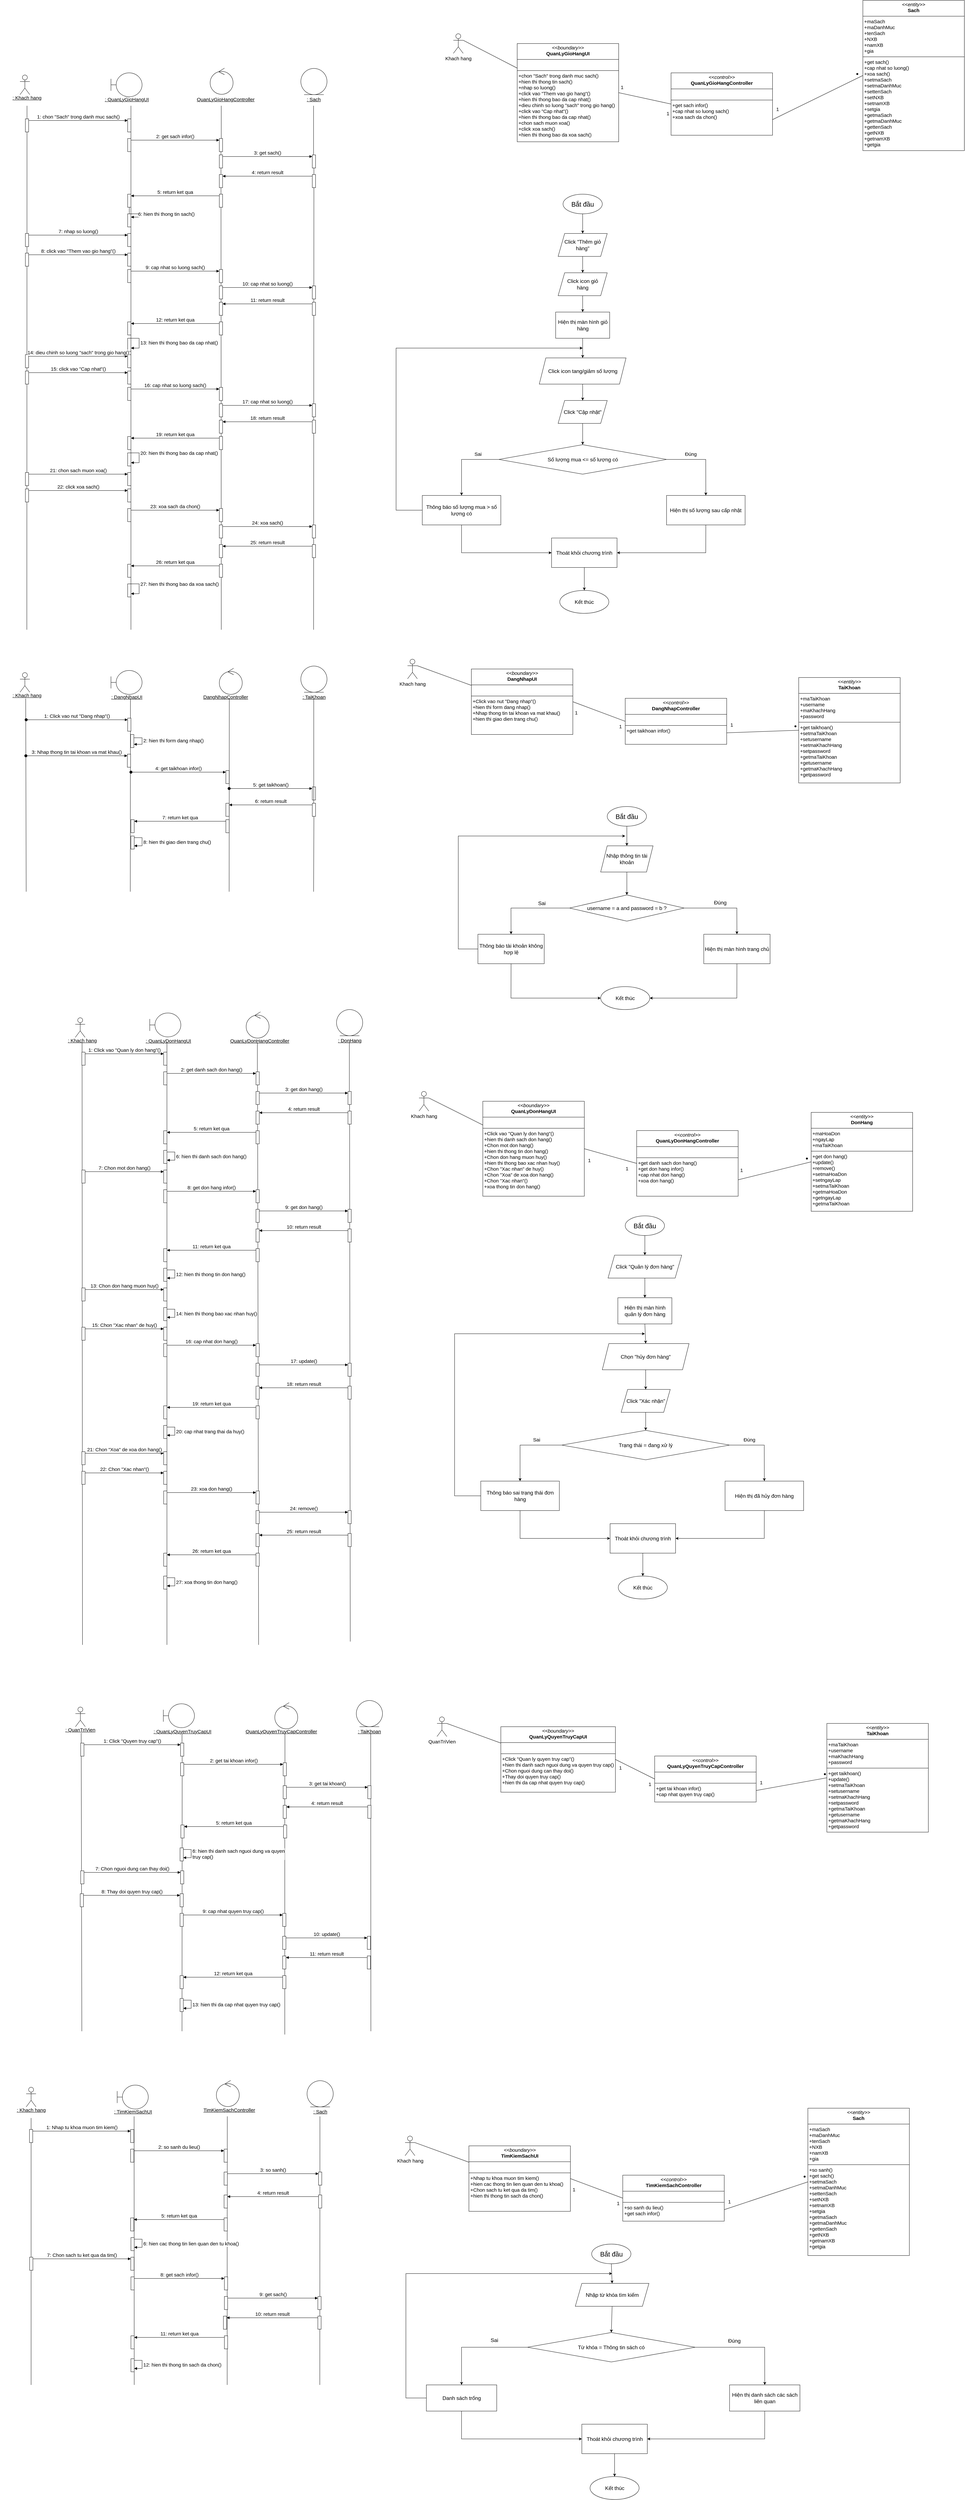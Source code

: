 <mxfile version="24.8.6">
  <diagram id="C5RBs43oDa-KdzZeNtuy" name="Page-1">
    <mxGraphModel dx="1985" dy="1050" grid="0" gridSize="10" guides="1" tooltips="1" connect="1" arrows="1" fold="1" page="0" pageScale="1" pageWidth="850" pageHeight="1100" math="0" shadow="0">
      <root>
        <mxCell id="WIyWlLk6GJQsqaUBKTNV-0" />
        <mxCell id="WIyWlLk6GJQsqaUBKTNV-1" parent="WIyWlLk6GJQsqaUBKTNV-0" />
        <mxCell id="0SFV5g9W0PuUYhmYQKcl-0" value="" style="shape=umlActor;verticalLabelPosition=bottom;verticalAlign=top;html=1;" parent="WIyWlLk6GJQsqaUBKTNV-1" vertex="1">
          <mxGeometry x="301" y="306" width="30" height="60" as="geometry" />
        </mxCell>
        <mxCell id="0SFV5g9W0PuUYhmYQKcl-1" value="" style="shape=umlBoundary;whiteSpace=wrap;html=1;" parent="WIyWlLk6GJQsqaUBKTNV-1" vertex="1">
          <mxGeometry x="579" y="299.5" width="95" height="73" as="geometry" />
        </mxCell>
        <mxCell id="0SFV5g9W0PuUYhmYQKcl-2" value="&lt;u&gt;&lt;font style=&quot;font-size: 15px;&quot;&gt;: QuanLyGioHangUI&lt;/font&gt;&lt;/u&gt;" style="text;html=1;align=center;verticalAlign=middle;resizable=0;points=[];autosize=1;strokeColor=none;fillColor=none;" parent="WIyWlLk6GJQsqaUBKTNV-1" vertex="1">
          <mxGeometry x="550" y="365" width="153" height="30" as="geometry" />
        </mxCell>
        <mxCell id="0SFV5g9W0PuUYhmYQKcl-3" value="&lt;span style=&quot;font-size: 15px; text-wrap-mode: nowrap;&quot;&gt;&lt;u&gt;: Khach hang&lt;/u&gt;&lt;/span&gt;" style="text;whiteSpace=wrap;html=1;align=center;" parent="WIyWlLk6GJQsqaUBKTNV-1" vertex="1">
          <mxGeometry x="240.995" y="360.004" width="163" height="40" as="geometry" />
        </mxCell>
        <mxCell id="0SFV5g9W0PuUYhmYQKcl-4" value="" style="ellipse;shape=umlControl;whiteSpace=wrap;html=1;" parent="WIyWlLk6GJQsqaUBKTNV-1" vertex="1">
          <mxGeometry x="882" y="285" width="70" height="80" as="geometry" />
        </mxCell>
        <mxCell id="0SFV5g9W0PuUYhmYQKcl-5" value="&lt;u style=&quot;forced-color-adjust: none; color: rgb(0, 0, 0); font-family: Helvetica; font-size: 12px; font-style: normal; font-variant-ligatures: normal; font-variant-caps: normal; font-weight: 400; letter-spacing: normal; orphans: 2; text-indent: 0px; text-transform: none; widows: 2; word-spacing: 0px; -webkit-text-stroke-width: 0px; white-space: nowrap; background-color: rgb(251, 251, 251);&quot;&gt;&lt;font style=&quot;forced-color-adjust: none; font-size: 15px;&quot;&gt;QuanLyGioHangController&lt;/font&gt;&lt;/u&gt;" style="text;whiteSpace=wrap;html=1;align=center;" parent="WIyWlLk6GJQsqaUBKTNV-1" vertex="1">
          <mxGeometry x="847.997" y="365.003" width="163" height="40" as="geometry" />
        </mxCell>
        <mxCell id="0SFV5g9W0PuUYhmYQKcl-6" value="" style="ellipse;shape=umlEntity;whiteSpace=wrap;html=1;" parent="WIyWlLk6GJQsqaUBKTNV-1" vertex="1">
          <mxGeometry x="1159" y="286" width="80" height="80" as="geometry" />
        </mxCell>
        <mxCell id="0SFV5g9W0PuUYhmYQKcl-7" value="&lt;u style=&quot;forced-color-adjust: none; color: rgb(0, 0, 0); font-family: Helvetica; font-size: 12px; font-style: normal; font-variant-ligatures: normal; font-variant-caps: normal; font-weight: 400; letter-spacing: normal; orphans: 2; text-indent: 0px; text-transform: none; widows: 2; word-spacing: 0px; -webkit-text-stroke-width: 0px; white-space: nowrap; background-color: rgb(251, 251, 251);&quot;&gt;&lt;font style=&quot;forced-color-adjust: none; font-size: 15px;&quot;&gt;: Sach&lt;/font&gt;&lt;/u&gt;" style="text;whiteSpace=wrap;html=1;align=center;" parent="WIyWlLk6GJQsqaUBKTNV-1" vertex="1">
          <mxGeometry x="1117.497" y="365.003" width="163" height="40" as="geometry" />
        </mxCell>
        <mxCell id="0SFV5g9W0PuUYhmYQKcl-8" value="" style="endArrow=none;html=1;rounded=0;exitX=0.5;exitY=1;exitDx=0;exitDy=0;" parent="WIyWlLk6GJQsqaUBKTNV-1" source="0SFV5g9W0PuUYhmYQKcl-12" edge="1">
          <mxGeometry width="50" height="50" relative="1" as="geometry">
            <mxPoint x="322.225" y="470.004" as="sourcePoint" />
            <mxPoint x="322" y="2000" as="targetPoint" />
          </mxGeometry>
        </mxCell>
        <mxCell id="0SFV5g9W0PuUYhmYQKcl-9" value="" style="endArrow=none;html=1;rounded=0;exitX=0.5;exitY=1;exitDx=0;exitDy=0;" parent="WIyWlLk6GJQsqaUBKTNV-1" edge="1">
          <mxGeometry width="50" height="50" relative="1" as="geometry">
            <mxPoint x="640" y="400" as="sourcePoint" />
            <mxPoint x="640" y="2000" as="targetPoint" />
          </mxGeometry>
        </mxCell>
        <mxCell id="0SFV5g9W0PuUYhmYQKcl-10" value="" style="endArrow=none;html=1;rounded=0;exitX=0.5;exitY=1;exitDx=0;exitDy=0;" parent="WIyWlLk6GJQsqaUBKTNV-1" source="0SFV5g9W0PuUYhmYQKcl-28" edge="1">
          <mxGeometry width="50" height="50" relative="1" as="geometry">
            <mxPoint x="915.89" y="400" as="sourcePoint" />
            <mxPoint x="916" y="2000" as="targetPoint" />
          </mxGeometry>
        </mxCell>
        <mxCell id="0SFV5g9W0PuUYhmYQKcl-11" value="" style="endArrow=none;html=1;rounded=0;exitX=0.5;exitY=1;exitDx=0;exitDy=0;" parent="WIyWlLk6GJQsqaUBKTNV-1" source="0SFV5g9W0PuUYhmYQKcl-32" edge="1">
          <mxGeometry width="50" height="50" relative="1" as="geometry">
            <mxPoint x="1197.89" y="400" as="sourcePoint" />
            <mxPoint x="1198" y="2000" as="targetPoint" />
          </mxGeometry>
        </mxCell>
        <mxCell id="0SFV5g9W0PuUYhmYQKcl-13" value="" style="endArrow=none;html=1;rounded=0;exitX=0.5;exitY=1;exitDx=0;exitDy=0;" parent="WIyWlLk6GJQsqaUBKTNV-1" source="0SFV5g9W0PuUYhmYQKcl-3" target="0SFV5g9W0PuUYhmYQKcl-12" edge="1">
          <mxGeometry width="50" height="50" relative="1" as="geometry">
            <mxPoint x="322" y="400" as="sourcePoint" />
            <mxPoint x="322" y="1312.051" as="targetPoint" />
          </mxGeometry>
        </mxCell>
        <mxCell id="0SFV5g9W0PuUYhmYQKcl-12" value="" style="html=1;points=[[0,0,0,0,5],[0,1,0,0,-5],[1,0,0,0,5],[1,1,0,0,-5]];perimeter=orthogonalPerimeter;outlineConnect=0;targetShapes=umlLifeline;portConstraint=eastwest;newEdgeStyle={&quot;curved&quot;:0,&quot;rounded&quot;:0};" parent="WIyWlLk6GJQsqaUBKTNV-1" vertex="1">
          <mxGeometry x="317.5" y="440" width="10" height="40" as="geometry" />
        </mxCell>
        <mxCell id="0SFV5g9W0PuUYhmYQKcl-16" value="" style="html=1;points=[[0,0,0,0,5],[0,1,0,0,-5],[1,0,0,0,5],[1,1,0,0,-5]];perimeter=orthogonalPerimeter;outlineConnect=0;targetShapes=umlLifeline;portConstraint=eastwest;newEdgeStyle={&quot;curved&quot;:0,&quot;rounded&quot;:0};" parent="WIyWlLk6GJQsqaUBKTNV-1" vertex="1">
          <mxGeometry x="630" y="440" width="10" height="40" as="geometry" />
        </mxCell>
        <mxCell id="0SFV5g9W0PuUYhmYQKcl-21" value="&lt;font style=&quot;font-size: 15px;&quot;&gt;1: chon &quot;Sach&quot; trong danh muc sach()&lt;/font&gt;" style="html=1;verticalAlign=bottom;endArrow=block;curved=0;rounded=0;exitX=1;exitY=0;exitDx=0;exitDy=5;exitPerimeter=0;entryX=0;entryY=0;entryDx=0;entryDy=5;entryPerimeter=0;" parent="WIyWlLk6GJQsqaUBKTNV-1" source="0SFV5g9W0PuUYhmYQKcl-12" target="0SFV5g9W0PuUYhmYQKcl-16" edge="1">
          <mxGeometry width="80" relative="1" as="geometry">
            <mxPoint x="720" y="480" as="sourcePoint" />
            <mxPoint x="800" y="480" as="targetPoint" />
          </mxGeometry>
        </mxCell>
        <mxCell id="0SFV5g9W0PuUYhmYQKcl-22" value="" style="html=1;points=[[0,0,0,0,5],[0,1,0,0,-5],[1,0,0,0,5],[1,1,0,0,-5]];perimeter=orthogonalPerimeter;outlineConnect=0;targetShapes=umlLifeline;portConstraint=eastwest;newEdgeStyle={&quot;curved&quot;:0,&quot;rounded&quot;:0};" parent="WIyWlLk6GJQsqaUBKTNV-1" vertex="1">
          <mxGeometry x="630" y="500" width="10" height="40" as="geometry" />
        </mxCell>
        <mxCell id="0SFV5g9W0PuUYhmYQKcl-29" value="" style="endArrow=none;html=1;rounded=0;exitX=0.5;exitY=1;exitDx=0;exitDy=0;" parent="WIyWlLk6GJQsqaUBKTNV-1" target="0SFV5g9W0PuUYhmYQKcl-28" edge="1">
          <mxGeometry width="50" height="50" relative="1" as="geometry">
            <mxPoint x="915.89" y="400" as="sourcePoint" />
            <mxPoint x="915.89" y="1312.051" as="targetPoint" />
          </mxGeometry>
        </mxCell>
        <mxCell id="0SFV5g9W0PuUYhmYQKcl-28" value="" style="html=1;points=[[0,0,0,0,5],[0,1,0,0,-5],[1,0,0,0,5],[1,1,0,0,-5]];perimeter=orthogonalPerimeter;outlineConnect=0;targetShapes=umlLifeline;portConstraint=eastwest;newEdgeStyle={&quot;curved&quot;:0,&quot;rounded&quot;:0};" parent="WIyWlLk6GJQsqaUBKTNV-1" vertex="1">
          <mxGeometry x="910" y="500" width="10" height="40" as="geometry" />
        </mxCell>
        <mxCell id="0SFV5g9W0PuUYhmYQKcl-30" value="&lt;span style=&quot;font-size: 15px;&quot;&gt;2: get sach infor()&lt;/span&gt;" style="html=1;verticalAlign=bottom;endArrow=block;curved=0;rounded=0;exitX=1;exitY=0;exitDx=0;exitDy=5;exitPerimeter=0;entryX=0;entryY=0;entryDx=0;entryDy=5;entryPerimeter=0;" parent="WIyWlLk6GJQsqaUBKTNV-1" source="0SFV5g9W0PuUYhmYQKcl-22" target="0SFV5g9W0PuUYhmYQKcl-28" edge="1">
          <mxGeometry width="80" relative="1" as="geometry">
            <mxPoint x="720" y="480" as="sourcePoint" />
            <mxPoint x="800" y="480" as="targetPoint" />
          </mxGeometry>
        </mxCell>
        <mxCell id="0SFV5g9W0PuUYhmYQKcl-31" value="" style="html=1;points=[[0,0,0,0,5],[0,1,0,0,-5],[1,0,0,0,5],[1,1,0,0,-5]];perimeter=orthogonalPerimeter;outlineConnect=0;targetShapes=umlLifeline;portConstraint=eastwest;newEdgeStyle={&quot;curved&quot;:0,&quot;rounded&quot;:0};" parent="WIyWlLk6GJQsqaUBKTNV-1" vertex="1">
          <mxGeometry x="910" y="550" width="10" height="40" as="geometry" />
        </mxCell>
        <mxCell id="0SFV5g9W0PuUYhmYQKcl-33" value="" style="endArrow=none;html=1;rounded=0;exitX=0.5;exitY=1;exitDx=0;exitDy=0;" parent="WIyWlLk6GJQsqaUBKTNV-1" target="0SFV5g9W0PuUYhmYQKcl-32" edge="1">
          <mxGeometry width="50" height="50" relative="1" as="geometry">
            <mxPoint x="1197.89" y="400" as="sourcePoint" />
            <mxPoint x="1197.89" y="1312.051" as="targetPoint" />
          </mxGeometry>
        </mxCell>
        <mxCell id="0SFV5g9W0PuUYhmYQKcl-32" value="" style="html=1;points=[[0,0,0,0,5],[0,1,0,0,-5],[1,0,0,0,5],[1,1,0,0,-5]];perimeter=orthogonalPerimeter;outlineConnect=0;targetShapes=umlLifeline;portConstraint=eastwest;newEdgeStyle={&quot;curved&quot;:0,&quot;rounded&quot;:0};" parent="WIyWlLk6GJQsqaUBKTNV-1" vertex="1">
          <mxGeometry x="1194" y="550" width="10" height="40" as="geometry" />
        </mxCell>
        <mxCell id="0SFV5g9W0PuUYhmYQKcl-34" value="&lt;font style=&quot;font-size: 15px;&quot;&gt;3: get sach()&lt;/font&gt;" style="html=1;verticalAlign=bottom;endArrow=block;curved=0;rounded=0;exitX=1;exitY=0;exitDx=0;exitDy=5;exitPerimeter=0;entryX=0;entryY=0;entryDx=0;entryDy=5;entryPerimeter=0;" parent="WIyWlLk6GJQsqaUBKTNV-1" source="0SFV5g9W0PuUYhmYQKcl-31" target="0SFV5g9W0PuUYhmYQKcl-32" edge="1">
          <mxGeometry width="80" relative="1" as="geometry">
            <mxPoint x="720" y="480" as="sourcePoint" />
            <mxPoint x="800" y="480" as="targetPoint" />
          </mxGeometry>
        </mxCell>
        <mxCell id="0SFV5g9W0PuUYhmYQKcl-35" value="" style="html=1;points=[[0,0,0,0,5],[0,1,0,0,-5],[1,0,0,0,5],[1,1,0,0,-5]];perimeter=orthogonalPerimeter;outlineConnect=0;targetShapes=umlLifeline;portConstraint=eastwest;newEdgeStyle={&quot;curved&quot;:0,&quot;rounded&quot;:0};" parent="WIyWlLk6GJQsqaUBKTNV-1" vertex="1">
          <mxGeometry x="910" y="610" width="10" height="40" as="geometry" />
        </mxCell>
        <mxCell id="0SFV5g9W0PuUYhmYQKcl-36" value="" style="html=1;points=[[0,0,0,0,5],[0,1,0,0,-5],[1,0,0,0,5],[1,1,0,0,-5]];perimeter=orthogonalPerimeter;outlineConnect=0;targetShapes=umlLifeline;portConstraint=eastwest;newEdgeStyle={&quot;curved&quot;:0,&quot;rounded&quot;:0};" parent="WIyWlLk6GJQsqaUBKTNV-1" vertex="1">
          <mxGeometry x="1194" y="610" width="10" height="40" as="geometry" />
        </mxCell>
        <mxCell id="0SFV5g9W0PuUYhmYQKcl-37" value="&lt;font style=&quot;font-size: 15px;&quot;&gt;4: return result&lt;/font&gt;" style="html=1;verticalAlign=bottom;endArrow=block;curved=0;rounded=0;entryX=1;entryY=0;entryDx=0;entryDy=5;entryPerimeter=0;exitX=0;exitY=0;exitDx=0;exitDy=5;exitPerimeter=0;" parent="WIyWlLk6GJQsqaUBKTNV-1" source="0SFV5g9W0PuUYhmYQKcl-36" target="0SFV5g9W0PuUYhmYQKcl-35" edge="1">
          <mxGeometry width="80" relative="1" as="geometry">
            <mxPoint x="720" y="680" as="sourcePoint" />
            <mxPoint x="800" y="680" as="targetPoint" />
          </mxGeometry>
        </mxCell>
        <mxCell id="0SFV5g9W0PuUYhmYQKcl-38" value="" style="html=1;points=[[0,0,0,0,5],[0,1,0,0,-5],[1,0,0,0,5],[1,1,0,0,-5]];perimeter=orthogonalPerimeter;outlineConnect=0;targetShapes=umlLifeline;portConstraint=eastwest;newEdgeStyle={&quot;curved&quot;:0,&quot;rounded&quot;:0};" parent="WIyWlLk6GJQsqaUBKTNV-1" vertex="1">
          <mxGeometry x="630" y="670" width="10" height="40" as="geometry" />
        </mxCell>
        <mxCell id="0SFV5g9W0PuUYhmYQKcl-39" value="" style="html=1;points=[[0,0,0,0,5],[0,1,0,0,-5],[1,0,0,0,5],[1,1,0,0,-5]];perimeter=orthogonalPerimeter;outlineConnect=0;targetShapes=umlLifeline;portConstraint=eastwest;newEdgeStyle={&quot;curved&quot;:0,&quot;rounded&quot;:0};" parent="WIyWlLk6GJQsqaUBKTNV-1" vertex="1">
          <mxGeometry x="910" y="670" width="10" height="40" as="geometry" />
        </mxCell>
        <mxCell id="0SFV5g9W0PuUYhmYQKcl-40" value="&lt;font style=&quot;font-size: 15px;&quot;&gt;5: return ket qua&lt;/font&gt;" style="html=1;verticalAlign=bottom;endArrow=block;curved=0;rounded=0;entryX=1;entryY=0;entryDx=0;entryDy=5;entryPerimeter=0;exitX=0;exitY=0;exitDx=0;exitDy=5;exitPerimeter=0;" parent="WIyWlLk6GJQsqaUBKTNV-1" source="0SFV5g9W0PuUYhmYQKcl-39" target="0SFV5g9W0PuUYhmYQKcl-38" edge="1">
          <mxGeometry width="80" relative="1" as="geometry">
            <mxPoint x="1204" y="625" as="sourcePoint" />
            <mxPoint x="930" y="625" as="targetPoint" />
          </mxGeometry>
        </mxCell>
        <mxCell id="0SFV5g9W0PuUYhmYQKcl-43" value="" style="html=1;points=[[0,0,0,0,5],[0,1,0,0,-5],[1,0,0,0,5],[1,1,0,0,-5]];perimeter=orthogonalPerimeter;outlineConnect=0;targetShapes=umlLifeline;portConstraint=eastwest;newEdgeStyle={&quot;curved&quot;:0,&quot;rounded&quot;:0};" parent="WIyWlLk6GJQsqaUBKTNV-1" vertex="1">
          <mxGeometry x="630" y="730" width="10" height="40" as="geometry" />
        </mxCell>
        <mxCell id="0SFV5g9W0PuUYhmYQKcl-44" value="&lt;font style=&quot;font-size: 15px;&quot;&gt;6: hien thi thong tin sach()&lt;/font&gt;" style="html=1;align=left;spacingLeft=2;endArrow=block;rounded=0;edgeStyle=orthogonalEdgeStyle;curved=0;rounded=0;" parent="WIyWlLk6GJQsqaUBKTNV-1" target="0SFV5g9W0PuUYhmYQKcl-43" edge="1">
          <mxGeometry relative="1" as="geometry">
            <mxPoint x="635" y="710" as="sourcePoint" />
            <Array as="points">
              <mxPoint x="635" y="730" />
              <mxPoint x="665" y="730" />
              <mxPoint x="665" y="740" />
            </Array>
          </mxGeometry>
        </mxCell>
        <mxCell id="0SFV5g9W0PuUYhmYQKcl-45" value="" style="html=1;points=[[0,0,0,0,5],[0,1,0,0,-5],[1,0,0,0,5],[1,1,0,0,-5]];perimeter=orthogonalPerimeter;outlineConnect=0;targetShapes=umlLifeline;portConstraint=eastwest;newEdgeStyle={&quot;curved&quot;:0,&quot;rounded&quot;:0};" parent="WIyWlLk6GJQsqaUBKTNV-1" vertex="1">
          <mxGeometry x="317.5" y="790" width="10" height="40" as="geometry" />
        </mxCell>
        <mxCell id="0SFV5g9W0PuUYhmYQKcl-46" value="" style="html=1;points=[[0,0,0,0,5],[0,1,0,0,-5],[1,0,0,0,5],[1,1,0,0,-5]];perimeter=orthogonalPerimeter;outlineConnect=0;targetShapes=umlLifeline;portConstraint=eastwest;newEdgeStyle={&quot;curved&quot;:0,&quot;rounded&quot;:0};" parent="WIyWlLk6GJQsqaUBKTNV-1" vertex="1">
          <mxGeometry x="630" y="790" width="10" height="40" as="geometry" />
        </mxCell>
        <mxCell id="0SFV5g9W0PuUYhmYQKcl-47" value="&lt;font style=&quot;font-size: 15px;&quot;&gt;7: nhap so luong()&lt;/font&gt;" style="html=1;verticalAlign=bottom;endArrow=block;curved=0;rounded=0;exitX=1;exitY=0;exitDx=0;exitDy=5;exitPerimeter=0;entryX=0;entryY=0;entryDx=0;entryDy=5;entryPerimeter=0;" parent="WIyWlLk6GJQsqaUBKTNV-1" source="0SFV5g9W0PuUYhmYQKcl-45" target="0SFV5g9W0PuUYhmYQKcl-46" edge="1">
          <mxGeometry width="80" relative="1" as="geometry">
            <mxPoint x="338" y="600" as="sourcePoint" />
            <mxPoint x="640" y="600" as="targetPoint" />
          </mxGeometry>
        </mxCell>
        <mxCell id="0SFV5g9W0PuUYhmYQKcl-51" value="" style="html=1;points=[[0,0,0,0,5],[0,1,0,0,-5],[1,0,0,0,5],[1,1,0,0,-5]];perimeter=orthogonalPerimeter;outlineConnect=0;targetShapes=umlLifeline;portConstraint=eastwest;newEdgeStyle={&quot;curved&quot;:0,&quot;rounded&quot;:0};" parent="WIyWlLk6GJQsqaUBKTNV-1" vertex="1">
          <mxGeometry x="317.5" y="850" width="10" height="40" as="geometry" />
        </mxCell>
        <mxCell id="0SFV5g9W0PuUYhmYQKcl-52" value="" style="html=1;points=[[0,0,0,0,5],[0,1,0,0,-5],[1,0,0,0,5],[1,1,0,0,-5]];perimeter=orthogonalPerimeter;outlineConnect=0;targetShapes=umlLifeline;portConstraint=eastwest;newEdgeStyle={&quot;curved&quot;:0,&quot;rounded&quot;:0};" parent="WIyWlLk6GJQsqaUBKTNV-1" vertex="1">
          <mxGeometry x="630" y="850" width="10" height="40" as="geometry" />
        </mxCell>
        <mxCell id="0SFV5g9W0PuUYhmYQKcl-55" value="&lt;font style=&quot;font-size: 15px;&quot;&gt;8: click vao &quot;Them vao gio hang&quot;()&lt;/font&gt;" style="html=1;verticalAlign=bottom;endArrow=block;curved=0;rounded=0;exitX=1;exitY=0;exitDx=0;exitDy=5;exitPerimeter=0;entryX=0;entryY=0;entryDx=0;entryDy=5;entryPerimeter=0;" parent="WIyWlLk6GJQsqaUBKTNV-1" source="0SFV5g9W0PuUYhmYQKcl-51" target="0SFV5g9W0PuUYhmYQKcl-52" edge="1">
          <mxGeometry width="80" relative="1" as="geometry">
            <mxPoint x="338" y="805" as="sourcePoint" />
            <mxPoint x="640" y="805" as="targetPoint" />
          </mxGeometry>
        </mxCell>
        <mxCell id="0SFV5g9W0PuUYhmYQKcl-56" value="" style="html=1;points=[[0,0,0,0,5],[0,1,0,0,-5],[1,0,0,0,5],[1,1,0,0,-5]];perimeter=orthogonalPerimeter;outlineConnect=0;targetShapes=umlLifeline;portConstraint=eastwest;newEdgeStyle={&quot;curved&quot;:0,&quot;rounded&quot;:0};" parent="WIyWlLk6GJQsqaUBKTNV-1" vertex="1">
          <mxGeometry x="630" y="900" width="10" height="40" as="geometry" />
        </mxCell>
        <mxCell id="0SFV5g9W0PuUYhmYQKcl-57" value="" style="html=1;points=[[0,0,0,0,5],[0,1,0,0,-5],[1,0,0,0,5],[1,1,0,0,-5]];perimeter=orthogonalPerimeter;outlineConnect=0;targetShapes=umlLifeline;portConstraint=eastwest;newEdgeStyle={&quot;curved&quot;:0,&quot;rounded&quot;:0};" parent="WIyWlLk6GJQsqaUBKTNV-1" vertex="1">
          <mxGeometry x="910" y="900" width="10" height="40" as="geometry" />
        </mxCell>
        <mxCell id="0SFV5g9W0PuUYhmYQKcl-58" value="&lt;span style=&quot;font-size: 15px;&quot;&gt;9: cap nhat so luong sach()&lt;/span&gt;" style="html=1;verticalAlign=bottom;endArrow=block;curved=0;rounded=0;exitX=1;exitY=0;exitDx=0;exitDy=5;exitPerimeter=0;entryX=0;entryY=0;entryDx=0;entryDy=5;entryPerimeter=0;" parent="WIyWlLk6GJQsqaUBKTNV-1" source="0SFV5g9W0PuUYhmYQKcl-56" target="0SFV5g9W0PuUYhmYQKcl-57" edge="1">
          <mxGeometry width="80" relative="1" as="geometry">
            <mxPoint x="650" y="515" as="sourcePoint" />
            <mxPoint x="920" y="515" as="targetPoint" />
          </mxGeometry>
        </mxCell>
        <mxCell id="0SFV5g9W0PuUYhmYQKcl-59" value="" style="html=1;points=[[0,0,0,0,5],[0,1,0,0,-5],[1,0,0,0,5],[1,1,0,0,-5]];perimeter=orthogonalPerimeter;outlineConnect=0;targetShapes=umlLifeline;portConstraint=eastwest;newEdgeStyle={&quot;curved&quot;:0,&quot;rounded&quot;:0};" parent="WIyWlLk6GJQsqaUBKTNV-1" vertex="1">
          <mxGeometry x="910" y="950" width="10" height="40" as="geometry" />
        </mxCell>
        <mxCell id="0SFV5g9W0PuUYhmYQKcl-60" value="" style="html=1;points=[[0,0,0,0,5],[0,1,0,0,-5],[1,0,0,0,5],[1,1,0,0,-5]];perimeter=orthogonalPerimeter;outlineConnect=0;targetShapes=umlLifeline;portConstraint=eastwest;newEdgeStyle={&quot;curved&quot;:0,&quot;rounded&quot;:0};" parent="WIyWlLk6GJQsqaUBKTNV-1" vertex="1">
          <mxGeometry x="1194" y="950" width="10" height="40" as="geometry" />
        </mxCell>
        <mxCell id="0SFV5g9W0PuUYhmYQKcl-61" value="&lt;font style=&quot;font-size: 15px;&quot;&gt;10: cap nhat so luong()&lt;/font&gt;" style="html=1;verticalAlign=bottom;endArrow=block;curved=0;rounded=0;exitX=1;exitY=0;exitDx=0;exitDy=5;exitPerimeter=0;entryX=0;entryY=0;entryDx=0;entryDy=5;entryPerimeter=0;" parent="WIyWlLk6GJQsqaUBKTNV-1" source="0SFV5g9W0PuUYhmYQKcl-59" target="0SFV5g9W0PuUYhmYQKcl-60" edge="1">
          <mxGeometry width="80" relative="1" as="geometry">
            <mxPoint x="720" y="880" as="sourcePoint" />
            <mxPoint x="800" y="880" as="targetPoint" />
          </mxGeometry>
        </mxCell>
        <mxCell id="0SFV5g9W0PuUYhmYQKcl-62" value="" style="html=1;points=[[0,0,0,0,5],[0,1,0,0,-5],[1,0,0,0,5],[1,1,0,0,-5]];perimeter=orthogonalPerimeter;outlineConnect=0;targetShapes=umlLifeline;portConstraint=eastwest;newEdgeStyle={&quot;curved&quot;:0,&quot;rounded&quot;:0};" parent="WIyWlLk6GJQsqaUBKTNV-1" vertex="1">
          <mxGeometry x="910" y="1000" width="10" height="40" as="geometry" />
        </mxCell>
        <mxCell id="0SFV5g9W0PuUYhmYQKcl-63" value="" style="html=1;points=[[0,0,0,0,5],[0,1,0,0,-5],[1,0,0,0,5],[1,1,0,0,-5]];perimeter=orthogonalPerimeter;outlineConnect=0;targetShapes=umlLifeline;portConstraint=eastwest;newEdgeStyle={&quot;curved&quot;:0,&quot;rounded&quot;:0};" parent="WIyWlLk6GJQsqaUBKTNV-1" vertex="1">
          <mxGeometry x="1194" y="1000" width="10" height="40" as="geometry" />
        </mxCell>
        <mxCell id="0SFV5g9W0PuUYhmYQKcl-64" value="&lt;font style=&quot;font-size: 15px;&quot;&gt;11: return result&lt;/font&gt;" style="html=1;verticalAlign=bottom;endArrow=block;curved=0;rounded=0;entryX=1;entryY=0;entryDx=0;entryDy=5;entryPerimeter=0;exitX=0;exitY=0;exitDx=0;exitDy=5;exitPerimeter=0;" parent="WIyWlLk6GJQsqaUBKTNV-1" source="0SFV5g9W0PuUYhmYQKcl-63" target="0SFV5g9W0PuUYhmYQKcl-62" edge="1">
          <mxGeometry width="80" relative="1" as="geometry">
            <mxPoint x="720" y="1070" as="sourcePoint" />
            <mxPoint x="800" y="1070" as="targetPoint" />
          </mxGeometry>
        </mxCell>
        <mxCell id="0SFV5g9W0PuUYhmYQKcl-65" value="" style="html=1;points=[[0,0,0,0,5],[0,1,0,0,-5],[1,0,0,0,5],[1,1,0,0,-5]];perimeter=orthogonalPerimeter;outlineConnect=0;targetShapes=umlLifeline;portConstraint=eastwest;newEdgeStyle={&quot;curved&quot;:0,&quot;rounded&quot;:0};" parent="WIyWlLk6GJQsqaUBKTNV-1" vertex="1">
          <mxGeometry x="630" y="1060" width="10" height="40" as="geometry" />
        </mxCell>
        <mxCell id="0SFV5g9W0PuUYhmYQKcl-66" value="" style="html=1;points=[[0,0,0,0,5],[0,1,0,0,-5],[1,0,0,0,5],[1,1,0,0,-5]];perimeter=orthogonalPerimeter;outlineConnect=0;targetShapes=umlLifeline;portConstraint=eastwest;newEdgeStyle={&quot;curved&quot;:0,&quot;rounded&quot;:0};" parent="WIyWlLk6GJQsqaUBKTNV-1" vertex="1">
          <mxGeometry x="910" y="1060" width="10" height="40" as="geometry" />
        </mxCell>
        <mxCell id="0SFV5g9W0PuUYhmYQKcl-67" value="&lt;font style=&quot;font-size: 15px;&quot;&gt;12: return ket qua&lt;/font&gt;" style="html=1;verticalAlign=bottom;endArrow=block;curved=0;rounded=0;entryX=1;entryY=0;entryDx=0;entryDy=5;entryPerimeter=0;exitX=0;exitY=0;exitDx=0;exitDy=5;exitPerimeter=0;" parent="WIyWlLk6GJQsqaUBKTNV-1" source="0SFV5g9W0PuUYhmYQKcl-66" target="0SFV5g9W0PuUYhmYQKcl-65" edge="1">
          <mxGeometry width="80" relative="1" as="geometry">
            <mxPoint x="1204" y="1015" as="sourcePoint" />
            <mxPoint x="930" y="1015" as="targetPoint" />
          </mxGeometry>
        </mxCell>
        <mxCell id="0SFV5g9W0PuUYhmYQKcl-68" value="" style="html=1;points=[[0,0,0,0,5],[0,1,0,0,-5],[1,0,0,0,5],[1,1,0,0,-5]];perimeter=orthogonalPerimeter;outlineConnect=0;targetShapes=umlLifeline;portConstraint=eastwest;newEdgeStyle={&quot;curved&quot;:0,&quot;rounded&quot;:0};" parent="WIyWlLk6GJQsqaUBKTNV-1" vertex="1">
          <mxGeometry x="630" y="1110" width="10" height="40" as="geometry" />
        </mxCell>
        <mxCell id="0SFV5g9W0PuUYhmYQKcl-69" value="&lt;span style=&quot;font-size: 15px;&quot;&gt;13: hien thi thong bao da cap nhat()&lt;/span&gt;" style="html=1;align=left;spacingLeft=2;endArrow=block;rounded=0;edgeStyle=orthogonalEdgeStyle;curved=0;rounded=0;" parent="WIyWlLk6GJQsqaUBKTNV-1" edge="1">
          <mxGeometry relative="1" as="geometry">
            <mxPoint x="635" y="1110" as="sourcePoint" />
            <Array as="points">
              <mxPoint x="665" y="1110" />
              <mxPoint x="665" y="1140" />
            </Array>
            <mxPoint x="640.0" y="1140" as="targetPoint" />
            <mxPoint as="offset" />
          </mxGeometry>
        </mxCell>
        <mxCell id="0SFV5g9W0PuUYhmYQKcl-70" value="" style="html=1;points=[[0,0,0,0,5],[0,1,0,0,-5],[1,0,0,0,5],[1,1,0,0,-5]];perimeter=orthogonalPerimeter;outlineConnect=0;targetShapes=umlLifeline;portConstraint=eastwest;newEdgeStyle={&quot;curved&quot;:0,&quot;rounded&quot;:0};" parent="WIyWlLk6GJQsqaUBKTNV-1" vertex="1">
          <mxGeometry x="317.5" y="1160" width="10" height="40" as="geometry" />
        </mxCell>
        <mxCell id="0SFV5g9W0PuUYhmYQKcl-71" value="" style="html=1;points=[[0,0,0,0,5],[0,1,0,0,-5],[1,0,0,0,5],[1,1,0,0,-5]];perimeter=orthogonalPerimeter;outlineConnect=0;targetShapes=umlLifeline;portConstraint=eastwest;newEdgeStyle={&quot;curved&quot;:0,&quot;rounded&quot;:0};" parent="WIyWlLk6GJQsqaUBKTNV-1" vertex="1">
          <mxGeometry x="630" y="1160" width="10" height="40" as="geometry" />
        </mxCell>
        <mxCell id="0SFV5g9W0PuUYhmYQKcl-72" value="&lt;font style=&quot;font-size: 15px;&quot;&gt;14: dieu chinh so luong &quot;sach&quot; trong gio hang()&lt;/font&gt;" style="html=1;verticalAlign=bottom;endArrow=block;curved=0;rounded=0;exitX=1;exitY=0;exitDx=0;exitDy=5;exitPerimeter=0;entryX=0;entryY=0;entryDx=0;entryDy=5;entryPerimeter=0;" parent="WIyWlLk6GJQsqaUBKTNV-1" source="0SFV5g9W0PuUYhmYQKcl-70" target="0SFV5g9W0PuUYhmYQKcl-71" edge="1">
          <mxGeometry width="80" relative="1" as="geometry">
            <mxPoint x="338" y="1115" as="sourcePoint" />
            <mxPoint x="640" y="1115" as="targetPoint" />
          </mxGeometry>
        </mxCell>
        <mxCell id="0SFV5g9W0PuUYhmYQKcl-76" value="" style="html=1;points=[[0,0,0,0,5],[0,1,0,0,-5],[1,0,0,0,5],[1,1,0,0,-5]];perimeter=orthogonalPerimeter;outlineConnect=0;targetShapes=umlLifeline;portConstraint=eastwest;newEdgeStyle={&quot;curved&quot;:0,&quot;rounded&quot;:0};" parent="WIyWlLk6GJQsqaUBKTNV-1" vertex="1">
          <mxGeometry x="317.5" y="1210" width="10" height="40" as="geometry" />
        </mxCell>
        <mxCell id="0SFV5g9W0PuUYhmYQKcl-77" value="" style="html=1;points=[[0,0,0,0,5],[0,1,0,0,-5],[1,0,0,0,5],[1,1,0,0,-5]];perimeter=orthogonalPerimeter;outlineConnect=0;targetShapes=umlLifeline;portConstraint=eastwest;newEdgeStyle={&quot;curved&quot;:0,&quot;rounded&quot;:0};" parent="WIyWlLk6GJQsqaUBKTNV-1" vertex="1">
          <mxGeometry x="630" y="1210" width="10" height="40" as="geometry" />
        </mxCell>
        <mxCell id="0SFV5g9W0PuUYhmYQKcl-78" value="&lt;font style=&quot;font-size: 15px;&quot;&gt;15: click vao &quot;Cap nhat&quot;()&lt;/font&gt;" style="html=1;verticalAlign=bottom;endArrow=block;curved=0;rounded=0;exitX=1;exitY=0;exitDx=0;exitDy=5;exitPerimeter=0;entryX=0;entryY=0;entryDx=0;entryDy=5;entryPerimeter=0;" parent="WIyWlLk6GJQsqaUBKTNV-1" source="0SFV5g9W0PuUYhmYQKcl-76" target="0SFV5g9W0PuUYhmYQKcl-77" edge="1">
          <mxGeometry width="80" relative="1" as="geometry">
            <mxPoint x="338" y="1165" as="sourcePoint" />
            <mxPoint x="640" y="1165" as="targetPoint" />
          </mxGeometry>
        </mxCell>
        <mxCell id="0SFV5g9W0PuUYhmYQKcl-79" value="" style="html=1;points=[[0,0,0,0,5],[0,1,0,0,-5],[1,0,0,0,5],[1,1,0,0,-5]];perimeter=orthogonalPerimeter;outlineConnect=0;targetShapes=umlLifeline;portConstraint=eastwest;newEdgeStyle={&quot;curved&quot;:0,&quot;rounded&quot;:0};" parent="WIyWlLk6GJQsqaUBKTNV-1" vertex="1">
          <mxGeometry x="630" y="1260" width="10" height="40" as="geometry" />
        </mxCell>
        <mxCell id="0SFV5g9W0PuUYhmYQKcl-80" value="" style="html=1;points=[[0,0,0,0,5],[0,1,0,0,-5],[1,0,0,0,5],[1,1,0,0,-5]];perimeter=orthogonalPerimeter;outlineConnect=0;targetShapes=umlLifeline;portConstraint=eastwest;newEdgeStyle={&quot;curved&quot;:0,&quot;rounded&quot;:0};" parent="WIyWlLk6GJQsqaUBKTNV-1" vertex="1">
          <mxGeometry x="910" y="1260" width="10" height="40" as="geometry" />
        </mxCell>
        <mxCell id="0SFV5g9W0PuUYhmYQKcl-81" value="&lt;span style=&quot;font-size: 15px;&quot;&gt;16: cap nhat so luong sach()&lt;/span&gt;" style="html=1;verticalAlign=bottom;endArrow=block;curved=0;rounded=0;exitX=1;exitY=0;exitDx=0;exitDy=5;exitPerimeter=0;entryX=0;entryY=0;entryDx=0;entryDy=5;entryPerimeter=0;" parent="WIyWlLk6GJQsqaUBKTNV-1" source="0SFV5g9W0PuUYhmYQKcl-79" target="0SFV5g9W0PuUYhmYQKcl-80" edge="1">
          <mxGeometry width="80" relative="1" as="geometry">
            <mxPoint x="650" y="875" as="sourcePoint" />
            <mxPoint x="920" y="875" as="targetPoint" />
          </mxGeometry>
        </mxCell>
        <mxCell id="0SFV5g9W0PuUYhmYQKcl-82" value="" style="html=1;points=[[0,0,0,0,5],[0,1,0,0,-5],[1,0,0,0,5],[1,1,0,0,-5]];perimeter=orthogonalPerimeter;outlineConnect=0;targetShapes=umlLifeline;portConstraint=eastwest;newEdgeStyle={&quot;curved&quot;:0,&quot;rounded&quot;:0};" parent="WIyWlLk6GJQsqaUBKTNV-1" vertex="1">
          <mxGeometry x="910" y="1310" width="10" height="40" as="geometry" />
        </mxCell>
        <mxCell id="0SFV5g9W0PuUYhmYQKcl-83" value="" style="html=1;points=[[0,0,0,0,5],[0,1,0,0,-5],[1,0,0,0,5],[1,1,0,0,-5]];perimeter=orthogonalPerimeter;outlineConnect=0;targetShapes=umlLifeline;portConstraint=eastwest;newEdgeStyle={&quot;curved&quot;:0,&quot;rounded&quot;:0};" parent="WIyWlLk6GJQsqaUBKTNV-1" vertex="1">
          <mxGeometry x="1194" y="1310" width="10" height="40" as="geometry" />
        </mxCell>
        <mxCell id="0SFV5g9W0PuUYhmYQKcl-84" value="&lt;font style=&quot;font-size: 15px;&quot;&gt;17: cap nhat so luong()&lt;/font&gt;" style="html=1;verticalAlign=bottom;endArrow=block;curved=0;rounded=0;exitX=1;exitY=0;exitDx=0;exitDy=5;exitPerimeter=0;entryX=0;entryY=0;entryDx=0;entryDy=5;entryPerimeter=0;" parent="WIyWlLk6GJQsqaUBKTNV-1" source="0SFV5g9W0PuUYhmYQKcl-82" target="0SFV5g9W0PuUYhmYQKcl-83" edge="1">
          <mxGeometry width="80" relative="1" as="geometry">
            <mxPoint x="720" y="1240" as="sourcePoint" />
            <mxPoint x="800" y="1240" as="targetPoint" />
          </mxGeometry>
        </mxCell>
        <mxCell id="0SFV5g9W0PuUYhmYQKcl-89" value="" style="html=1;points=[[0,0,0,0,5],[0,1,0,0,-5],[1,0,0,0,5],[1,1,0,0,-5]];perimeter=orthogonalPerimeter;outlineConnect=0;targetShapes=umlLifeline;portConstraint=eastwest;newEdgeStyle={&quot;curved&quot;:0,&quot;rounded&quot;:0};" parent="WIyWlLk6GJQsqaUBKTNV-1" vertex="1">
          <mxGeometry x="910" y="1360" width="10" height="40" as="geometry" />
        </mxCell>
        <mxCell id="0SFV5g9W0PuUYhmYQKcl-90" value="" style="html=1;points=[[0,0,0,0,5],[0,1,0,0,-5],[1,0,0,0,5],[1,1,0,0,-5]];perimeter=orthogonalPerimeter;outlineConnect=0;targetShapes=umlLifeline;portConstraint=eastwest;newEdgeStyle={&quot;curved&quot;:0,&quot;rounded&quot;:0};" parent="WIyWlLk6GJQsqaUBKTNV-1" vertex="1">
          <mxGeometry x="1194" y="1360" width="10" height="40" as="geometry" />
        </mxCell>
        <mxCell id="0SFV5g9W0PuUYhmYQKcl-91" value="&lt;font style=&quot;font-size: 15px;&quot;&gt;18: return result&lt;/font&gt;" style="html=1;verticalAlign=bottom;endArrow=block;curved=0;rounded=0;entryX=1;entryY=0;entryDx=0;entryDy=5;entryPerimeter=0;exitX=0;exitY=0;exitDx=0;exitDy=5;exitPerimeter=0;" parent="WIyWlLk6GJQsqaUBKTNV-1" source="0SFV5g9W0PuUYhmYQKcl-90" target="0SFV5g9W0PuUYhmYQKcl-89" edge="1">
          <mxGeometry width="80" relative="1" as="geometry">
            <mxPoint x="720" y="1430" as="sourcePoint" />
            <mxPoint x="800" y="1430" as="targetPoint" />
          </mxGeometry>
        </mxCell>
        <mxCell id="0SFV5g9W0PuUYhmYQKcl-96" value="" style="html=1;points=[[0,0,0,0,5],[0,1,0,0,-5],[1,0,0,0,5],[1,1,0,0,-5]];perimeter=orthogonalPerimeter;outlineConnect=0;targetShapes=umlLifeline;portConstraint=eastwest;newEdgeStyle={&quot;curved&quot;:0,&quot;rounded&quot;:0};" parent="WIyWlLk6GJQsqaUBKTNV-1" vertex="1">
          <mxGeometry x="630" y="1410" width="10" height="40" as="geometry" />
        </mxCell>
        <mxCell id="0SFV5g9W0PuUYhmYQKcl-97" value="" style="html=1;points=[[0,0,0,0,5],[0,1,0,0,-5],[1,0,0,0,5],[1,1,0,0,-5]];perimeter=orthogonalPerimeter;outlineConnect=0;targetShapes=umlLifeline;portConstraint=eastwest;newEdgeStyle={&quot;curved&quot;:0,&quot;rounded&quot;:0};" parent="WIyWlLk6GJQsqaUBKTNV-1" vertex="1">
          <mxGeometry x="910" y="1410" width="10" height="40" as="geometry" />
        </mxCell>
        <mxCell id="0SFV5g9W0PuUYhmYQKcl-98" value="&lt;font style=&quot;font-size: 15px;&quot;&gt;19: return ket qua&lt;/font&gt;" style="html=1;verticalAlign=bottom;endArrow=block;curved=0;rounded=0;entryX=1;entryY=0;entryDx=0;entryDy=5;entryPerimeter=0;exitX=0;exitY=0;exitDx=0;exitDy=5;exitPerimeter=0;" parent="WIyWlLk6GJQsqaUBKTNV-1" source="0SFV5g9W0PuUYhmYQKcl-97" target="0SFV5g9W0PuUYhmYQKcl-96" edge="1">
          <mxGeometry width="80" relative="1" as="geometry">
            <mxPoint x="1204" y="1365" as="sourcePoint" />
            <mxPoint x="930" y="1365" as="targetPoint" />
          </mxGeometry>
        </mxCell>
        <mxCell id="0SFV5g9W0PuUYhmYQKcl-104" value="" style="html=1;points=[[0,0,0,0,5],[0,1,0,0,-5],[1,0,0,0,5],[1,1,0,0,-5]];perimeter=orthogonalPerimeter;outlineConnect=0;targetShapes=umlLifeline;portConstraint=eastwest;newEdgeStyle={&quot;curved&quot;:0,&quot;rounded&quot;:0};" parent="WIyWlLk6GJQsqaUBKTNV-1" vertex="1">
          <mxGeometry x="630" y="1460" width="10" height="40" as="geometry" />
        </mxCell>
        <mxCell id="0SFV5g9W0PuUYhmYQKcl-105" value="&lt;span style=&quot;font-size: 15px;&quot;&gt;20: hien thi thong bao da cap nhat()&lt;/span&gt;" style="html=1;align=left;spacingLeft=2;endArrow=block;rounded=0;edgeStyle=orthogonalEdgeStyle;curved=0;rounded=0;" parent="WIyWlLk6GJQsqaUBKTNV-1" edge="1">
          <mxGeometry x="-0.294" relative="1" as="geometry">
            <mxPoint x="635" y="1460" as="sourcePoint" />
            <Array as="points">
              <mxPoint x="665" y="1460" />
              <mxPoint x="665" y="1490" />
            </Array>
            <mxPoint x="640.0" y="1490" as="targetPoint" />
            <mxPoint as="offset" />
          </mxGeometry>
        </mxCell>
        <mxCell id="0SFV5g9W0PuUYhmYQKcl-106" value="" style="html=1;points=[[0,0,0,0,5],[0,1,0,0,-5],[1,0,0,0,5],[1,1,0,0,-5]];perimeter=orthogonalPerimeter;outlineConnect=0;targetShapes=umlLifeline;portConstraint=eastwest;newEdgeStyle={&quot;curved&quot;:0,&quot;rounded&quot;:0};" parent="WIyWlLk6GJQsqaUBKTNV-1" vertex="1">
          <mxGeometry x="317.5" y="1520" width="10" height="40" as="geometry" />
        </mxCell>
        <mxCell id="0SFV5g9W0PuUYhmYQKcl-107" value="" style="html=1;points=[[0,0,0,0,5],[0,1,0,0,-5],[1,0,0,0,5],[1,1,0,0,-5]];perimeter=orthogonalPerimeter;outlineConnect=0;targetShapes=umlLifeline;portConstraint=eastwest;newEdgeStyle={&quot;curved&quot;:0,&quot;rounded&quot;:0};" parent="WIyWlLk6GJQsqaUBKTNV-1" vertex="1">
          <mxGeometry x="630" y="1520" width="10" height="40" as="geometry" />
        </mxCell>
        <mxCell id="0SFV5g9W0PuUYhmYQKcl-108" value="&lt;font style=&quot;font-size: 15px;&quot;&gt;21: chon sach muon xoa()&lt;/font&gt;" style="html=1;verticalAlign=bottom;endArrow=block;curved=0;rounded=0;exitX=1;exitY=0;exitDx=0;exitDy=5;exitPerimeter=0;entryX=0;entryY=0;entryDx=0;entryDy=5;entryPerimeter=0;" parent="WIyWlLk6GJQsqaUBKTNV-1" source="0SFV5g9W0PuUYhmYQKcl-106" target="0SFV5g9W0PuUYhmYQKcl-107" edge="1">
          <mxGeometry width="80" relative="1" as="geometry">
            <mxPoint x="338" y="1475" as="sourcePoint" />
            <mxPoint x="640" y="1475" as="targetPoint" />
          </mxGeometry>
        </mxCell>
        <mxCell id="0SFV5g9W0PuUYhmYQKcl-109" value="" style="html=1;points=[[0,0,0,0,5],[0,1,0,0,-5],[1,0,0,0,5],[1,1,0,0,-5]];perimeter=orthogonalPerimeter;outlineConnect=0;targetShapes=umlLifeline;portConstraint=eastwest;newEdgeStyle={&quot;curved&quot;:0,&quot;rounded&quot;:0};" parent="WIyWlLk6GJQsqaUBKTNV-1" vertex="1">
          <mxGeometry x="317.5" y="1570" width="10" height="40" as="geometry" />
        </mxCell>
        <mxCell id="0SFV5g9W0PuUYhmYQKcl-110" value="" style="html=1;points=[[0,0,0,0,5],[0,1,0,0,-5],[1,0,0,0,5],[1,1,0,0,-5]];perimeter=orthogonalPerimeter;outlineConnect=0;targetShapes=umlLifeline;portConstraint=eastwest;newEdgeStyle={&quot;curved&quot;:0,&quot;rounded&quot;:0};" parent="WIyWlLk6GJQsqaUBKTNV-1" vertex="1">
          <mxGeometry x="630" y="1570" width="10" height="40" as="geometry" />
        </mxCell>
        <mxCell id="0SFV5g9W0PuUYhmYQKcl-111" value="&lt;font style=&quot;font-size: 15px;&quot;&gt;22: click xoa sach()&lt;/font&gt;" style="html=1;verticalAlign=bottom;endArrow=block;curved=0;rounded=0;exitX=1;exitY=0;exitDx=0;exitDy=5;exitPerimeter=0;entryX=0;entryY=0;entryDx=0;entryDy=5;entryPerimeter=0;" parent="WIyWlLk6GJQsqaUBKTNV-1" source="0SFV5g9W0PuUYhmYQKcl-109" target="0SFV5g9W0PuUYhmYQKcl-110" edge="1">
          <mxGeometry width="80" relative="1" as="geometry">
            <mxPoint x="338" y="1525" as="sourcePoint" />
            <mxPoint x="640" y="1525" as="targetPoint" />
          </mxGeometry>
        </mxCell>
        <mxCell id="0SFV5g9W0PuUYhmYQKcl-112" value="" style="html=1;points=[[0,0,0,0,5],[0,1,0,0,-5],[1,0,0,0,5],[1,1,0,0,-5]];perimeter=orthogonalPerimeter;outlineConnect=0;targetShapes=umlLifeline;portConstraint=eastwest;newEdgeStyle={&quot;curved&quot;:0,&quot;rounded&quot;:0};" parent="WIyWlLk6GJQsqaUBKTNV-1" vertex="1">
          <mxGeometry x="630" y="1630" width="10" height="40" as="geometry" />
        </mxCell>
        <mxCell id="0SFV5g9W0PuUYhmYQKcl-113" value="" style="html=1;points=[[0,0,0,0,5],[0,1,0,0,-5],[1,0,0,0,5],[1,1,0,0,-5]];perimeter=orthogonalPerimeter;outlineConnect=0;targetShapes=umlLifeline;portConstraint=eastwest;newEdgeStyle={&quot;curved&quot;:0,&quot;rounded&quot;:0};" parent="WIyWlLk6GJQsqaUBKTNV-1" vertex="1">
          <mxGeometry x="910" y="1630" width="10" height="40" as="geometry" />
        </mxCell>
        <mxCell id="0SFV5g9W0PuUYhmYQKcl-114" value="&lt;span style=&quot;font-size: 15px;&quot;&gt;23: xoa sach da chon()&lt;/span&gt;" style="html=1;verticalAlign=bottom;endArrow=block;curved=0;rounded=0;exitX=1;exitY=0;exitDx=0;exitDy=5;exitPerimeter=0;entryX=0;entryY=0;entryDx=0;entryDy=5;entryPerimeter=0;" parent="WIyWlLk6GJQsqaUBKTNV-1" source="0SFV5g9W0PuUYhmYQKcl-112" target="0SFV5g9W0PuUYhmYQKcl-113" edge="1">
          <mxGeometry width="80" relative="1" as="geometry">
            <mxPoint x="650" y="1245" as="sourcePoint" />
            <mxPoint x="920" y="1245" as="targetPoint" />
          </mxGeometry>
        </mxCell>
        <mxCell id="0SFV5g9W0PuUYhmYQKcl-115" value="" style="html=1;points=[[0,0,0,0,5],[0,1,0,0,-5],[1,0,0,0,5],[1,1,0,0,-5]];perimeter=orthogonalPerimeter;outlineConnect=0;targetShapes=umlLifeline;portConstraint=eastwest;newEdgeStyle={&quot;curved&quot;:0,&quot;rounded&quot;:0};" parent="WIyWlLk6GJQsqaUBKTNV-1" vertex="1">
          <mxGeometry x="910" y="1680" width="10" height="40" as="geometry" />
        </mxCell>
        <mxCell id="0SFV5g9W0PuUYhmYQKcl-116" value="" style="html=1;points=[[0,0,0,0,5],[0,1,0,0,-5],[1,0,0,0,5],[1,1,0,0,-5]];perimeter=orthogonalPerimeter;outlineConnect=0;targetShapes=umlLifeline;portConstraint=eastwest;newEdgeStyle={&quot;curved&quot;:0,&quot;rounded&quot;:0};" parent="WIyWlLk6GJQsqaUBKTNV-1" vertex="1">
          <mxGeometry x="1194" y="1680" width="10" height="40" as="geometry" />
        </mxCell>
        <mxCell id="0SFV5g9W0PuUYhmYQKcl-117" value="&lt;font style=&quot;font-size: 15px;&quot;&gt;24: xoa sach()&lt;/font&gt;" style="html=1;verticalAlign=bottom;endArrow=block;curved=0;rounded=0;exitX=1;exitY=0;exitDx=0;exitDy=5;exitPerimeter=0;entryX=0;entryY=0;entryDx=0;entryDy=5;entryPerimeter=0;" parent="WIyWlLk6GJQsqaUBKTNV-1" source="0SFV5g9W0PuUYhmYQKcl-115" target="0SFV5g9W0PuUYhmYQKcl-116" edge="1">
          <mxGeometry width="80" relative="1" as="geometry">
            <mxPoint x="720" y="1610" as="sourcePoint" />
            <mxPoint x="800" y="1610" as="targetPoint" />
          </mxGeometry>
        </mxCell>
        <mxCell id="0SFV5g9W0PuUYhmYQKcl-118" value="" style="html=1;points=[[0,0,0,0,5],[0,1,0,0,-5],[1,0,0,0,5],[1,1,0,0,-5]];perimeter=orthogonalPerimeter;outlineConnect=0;targetShapes=umlLifeline;portConstraint=eastwest;newEdgeStyle={&quot;curved&quot;:0,&quot;rounded&quot;:0};" parent="WIyWlLk6GJQsqaUBKTNV-1" vertex="1">
          <mxGeometry x="910" y="1740" width="10" height="40" as="geometry" />
        </mxCell>
        <mxCell id="0SFV5g9W0PuUYhmYQKcl-119" value="" style="html=1;points=[[0,0,0,0,5],[0,1,0,0,-5],[1,0,0,0,5],[1,1,0,0,-5]];perimeter=orthogonalPerimeter;outlineConnect=0;targetShapes=umlLifeline;portConstraint=eastwest;newEdgeStyle={&quot;curved&quot;:0,&quot;rounded&quot;:0};" parent="WIyWlLk6GJQsqaUBKTNV-1" vertex="1">
          <mxGeometry x="1194" y="1740" width="10" height="40" as="geometry" />
        </mxCell>
        <mxCell id="0SFV5g9W0PuUYhmYQKcl-120" value="&lt;font style=&quot;font-size: 15px;&quot;&gt;25: return result&lt;/font&gt;" style="html=1;verticalAlign=bottom;endArrow=block;curved=0;rounded=0;entryX=1;entryY=0;entryDx=0;entryDy=5;entryPerimeter=0;exitX=0;exitY=0;exitDx=0;exitDy=5;exitPerimeter=0;" parent="WIyWlLk6GJQsqaUBKTNV-1" source="0SFV5g9W0PuUYhmYQKcl-119" target="0SFV5g9W0PuUYhmYQKcl-118" edge="1">
          <mxGeometry width="80" relative="1" as="geometry">
            <mxPoint x="720" y="1810" as="sourcePoint" />
            <mxPoint x="800" y="1810" as="targetPoint" />
          </mxGeometry>
        </mxCell>
        <mxCell id="0SFV5g9W0PuUYhmYQKcl-121" value="" style="html=1;points=[[0,0,0,0,5],[0,1,0,0,-5],[1,0,0,0,5],[1,1,0,0,-5]];perimeter=orthogonalPerimeter;outlineConnect=0;targetShapes=umlLifeline;portConstraint=eastwest;newEdgeStyle={&quot;curved&quot;:0,&quot;rounded&quot;:0};" parent="WIyWlLk6GJQsqaUBKTNV-1" vertex="1">
          <mxGeometry x="630" y="1800" width="10" height="40" as="geometry" />
        </mxCell>
        <mxCell id="0SFV5g9W0PuUYhmYQKcl-122" value="" style="html=1;points=[[0,0,0,0,5],[0,1,0,0,-5],[1,0,0,0,5],[1,1,0,0,-5]];perimeter=orthogonalPerimeter;outlineConnect=0;targetShapes=umlLifeline;portConstraint=eastwest;newEdgeStyle={&quot;curved&quot;:0,&quot;rounded&quot;:0};" parent="WIyWlLk6GJQsqaUBKTNV-1" vertex="1">
          <mxGeometry x="910" y="1800" width="10" height="40" as="geometry" />
        </mxCell>
        <mxCell id="0SFV5g9W0PuUYhmYQKcl-123" value="&lt;font style=&quot;font-size: 15px;&quot;&gt;26: return ket qua&lt;/font&gt;" style="html=1;verticalAlign=bottom;endArrow=block;curved=0;rounded=0;entryX=1;entryY=0;entryDx=0;entryDy=5;entryPerimeter=0;exitX=0;exitY=0;exitDx=0;exitDy=5;exitPerimeter=0;" parent="WIyWlLk6GJQsqaUBKTNV-1" source="0SFV5g9W0PuUYhmYQKcl-122" target="0SFV5g9W0PuUYhmYQKcl-121" edge="1">
          <mxGeometry width="80" relative="1" as="geometry">
            <mxPoint x="1204" y="1755" as="sourcePoint" />
            <mxPoint x="930" y="1755" as="targetPoint" />
          </mxGeometry>
        </mxCell>
        <mxCell id="0SFV5g9W0PuUYhmYQKcl-124" value="" style="html=1;points=[[0,0,0,0,5],[0,1,0,0,-5],[1,0,0,0,5],[1,1,0,0,-5]];perimeter=orthogonalPerimeter;outlineConnect=0;targetShapes=umlLifeline;portConstraint=eastwest;newEdgeStyle={&quot;curved&quot;:0,&quot;rounded&quot;:0};" parent="WIyWlLk6GJQsqaUBKTNV-1" vertex="1">
          <mxGeometry x="630" y="1860" width="10" height="40" as="geometry" />
        </mxCell>
        <mxCell id="0SFV5g9W0PuUYhmYQKcl-125" value="&lt;span style=&quot;font-size: 15px;&quot;&gt;27: hien thi thong bao da xoa sach()&lt;/span&gt;" style="html=1;align=left;spacingLeft=2;endArrow=block;rounded=0;edgeStyle=orthogonalEdgeStyle;curved=0;rounded=0;" parent="WIyWlLk6GJQsqaUBKTNV-1" edge="1">
          <mxGeometry x="-0.294" relative="1" as="geometry">
            <mxPoint x="635" y="1860" as="sourcePoint" />
            <Array as="points">
              <mxPoint x="665" y="1860" />
              <mxPoint x="665" y="1890" />
            </Array>
            <mxPoint x="640.0" y="1890" as="targetPoint" />
            <mxPoint as="offset" />
          </mxGeometry>
        </mxCell>
        <mxCell id="0SFV5g9W0PuUYhmYQKcl-126" value="" style="shape=umlActor;verticalLabelPosition=bottom;verticalAlign=top;html=1;" parent="WIyWlLk6GJQsqaUBKTNV-1" vertex="1">
          <mxGeometry x="1625" y="180" width="30" height="60" as="geometry" />
        </mxCell>
        <mxCell id="0SFV5g9W0PuUYhmYQKcl-127" value="&lt;font style=&quot;font-size: 15px;&quot;&gt;Khach hang&lt;/font&gt;" style="text;html=1;align=center;verticalAlign=middle;resizable=0;points=[];autosize=1;strokeColor=none;fillColor=none;" parent="WIyWlLk6GJQsqaUBKTNV-1" vertex="1">
          <mxGeometry x="1590" y="240" width="100" height="30" as="geometry" />
        </mxCell>
        <mxCell id="0SFV5g9W0PuUYhmYQKcl-128" value="&lt;p style=&quot;margin: 4px 0px 0px; text-align: center; font-size: 15px;&quot;&gt;&lt;font style=&quot;font-size: 15px;&quot;&gt;&lt;i style=&quot;&quot;&gt;&amp;lt;&amp;lt;boundary&amp;gt;&amp;gt;&lt;/i&gt;&lt;br&gt;&lt;b style=&quot;&quot;&gt;QuanLyGioHangUI&lt;/b&gt;&lt;/font&gt;&lt;/p&gt;&lt;hr size=&quot;1&quot; style=&quot;border-style: solid; font-size: 15px;&quot;&gt;&lt;p style=&quot;margin: 0px 0px 0px 4px; font-size: 15px;&quot;&gt;&lt;font style=&quot;font-size: 15px;&quot;&gt;&lt;br&gt;&lt;/font&gt;&lt;/p&gt;&lt;hr size=&quot;1&quot; style=&quot;border-style: solid; font-size: 15px;&quot;&gt;&lt;p style=&quot;margin: 0px 0px 0px 4px; font-size: 15px;&quot;&gt;&lt;font style=&quot;font-size: 15px;&quot;&gt;+&lt;span style=&quot;text-align: center; text-wrap-mode: nowrap; background-color: rgb(255, 255, 255);&quot;&gt;chon &quot;Sach&quot; trong danh muc sach()&lt;/span&gt;&lt;/font&gt;&lt;/p&gt;&lt;p style=&quot;margin: 0px 0px 0px 4px; font-size: 15px;&quot;&gt;&lt;font style=&quot;font-size: 15px;&quot;&gt;&lt;span style=&quot;text-align: center; text-wrap-mode: nowrap; background-color: rgb(255, 255, 255);&quot;&gt;+&lt;/span&gt;&lt;/font&gt;&lt;span style=&quot;background-color: rgb(255, 255, 255); text-wrap-mode: nowrap;&quot;&gt;hien thi thong tin sach()&lt;/span&gt;&lt;/p&gt;&lt;p style=&quot;margin: 0px 0px 0px 4px;&quot;&gt;&lt;font style=&quot;font-size: 15px;&quot;&gt;+&lt;/font&gt;&lt;span style=&quot;font-size: 15px; background-color: rgb(255, 255, 255); text-align: center; text-wrap-mode: nowrap;&quot;&gt;nhap so luong()&lt;/span&gt;&lt;/p&gt;&lt;p style=&quot;margin: 0px 0px 0px 4px; font-size: 15px;&quot;&gt;&lt;font style=&quot;font-size: 15px;&quot;&gt;+&lt;/font&gt;&lt;span style=&quot;background-color: rgb(255, 255, 255); text-align: center; text-wrap-mode: nowrap;&quot;&gt;click vao &quot;Them vao gio hang&quot;()&lt;/span&gt;&lt;/p&gt;&lt;p style=&quot;margin: 0px 0px 0px 4px; font-size: 15px;&quot;&gt;&lt;span style=&quot;background-color: rgb(255, 255, 255); text-align: center; text-wrap-mode: nowrap;&quot;&gt;+&lt;/span&gt;&lt;span style=&quot;background-color: rgb(255, 255, 255); text-wrap-mode: nowrap;&quot;&gt;hien thi thong bao da cap nhat()&lt;/span&gt;&lt;/p&gt;&lt;p style=&quot;margin: 0px 0px 0px 4px; font-size: 15px;&quot;&gt;&lt;font style=&quot;font-size: 15px;&quot;&gt;+&lt;/font&gt;&lt;span style=&quot;background-color: rgb(255, 255, 255); text-align: center; text-wrap-mode: nowrap;&quot;&gt;dieu chinh so luong &quot;sach&quot; trong gio hang()&lt;/span&gt;&lt;/p&gt;&lt;p style=&quot;margin: 0px 0px 0px 4px; font-size: 15px;&quot;&gt;&lt;font style=&quot;font-size: 15px;&quot;&gt;+&lt;/font&gt;&lt;span style=&quot;background-color: rgb(255, 255, 255); text-align: center; text-wrap-mode: nowrap;&quot;&gt;click vao &quot;Cap nhat&quot;()&lt;/span&gt;&lt;/p&gt;&lt;p style=&quot;margin: 0px 0px 0px 4px; font-size: 15px;&quot;&gt;&lt;font style=&quot;font-size: 15px;&quot;&gt;+&lt;/font&gt;&lt;span style=&quot;background-color: rgb(255, 255, 255); text-wrap-mode: nowrap;&quot;&gt;hien thi thong bao da cap nhat()&lt;/span&gt;&lt;/p&gt;&lt;p style=&quot;margin: 0px 0px 0px 4px; font-size: 15px;&quot;&gt;&lt;font style=&quot;font-size: 15px;&quot;&gt;+&lt;/font&gt;&lt;span style=&quot;background-color: rgb(255, 255, 255); text-align: center; text-wrap-mode: nowrap;&quot;&gt;chon sach muon xoa()&lt;/span&gt;&lt;/p&gt;&lt;p style=&quot;margin: 0px 0px 0px 4px; font-size: 15px;&quot;&gt;&lt;font style=&quot;font-size: 15px;&quot;&gt;+&lt;/font&gt;&lt;span style=&quot;background-color: rgb(255, 255, 255); text-align: center; text-wrap-mode: nowrap;&quot;&gt;click xoa sach()&lt;/span&gt;&lt;/p&gt;&lt;p style=&quot;margin: 0px 0px 0px 4px; font-size: 15px;&quot;&gt;&lt;font style=&quot;font-size: 15px;&quot;&gt;+&lt;/font&gt;&lt;span style=&quot;background-color: rgb(255, 255, 255); text-wrap-mode: nowrap;&quot;&gt;hien thi thong bao da xoa sach()&lt;/span&gt;&lt;/p&gt;" style="verticalAlign=top;align=left;overflow=fill;html=1;whiteSpace=wrap;" parent="WIyWlLk6GJQsqaUBKTNV-1" vertex="1">
          <mxGeometry x="1820" y="210" width="310" height="300" as="geometry" />
        </mxCell>
        <mxCell id="0SFV5g9W0PuUYhmYQKcl-129" value="&lt;p style=&quot;margin: 4px 0px 0px; text-align: center; font-size: 15px;&quot;&gt;&lt;font style=&quot;font-size: 15px;&quot;&gt;&lt;i style=&quot;&quot;&gt;&amp;lt;&amp;lt;control&amp;gt;&amp;gt;&lt;/i&gt;&lt;br&gt;&lt;b style=&quot;&quot;&gt;QuanLyGioHangController&lt;/b&gt;&lt;/font&gt;&lt;/p&gt;&lt;hr size=&quot;1&quot; style=&quot;border-style: solid; font-size: 15px;&quot;&gt;&lt;p style=&quot;margin: 0px 0px 0px 4px; font-size: 15px;&quot;&gt;&lt;font style=&quot;font-size: 15px;&quot;&gt;&lt;br&gt;&lt;/font&gt;&lt;/p&gt;&lt;hr size=&quot;1&quot; style=&quot;border-style: solid; font-size: 15px;&quot;&gt;&lt;p style=&quot;margin: 0px 0px 0px 4px; font-size: 15px;&quot;&gt;&lt;font style=&quot;font-size: 15px;&quot;&gt;+&lt;/font&gt;&lt;span style=&quot;background-color: rgb(255, 255, 255); text-align: center; text-wrap-mode: nowrap;&quot;&gt;get sach infor()&lt;/span&gt;&lt;/p&gt;&lt;p style=&quot;margin: 0px 0px 0px 4px; font-size: 15px;&quot;&gt;&lt;span style=&quot;background-color: rgb(255, 255, 255); text-align: center; text-wrap-mode: nowrap;&quot;&gt;+&lt;/span&gt;&lt;span style=&quot;background-color: rgb(255, 255, 255); text-align: center; text-wrap-mode: nowrap;&quot;&gt;cap nhat so luong sach()&lt;br&gt;+&lt;/span&gt;&lt;span style=&quot;background-color: rgb(255, 255, 255); text-align: center; text-wrap-mode: nowrap;&quot;&gt;xoa sach da chon()&lt;/span&gt;&lt;/p&gt;" style="verticalAlign=top;align=left;overflow=fill;html=1;whiteSpace=wrap;" parent="WIyWlLk6GJQsqaUBKTNV-1" vertex="1">
          <mxGeometry x="2290" y="299.5" width="310" height="190.5" as="geometry" />
        </mxCell>
        <mxCell id="Ko6tcOgzmN58isMUCeKS-0" value="&lt;p style=&quot;margin: 4px 0px 0px; text-align: center; font-size: 15px;&quot;&gt;&lt;font style=&quot;font-size: 15px;&quot;&gt;&lt;i style=&quot;&quot;&gt;&amp;lt;&amp;lt;entity&amp;gt;&amp;gt;&lt;/i&gt;&lt;br&gt;&lt;b style=&quot;&quot;&gt;Sach&lt;/b&gt;&lt;/font&gt;&lt;/p&gt;&lt;hr size=&quot;1&quot; style=&quot;border-style: solid; font-size: 15px;&quot;&gt;&lt;p style=&quot;margin: 0px 0px 0px 4px; font-size: 15px;&quot;&gt;+maSach&lt;/p&gt;&lt;p style=&quot;margin: 0px 0px 0px 4px; font-size: 15px;&quot;&gt;+maDanhMuc&lt;/p&gt;&lt;p style=&quot;margin: 0px 0px 0px 4px; font-size: 15px;&quot;&gt;+tenSach&lt;/p&gt;&lt;p style=&quot;margin: 0px 0px 0px 4px; font-size: 15px;&quot;&gt;+NXB&lt;/p&gt;&lt;p style=&quot;margin: 0px 0px 0px 4px; font-size: 15px;&quot;&gt;+namXB&lt;/p&gt;&lt;p style=&quot;margin: 0px 0px 0px 4px; font-size: 15px;&quot;&gt;+gia&lt;/p&gt;&lt;hr size=&quot;1&quot; style=&quot;border-style: solid; font-size: 15px;&quot;&gt;&lt;p style=&quot;margin: 0px 0px 0px 4px; font-size: 15px;&quot;&gt;&lt;font style=&quot;font-size: 15px;&quot;&gt;+get sach()&lt;/font&gt;&lt;/p&gt;&lt;p style=&quot;margin: 0px 0px 0px 4px; font-size: 15px;&quot;&gt;+cap nhat so luong()&lt;/p&gt;&lt;p style=&quot;margin: 0px 0px 0px 4px; font-size: 15px;&quot;&gt;+xoa sach()&lt;/p&gt;&lt;p style=&quot;margin: 0px 0px 0px 4px; font-size: 15px;&quot;&gt;+setmaSach&lt;/p&gt;&lt;p style=&quot;margin: 0px 0px 0px 4px; font-size: 15px;&quot;&gt;+setmaDanhMuc&lt;/p&gt;&lt;p style=&quot;margin: 0px 0px 0px 4px; font-size: 15px;&quot;&gt;+settenSach&lt;/p&gt;&lt;p style=&quot;margin: 0px 0px 0px 4px; font-size: 15px;&quot;&gt;+setNXB&lt;/p&gt;&lt;p style=&quot;margin: 0px 0px 0px 4px; font-size: 15px;&quot;&gt;+setnamXB&lt;/p&gt;&lt;p style=&quot;margin: 0px 0px 0px 4px; font-size: 15px;&quot;&gt;+setgia&lt;/p&gt;&lt;p style=&quot;margin: 0px 0px 0px 4px; font-size: 15px;&quot;&gt;+getmaSach&lt;/p&gt;&lt;p style=&quot;margin: 0px 0px 0px 4px; font-size: 15px;&quot;&gt;+getmaDanhMuc&lt;/p&gt;&lt;p style=&quot;margin: 0px 0px 0px 4px; font-size: 15px;&quot;&gt;+gettenSach&lt;/p&gt;&lt;p style=&quot;margin: 0px 0px 0px 4px; font-size: 15px;&quot;&gt;+getNXB&lt;/p&gt;&lt;p style=&quot;margin: 0px 0px 0px 4px; font-size: 15px;&quot;&gt;+getnamXB&lt;/p&gt;&lt;p style=&quot;margin: 0px 0px 0px 4px; font-size: 15px;&quot;&gt;+getgia&lt;/p&gt;" style="verticalAlign=top;align=left;overflow=fill;html=1;whiteSpace=wrap;" parent="WIyWlLk6GJQsqaUBKTNV-1" vertex="1">
          <mxGeometry x="2876" y="78" width="310" height="459" as="geometry" />
        </mxCell>
        <mxCell id="Ko6tcOgzmN58isMUCeKS-1" value="" style="endArrow=none;html=1;rounded=0;exitX=1;exitY=0.333;exitDx=0;exitDy=0;exitPerimeter=0;entryX=0;entryY=0.25;entryDx=0;entryDy=0;" parent="WIyWlLk6GJQsqaUBKTNV-1" source="0SFV5g9W0PuUYhmYQKcl-126" target="0SFV5g9W0PuUYhmYQKcl-128" edge="1">
          <mxGeometry width="50" height="50" relative="1" as="geometry">
            <mxPoint x="2370" y="500" as="sourcePoint" />
            <mxPoint x="2420" y="450" as="targetPoint" />
          </mxGeometry>
        </mxCell>
        <mxCell id="Ko6tcOgzmN58isMUCeKS-2" value="" style="endArrow=none;html=1;rounded=0;exitX=1;exitY=0.5;exitDx=0;exitDy=0;entryX=0;entryY=0.5;entryDx=0;entryDy=0;" parent="WIyWlLk6GJQsqaUBKTNV-1" source="0SFV5g9W0PuUYhmYQKcl-128" target="0SFV5g9W0PuUYhmYQKcl-129" edge="1">
          <mxGeometry width="50" height="50" relative="1" as="geometry">
            <mxPoint x="2370" y="500" as="sourcePoint" />
            <mxPoint x="2420" y="450" as="targetPoint" />
          </mxGeometry>
        </mxCell>
        <mxCell id="Ko6tcOgzmN58isMUCeKS-3" value="" style="endArrow=none;html=1;rounded=0;exitX=1;exitY=0.75;exitDx=0;exitDy=0;entryX=0;entryY=0.5;entryDx=0;entryDy=0;" parent="WIyWlLk6GJQsqaUBKTNV-1" source="0SFV5g9W0PuUYhmYQKcl-129" target="Ko6tcOgzmN58isMUCeKS-0" edge="1">
          <mxGeometry width="50" height="50" relative="1" as="geometry">
            <mxPoint x="2370" y="500" as="sourcePoint" />
            <mxPoint x="2420" y="450" as="targetPoint" />
          </mxGeometry>
        </mxCell>
        <mxCell id="Ko6tcOgzmN58isMUCeKS-4" value="&lt;font style=&quot;font-size: 15px;&quot;&gt;1&lt;/font&gt;" style="text;html=1;align=center;verticalAlign=middle;resizable=0;points=[];autosize=1;strokeColor=none;fillColor=none;" parent="WIyWlLk6GJQsqaUBKTNV-1" vertex="1">
          <mxGeometry x="2125" y="328" width="30" height="30" as="geometry" />
        </mxCell>
        <mxCell id="Ko6tcOgzmN58isMUCeKS-5" value="&lt;font style=&quot;font-size: 15px;&quot;&gt;1&lt;/font&gt;" style="text;html=1;align=center;verticalAlign=middle;resizable=0;points=[];autosize=1;strokeColor=none;fillColor=none;" parent="WIyWlLk6GJQsqaUBKTNV-1" vertex="1">
          <mxGeometry x="2265" y="408" width="30" height="30" as="geometry" />
        </mxCell>
        <mxCell id="Ko6tcOgzmN58isMUCeKS-6" value="&lt;font style=&quot;font-size: 15px;&quot;&gt;1&lt;/font&gt;" style="text;html=1;align=center;verticalAlign=middle;resizable=0;points=[];autosize=1;strokeColor=none;fillColor=none;" parent="WIyWlLk6GJQsqaUBKTNV-1" vertex="1">
          <mxGeometry x="2600" y="395" width="30" height="30" as="geometry" />
        </mxCell>
        <mxCell id="Ko6tcOgzmN58isMUCeKS-9" value="" style="shape=waypoint;sketch=0;size=6;pointerEvents=1;points=[];fillColor=none;resizable=0;rotatable=0;perimeter=centerPerimeter;snapToPoint=1;fontSize=15;" parent="WIyWlLk6GJQsqaUBKTNV-1" vertex="1">
          <mxGeometry x="2849" y="293" width="20" height="20" as="geometry" />
        </mxCell>
        <mxCell id="Ko6tcOgzmN58isMUCeKS-10" value="&lt;font style=&quot;font-size: 20px;&quot;&gt;Bắt đầu&lt;/font&gt;" style="ellipse;whiteSpace=wrap;html=1;" parent="WIyWlLk6GJQsqaUBKTNV-1" vertex="1">
          <mxGeometry x="1960" y="670" width="120" height="60" as="geometry" />
        </mxCell>
        <mxCell id="Ko6tcOgzmN58isMUCeKS-11" value="&lt;font style=&quot;font-size: 16px;&quot;&gt;Click &quot;Thêm giỏ hàng&quot;&lt;/font&gt;" style="shape=parallelogram;perimeter=parallelogramPerimeter;whiteSpace=wrap;html=1;fixedSize=1;" parent="WIyWlLk6GJQsqaUBKTNV-1" vertex="1">
          <mxGeometry x="1945" y="790" width="150" height="70" as="geometry" />
        </mxCell>
        <mxCell id="Ko6tcOgzmN58isMUCeKS-12" value="&lt;font style=&quot;font-size: 16px;&quot;&gt;Click icon giỏ&lt;/font&gt;&lt;div&gt;&lt;font style=&quot;font-size: 16px;&quot;&gt;hàng&lt;/font&gt;&lt;/div&gt;" style="shape=parallelogram;perimeter=parallelogramPerimeter;whiteSpace=wrap;html=1;fixedSize=1;" parent="WIyWlLk6GJQsqaUBKTNV-1" vertex="1">
          <mxGeometry x="1945" y="910" width="150" height="70" as="geometry" />
        </mxCell>
        <mxCell id="Ko6tcOgzmN58isMUCeKS-13" value="&lt;font style=&quot;font-size: 16px;&quot;&gt;Hiện thị màn hình giỏ hàng&lt;/font&gt;" style="rounded=0;whiteSpace=wrap;html=1;" parent="WIyWlLk6GJQsqaUBKTNV-1" vertex="1">
          <mxGeometry x="1937.5" y="1030" width="165" height="80" as="geometry" />
        </mxCell>
        <mxCell id="Ko6tcOgzmN58isMUCeKS-14" value="Click icon tang/giảm số lượng" style="shape=parallelogram;perimeter=parallelogramPerimeter;whiteSpace=wrap;html=1;fixedSize=1;fontSize=16;" parent="WIyWlLk6GJQsqaUBKTNV-1" vertex="1">
          <mxGeometry x="1887.5" y="1170" width="265" height="80" as="geometry" />
        </mxCell>
        <mxCell id="Ko6tcOgzmN58isMUCeKS-15" value="&lt;span style=&quot;font-size: 16px;&quot;&gt;Click &quot;Cập nhật&quot;&lt;/span&gt;" style="shape=parallelogram;perimeter=parallelogramPerimeter;whiteSpace=wrap;html=1;fixedSize=1;" parent="WIyWlLk6GJQsqaUBKTNV-1" vertex="1">
          <mxGeometry x="1945" y="1300" width="150" height="70" as="geometry" />
        </mxCell>
        <mxCell id="Ko6tcOgzmN58isMUCeKS-16" value="Số lượng mua &amp;lt;= số lượng có" style="rhombus;whiteSpace=wrap;html=1;fontSize=16;" parent="WIyWlLk6GJQsqaUBKTNV-1" vertex="1">
          <mxGeometry x="1763.75" y="1435" width="512.5" height="90" as="geometry" />
        </mxCell>
        <mxCell id="Ko6tcOgzmN58isMUCeKS-17" value="Thông báo số lượng mua &amp;gt; số lượng có" style="rounded=0;whiteSpace=wrap;html=1;fontSize=16;" parent="WIyWlLk6GJQsqaUBKTNV-1" vertex="1">
          <mxGeometry x="1530" y="1590" width="240" height="90" as="geometry" />
        </mxCell>
        <mxCell id="Ko6tcOgzmN58isMUCeKS-19" value="Hiện thị số lượng sau cấp nhật" style="rounded=0;whiteSpace=wrap;html=1;fontSize=16;" parent="WIyWlLk6GJQsqaUBKTNV-1" vertex="1">
          <mxGeometry x="2276.25" y="1590" width="240" height="90" as="geometry" />
        </mxCell>
        <mxCell id="Ko6tcOgzmN58isMUCeKS-20" value="Thoát khỏi chương trình" style="rounded=0;whiteSpace=wrap;html=1;fontSize=16;" parent="WIyWlLk6GJQsqaUBKTNV-1" vertex="1">
          <mxGeometry x="1925" y="1720" width="200" height="90" as="geometry" />
        </mxCell>
        <mxCell id="Ko6tcOgzmN58isMUCeKS-21" value="Kết thúc" style="ellipse;whiteSpace=wrap;html=1;fontSize=16;" parent="WIyWlLk6GJQsqaUBKTNV-1" vertex="1">
          <mxGeometry x="1950" y="1880" width="150" height="70" as="geometry" />
        </mxCell>
        <mxCell id="Ko6tcOgzmN58isMUCeKS-22" value="" style="endArrow=classic;html=1;rounded=0;exitX=0.5;exitY=1;exitDx=0;exitDy=0;entryX=0.5;entryY=0;entryDx=0;entryDy=0;" parent="WIyWlLk6GJQsqaUBKTNV-1" source="Ko6tcOgzmN58isMUCeKS-10" target="Ko6tcOgzmN58isMUCeKS-11" edge="1">
          <mxGeometry width="50" height="50" relative="1" as="geometry">
            <mxPoint x="1790" y="1060" as="sourcePoint" />
            <mxPoint x="1840" y="1010" as="targetPoint" />
          </mxGeometry>
        </mxCell>
        <mxCell id="Ko6tcOgzmN58isMUCeKS-23" value="" style="endArrow=classic;html=1;rounded=0;exitX=0.5;exitY=1;exitDx=0;exitDy=0;entryX=0.5;entryY=0;entryDx=0;entryDy=0;" parent="WIyWlLk6GJQsqaUBKTNV-1" source="Ko6tcOgzmN58isMUCeKS-11" target="Ko6tcOgzmN58isMUCeKS-12" edge="1">
          <mxGeometry width="50" height="50" relative="1" as="geometry">
            <mxPoint x="1790" y="1060" as="sourcePoint" />
            <mxPoint x="1840" y="1010" as="targetPoint" />
          </mxGeometry>
        </mxCell>
        <mxCell id="Ko6tcOgzmN58isMUCeKS-24" value="" style="endArrow=classic;html=1;rounded=0;exitX=0.5;exitY=1;exitDx=0;exitDy=0;entryX=0.5;entryY=0;entryDx=0;entryDy=0;" parent="WIyWlLk6GJQsqaUBKTNV-1" source="Ko6tcOgzmN58isMUCeKS-12" target="Ko6tcOgzmN58isMUCeKS-13" edge="1">
          <mxGeometry width="50" height="50" relative="1" as="geometry">
            <mxPoint x="1790" y="1060" as="sourcePoint" />
            <mxPoint x="1840" y="1010" as="targetPoint" />
          </mxGeometry>
        </mxCell>
        <mxCell id="Ko6tcOgzmN58isMUCeKS-25" value="" style="endArrow=classic;html=1;rounded=0;exitX=0.5;exitY=1;exitDx=0;exitDy=0;entryX=0.5;entryY=0;entryDx=0;entryDy=0;" parent="WIyWlLk6GJQsqaUBKTNV-1" source="Ko6tcOgzmN58isMUCeKS-13" target="Ko6tcOgzmN58isMUCeKS-14" edge="1">
          <mxGeometry width="50" height="50" relative="1" as="geometry">
            <mxPoint x="1790" y="1060" as="sourcePoint" />
            <mxPoint x="1840" y="1010" as="targetPoint" />
          </mxGeometry>
        </mxCell>
        <mxCell id="Ko6tcOgzmN58isMUCeKS-26" value="" style="endArrow=classic;html=1;rounded=0;exitX=0.5;exitY=1;exitDx=0;exitDy=0;entryX=0.5;entryY=0;entryDx=0;entryDy=0;" parent="WIyWlLk6GJQsqaUBKTNV-1" source="Ko6tcOgzmN58isMUCeKS-14" target="Ko6tcOgzmN58isMUCeKS-15" edge="1">
          <mxGeometry width="50" height="50" relative="1" as="geometry">
            <mxPoint x="1790" y="1400" as="sourcePoint" />
            <mxPoint x="1840" y="1350" as="targetPoint" />
          </mxGeometry>
        </mxCell>
        <mxCell id="Ko6tcOgzmN58isMUCeKS-27" value="" style="endArrow=classic;html=1;rounded=0;exitX=0.5;exitY=1;exitDx=0;exitDy=0;entryX=0.5;entryY=0;entryDx=0;entryDy=0;" parent="WIyWlLk6GJQsqaUBKTNV-1" source="Ko6tcOgzmN58isMUCeKS-15" target="Ko6tcOgzmN58isMUCeKS-16" edge="1">
          <mxGeometry width="50" height="50" relative="1" as="geometry">
            <mxPoint x="1790" y="1400" as="sourcePoint" />
            <mxPoint x="1840" y="1350" as="targetPoint" />
          </mxGeometry>
        </mxCell>
        <mxCell id="Ko6tcOgzmN58isMUCeKS-28" value="" style="endArrow=classic;html=1;rounded=0;exitX=0;exitY=0.5;exitDx=0;exitDy=0;entryX=0.5;entryY=0;entryDx=0;entryDy=0;" parent="WIyWlLk6GJQsqaUBKTNV-1" source="Ko6tcOgzmN58isMUCeKS-16" target="Ko6tcOgzmN58isMUCeKS-17" edge="1">
          <mxGeometry width="50" height="50" relative="1" as="geometry">
            <mxPoint x="1790" y="1400" as="sourcePoint" />
            <mxPoint x="1840" y="1350" as="targetPoint" />
            <Array as="points">
              <mxPoint x="1650" y="1480" />
            </Array>
          </mxGeometry>
        </mxCell>
        <mxCell id="Ko6tcOgzmN58isMUCeKS-29" value="" style="endArrow=classic;html=1;rounded=0;exitX=1;exitY=0.5;exitDx=0;exitDy=0;entryX=0.5;entryY=0;entryDx=0;entryDy=0;" parent="WIyWlLk6GJQsqaUBKTNV-1" source="Ko6tcOgzmN58isMUCeKS-16" target="Ko6tcOgzmN58isMUCeKS-19" edge="1">
          <mxGeometry width="50" height="50" relative="1" as="geometry">
            <mxPoint x="1790" y="1400" as="sourcePoint" />
            <mxPoint x="1840" y="1350" as="targetPoint" />
            <Array as="points">
              <mxPoint x="2396" y="1480" />
            </Array>
          </mxGeometry>
        </mxCell>
        <mxCell id="Ko6tcOgzmN58isMUCeKS-30" value="" style="endArrow=classic;html=1;rounded=0;exitX=0;exitY=0.5;exitDx=0;exitDy=0;" parent="WIyWlLk6GJQsqaUBKTNV-1" source="Ko6tcOgzmN58isMUCeKS-17" edge="1">
          <mxGeometry width="50" height="50" relative="1" as="geometry">
            <mxPoint x="1790" y="1400" as="sourcePoint" />
            <mxPoint x="2020" y="1140" as="targetPoint" />
            <Array as="points">
              <mxPoint x="1450" y="1635" />
              <mxPoint x="1450" y="1140" />
            </Array>
          </mxGeometry>
        </mxCell>
        <mxCell id="Ko6tcOgzmN58isMUCeKS-31" value="&lt;span style=&quot;font-size: 15px;&quot;&gt;Sai&lt;/span&gt;" style="text;html=1;align=center;verticalAlign=middle;resizable=0;points=[];autosize=1;strokeColor=none;fillColor=none;" parent="WIyWlLk6GJQsqaUBKTNV-1" vertex="1">
          <mxGeometry x="1675" y="1448" width="50" height="30" as="geometry" />
        </mxCell>
        <mxCell id="Ko6tcOgzmN58isMUCeKS-32" value="&lt;span style=&quot;font-size: 15px;&quot;&gt;Đúng&lt;/span&gt;" style="text;html=1;align=center;verticalAlign=middle;resizable=0;points=[];autosize=1;strokeColor=none;fillColor=none;" parent="WIyWlLk6GJQsqaUBKTNV-1" vertex="1">
          <mxGeometry x="2320" y="1448" width="60" height="30" as="geometry" />
        </mxCell>
        <mxCell id="Ko6tcOgzmN58isMUCeKS-33" value="" style="endArrow=classic;html=1;rounded=0;exitX=0.5;exitY=1;exitDx=0;exitDy=0;entryX=0;entryY=0.5;entryDx=0;entryDy=0;" parent="WIyWlLk6GJQsqaUBKTNV-1" source="Ko6tcOgzmN58isMUCeKS-17" target="Ko6tcOgzmN58isMUCeKS-20" edge="1">
          <mxGeometry width="50" height="50" relative="1" as="geometry">
            <mxPoint x="1790" y="1790" as="sourcePoint" />
            <mxPoint x="1840" y="1740" as="targetPoint" />
            <Array as="points">
              <mxPoint x="1650" y="1765" />
            </Array>
          </mxGeometry>
        </mxCell>
        <mxCell id="Ko6tcOgzmN58isMUCeKS-34" value="" style="endArrow=classic;html=1;rounded=0;exitX=0.5;exitY=1;exitDx=0;exitDy=0;entryX=1;entryY=0.5;entryDx=0;entryDy=0;" parent="WIyWlLk6GJQsqaUBKTNV-1" source="Ko6tcOgzmN58isMUCeKS-19" target="Ko6tcOgzmN58isMUCeKS-20" edge="1">
          <mxGeometry width="50" height="50" relative="1" as="geometry">
            <mxPoint x="1790" y="1790" as="sourcePoint" />
            <mxPoint x="1840" y="1740" as="targetPoint" />
            <Array as="points">
              <mxPoint x="2396" y="1765" />
            </Array>
          </mxGeometry>
        </mxCell>
        <mxCell id="Ko6tcOgzmN58isMUCeKS-35" value="" style="endArrow=classic;html=1;rounded=0;exitX=0.5;exitY=1;exitDx=0;exitDy=0;entryX=0.5;entryY=0;entryDx=0;entryDy=0;" parent="WIyWlLk6GJQsqaUBKTNV-1" source="Ko6tcOgzmN58isMUCeKS-20" target="Ko6tcOgzmN58isMUCeKS-21" edge="1">
          <mxGeometry width="50" height="50" relative="1" as="geometry">
            <mxPoint x="1790" y="1790" as="sourcePoint" />
            <mxPoint x="1840" y="1740" as="targetPoint" />
          </mxGeometry>
        </mxCell>
        <mxCell id="QWCUkNExVeqbxpdv_-zy-0" value="" style="shape=umlActor;verticalLabelPosition=bottom;verticalAlign=top;html=1;" parent="WIyWlLk6GJQsqaUBKTNV-1" vertex="1">
          <mxGeometry x="301.005" y="2131" width="30" height="60" as="geometry" />
        </mxCell>
        <mxCell id="QWCUkNExVeqbxpdv_-zy-1" value="" style="shape=umlBoundary;whiteSpace=wrap;html=1;" parent="WIyWlLk6GJQsqaUBKTNV-1" vertex="1">
          <mxGeometry x="579.005" y="2124.5" width="95" height="73" as="geometry" />
        </mxCell>
        <mxCell id="QWCUkNExVeqbxpdv_-zy-2" value="&lt;u&gt;&lt;font style=&quot;font-size: 15px;&quot;&gt;: DangNhapUI&lt;/font&gt;&lt;/u&gt;" style="text;html=1;align=center;verticalAlign=middle;resizable=0;points=[];autosize=1;strokeColor=none;fillColor=none;" parent="WIyWlLk6GJQsqaUBKTNV-1" vertex="1">
          <mxGeometry x="567.005" y="2190" width="120" height="30" as="geometry" />
        </mxCell>
        <mxCell id="QWCUkNExVeqbxpdv_-zy-3" value="&lt;span style=&quot;font-size: 15px; text-wrap-mode: nowrap;&quot;&gt;&lt;u&gt;: Khach hang&lt;/u&gt;&lt;/span&gt;" style="text;whiteSpace=wrap;html=1;align=center;" parent="WIyWlLk6GJQsqaUBKTNV-1" vertex="1">
          <mxGeometry x="241" y="2185.004" width="163" height="40" as="geometry" />
        </mxCell>
        <mxCell id="QWCUkNExVeqbxpdv_-zy-4" value="" style="ellipse;shape=umlControl;whiteSpace=wrap;html=1;" parent="WIyWlLk6GJQsqaUBKTNV-1" vertex="1">
          <mxGeometry x="910.005" y="2117.5" width="70" height="80" as="geometry" />
        </mxCell>
        <mxCell id="QWCUkNExVeqbxpdv_-zy-5" value="&lt;u style=&quot;forced-color-adjust: none; color: rgb(0, 0, 0); font-family: Helvetica; font-size: 12px; font-style: normal; font-variant-ligatures: normal; font-variant-caps: normal; font-weight: 400; letter-spacing: normal; orphans: 2; text-indent: 0px; text-transform: none; widows: 2; word-spacing: 0px; -webkit-text-stroke-width: 0px; white-space: nowrap; background-color: rgb(251, 251, 251);&quot;&gt;&lt;font style=&quot;forced-color-adjust: none; font-size: 15px;&quot;&gt;DangNhapController&lt;/font&gt;&lt;/u&gt;" style="text;whiteSpace=wrap;html=1;align=center;" parent="WIyWlLk6GJQsqaUBKTNV-1" vertex="1">
          <mxGeometry x="848.002" y="2190.003" width="163" height="40" as="geometry" />
        </mxCell>
        <mxCell id="QWCUkNExVeqbxpdv_-zy-6" value="" style="ellipse;shape=umlEntity;whiteSpace=wrap;html=1;" parent="WIyWlLk6GJQsqaUBKTNV-1" vertex="1">
          <mxGeometry x="1159.005" y="2111" width="80" height="80" as="geometry" />
        </mxCell>
        <mxCell id="QWCUkNExVeqbxpdv_-zy-7" value="&lt;u style=&quot;forced-color-adjust: none; color: rgb(0, 0, 0); font-family: Helvetica; font-size: 12px; font-style: normal; font-variant-ligatures: normal; font-variant-caps: normal; font-weight: 400; letter-spacing: normal; orphans: 2; text-indent: 0px; text-transform: none; widows: 2; word-spacing: 0px; -webkit-text-stroke-width: 0px; white-space: nowrap; background-color: rgb(251, 251, 251);&quot;&gt;&lt;font style=&quot;forced-color-adjust: none; font-size: 15px;&quot;&gt;: TaiKhoan&lt;/font&gt;&lt;/u&gt;" style="text;whiteSpace=wrap;html=1;align=center;" parent="WIyWlLk6GJQsqaUBKTNV-1" vertex="1">
          <mxGeometry x="1117.502" y="2190.003" width="163" height="40" as="geometry" />
        </mxCell>
        <mxCell id="QWCUkNExVeqbxpdv_-zy-8" value="" style="endArrow=none;html=1;rounded=0;exitX=0.5;exitY=1;exitDx=0;exitDy=0;" parent="WIyWlLk6GJQsqaUBKTNV-1" edge="1">
          <mxGeometry width="50" height="50" relative="1" as="geometry">
            <mxPoint x="318.5" y="2210" as="sourcePoint" />
            <mxPoint x="320" y="2800" as="targetPoint" />
          </mxGeometry>
        </mxCell>
        <mxCell id="QWCUkNExVeqbxpdv_-zy-9" value="" style="endArrow=none;html=1;rounded=0;exitX=0.5;exitY=1;exitDx=0;exitDy=0;" parent="WIyWlLk6GJQsqaUBKTNV-1" edge="1">
          <mxGeometry width="50" height="50" relative="1" as="geometry">
            <mxPoint x="638.5" y="2210" as="sourcePoint" />
            <mxPoint x="638" y="2800" as="targetPoint" />
          </mxGeometry>
        </mxCell>
        <mxCell id="QWCUkNExVeqbxpdv_-zy-10" value="" style="endArrow=none;html=1;rounded=0;exitX=0.5;exitY=1;exitDx=0;exitDy=0;" parent="WIyWlLk6GJQsqaUBKTNV-1" edge="1">
          <mxGeometry width="50" height="50" relative="1" as="geometry">
            <mxPoint x="940.5" y="2210" as="sourcePoint" />
            <mxPoint x="940" y="2800" as="targetPoint" />
          </mxGeometry>
        </mxCell>
        <mxCell id="QWCUkNExVeqbxpdv_-zy-11" value="" style="endArrow=none;html=1;rounded=0;exitX=0.5;exitY=1;exitDx=0;exitDy=0;" parent="WIyWlLk6GJQsqaUBKTNV-1" source="QWCUkNExVeqbxpdv_-zy-32" edge="1">
          <mxGeometry width="50" height="50" relative="1" as="geometry">
            <mxPoint x="1198.5" y="2210" as="sourcePoint" />
            <mxPoint x="1198" y="2800" as="targetPoint" />
          </mxGeometry>
        </mxCell>
        <mxCell id="QWCUkNExVeqbxpdv_-zy-12" value="" style="html=1;points=[[0,0,0,0,5],[0,1,0,0,-5],[1,0,0,0,5],[1,1,0,0,-5]];perimeter=orthogonalPerimeter;outlineConnect=0;targetShapes=umlLifeline;portConstraint=eastwest;newEdgeStyle={&quot;curved&quot;:0,&quot;rounded&quot;:0};" parent="WIyWlLk6GJQsqaUBKTNV-1" vertex="1">
          <mxGeometry x="630" y="2270" width="10" height="40" as="geometry" />
        </mxCell>
        <mxCell id="QWCUkNExVeqbxpdv_-zy-13" value="&lt;font style=&quot;font-size: 15px;&quot;&gt;1: Click vao nut &quot;Dang nhap&quot;()&lt;/font&gt;" style="html=1;verticalAlign=bottom;startArrow=oval;endArrow=block;startSize=8;curved=0;rounded=0;entryX=0;entryY=0;entryDx=0;entryDy=5;" parent="WIyWlLk6GJQsqaUBKTNV-1" target="QWCUkNExVeqbxpdv_-zy-12" edge="1">
          <mxGeometry relative="1" as="geometry">
            <mxPoint x="320" y="2275" as="sourcePoint" />
          </mxGeometry>
        </mxCell>
        <mxCell id="QWCUkNExVeqbxpdv_-zy-19" value="" style="html=1;points=[[0,0,0,0,5],[0,1,0,0,-5],[1,0,0,0,5],[1,1,0,0,-5]];perimeter=orthogonalPerimeter;outlineConnect=0;targetShapes=umlLifeline;portConstraint=eastwest;newEdgeStyle={&quot;curved&quot;:0,&quot;rounded&quot;:0};" parent="WIyWlLk6GJQsqaUBKTNV-1" vertex="1">
          <mxGeometry x="639" y="2320" width="10" height="40" as="geometry" />
        </mxCell>
        <mxCell id="QWCUkNExVeqbxpdv_-zy-20" value="&lt;span style=&quot;font-size: 15px;&quot;&gt;2: hien thi form dang nhap()&lt;/span&gt;" style="html=1;align=left;spacingLeft=2;endArrow=block;rounded=0;edgeStyle=orthogonalEdgeStyle;curved=0;rounded=0;exitX=1;exitY=0;exitDx=0;exitDy=5;exitPerimeter=0;" parent="WIyWlLk6GJQsqaUBKTNV-1" source="QWCUkNExVeqbxpdv_-zy-19" target="QWCUkNExVeqbxpdv_-zy-19" edge="1">
          <mxGeometry relative="1" as="geometry">
            <mxPoint x="644" y="2300" as="sourcePoint" />
            <Array as="points">
              <mxPoint x="674" y="2330" />
              <mxPoint x="674" y="2350" />
            </Array>
          </mxGeometry>
        </mxCell>
        <mxCell id="QWCUkNExVeqbxpdv_-zy-23" value="" style="html=1;points=[[0,0,0,0,5],[0,1,0,0,-5],[1,0,0,0,5],[1,1,0,0,-5]];perimeter=orthogonalPerimeter;outlineConnect=0;targetShapes=umlLifeline;portConstraint=eastwest;newEdgeStyle={&quot;curved&quot;:0,&quot;rounded&quot;:0};" parent="WIyWlLk6GJQsqaUBKTNV-1" vertex="1">
          <mxGeometry x="629" y="2380" width="10" height="40" as="geometry" />
        </mxCell>
        <mxCell id="QWCUkNExVeqbxpdv_-zy-24" value="&lt;font style=&quot;font-size: 15px;&quot;&gt;3: Nhap thong tin tai khoan va mat khau()&lt;/font&gt;" style="html=1;verticalAlign=bottom;startArrow=oval;endArrow=block;startSize=8;curved=0;rounded=0;entryX=0;entryY=0;entryDx=0;entryDy=5;" parent="WIyWlLk6GJQsqaUBKTNV-1" target="QWCUkNExVeqbxpdv_-zy-23" edge="1">
          <mxGeometry relative="1" as="geometry">
            <mxPoint x="319" y="2385" as="sourcePoint" />
          </mxGeometry>
        </mxCell>
        <mxCell id="QWCUkNExVeqbxpdv_-zy-25" value="" style="html=1;points=[[0,0,0,0,5],[0,1,0,0,-5],[1,0,0,0,5],[1,1,0,0,-5]];perimeter=orthogonalPerimeter;outlineConnect=0;targetShapes=umlLifeline;portConstraint=eastwest;newEdgeStyle={&quot;curved&quot;:0,&quot;rounded&quot;:0};" parent="WIyWlLk6GJQsqaUBKTNV-1" vertex="1">
          <mxGeometry x="930" y="2430" width="10" height="40" as="geometry" />
        </mxCell>
        <mxCell id="QWCUkNExVeqbxpdv_-zy-26" value="&lt;font style=&quot;font-size: 15px;&quot;&gt;4: get taikhoan infor()&lt;/font&gt;" style="html=1;verticalAlign=bottom;startArrow=oval;endArrow=block;startSize=8;curved=0;rounded=0;entryX=0;entryY=0;entryDx=0;entryDy=5;" parent="WIyWlLk6GJQsqaUBKTNV-1" target="QWCUkNExVeqbxpdv_-zy-25" edge="1">
          <mxGeometry relative="1" as="geometry">
            <mxPoint x="640" y="2435" as="sourcePoint" />
          </mxGeometry>
        </mxCell>
        <mxCell id="QWCUkNExVeqbxpdv_-zy-27" value="" style="html=1;points=[[0,0,0,0,5],[0,1,0,0,-5],[1,0,0,0,5],[1,1,0,0,-5]];perimeter=orthogonalPerimeter;outlineConnect=0;targetShapes=umlLifeline;portConstraint=eastwest;newEdgeStyle={&quot;curved&quot;:0,&quot;rounded&quot;:0};" parent="WIyWlLk6GJQsqaUBKTNV-1" vertex="1">
          <mxGeometry x="1194" y="2480" width="10" height="40" as="geometry" />
        </mxCell>
        <mxCell id="QWCUkNExVeqbxpdv_-zy-28" value="&lt;font style=&quot;font-size: 15px;&quot;&gt;5: get taikhoan()&lt;/font&gt;" style="html=1;verticalAlign=bottom;startArrow=oval;endArrow=block;startSize=8;curved=0;rounded=0;entryX=0;entryY=0;entryDx=0;entryDy=5;" parent="WIyWlLk6GJQsqaUBKTNV-1" target="QWCUkNExVeqbxpdv_-zy-27" edge="1">
          <mxGeometry relative="1" as="geometry">
            <mxPoint x="940" y="2485" as="sourcePoint" />
          </mxGeometry>
        </mxCell>
        <mxCell id="QWCUkNExVeqbxpdv_-zy-31" value="" style="html=1;points=[[0,0,0,0,5],[0,1,0,0,-5],[1,0,0,0,5],[1,1,0,0,-5]];perimeter=orthogonalPerimeter;outlineConnect=0;targetShapes=umlLifeline;portConstraint=eastwest;newEdgeStyle={&quot;curved&quot;:0,&quot;rounded&quot;:0};" parent="WIyWlLk6GJQsqaUBKTNV-1" vertex="1">
          <mxGeometry x="930" y="2530" width="10" height="40" as="geometry" />
        </mxCell>
        <mxCell id="QWCUkNExVeqbxpdv_-zy-33" value="&lt;font style=&quot;font-size: 15px;&quot;&gt;6: return result&lt;/font&gt;" style="html=1;verticalAlign=bottom;endArrow=block;curved=0;rounded=0;entryX=1;entryY=0;entryDx=0;entryDy=5;entryPerimeter=0;exitX=0;exitY=0;exitDx=0;exitDy=5;exitPerimeter=0;" parent="WIyWlLk6GJQsqaUBKTNV-1" source="QWCUkNExVeqbxpdv_-zy-32" target="QWCUkNExVeqbxpdv_-zy-31" edge="1">
          <mxGeometry width="80" relative="1" as="geometry">
            <mxPoint x="740" y="2600" as="sourcePoint" />
            <mxPoint x="820" y="2600" as="targetPoint" />
          </mxGeometry>
        </mxCell>
        <mxCell id="QWCUkNExVeqbxpdv_-zy-34" value="" style="endArrow=none;html=1;rounded=0;exitX=0.5;exitY=1;exitDx=0;exitDy=0;" parent="WIyWlLk6GJQsqaUBKTNV-1" target="QWCUkNExVeqbxpdv_-zy-32" edge="1">
          <mxGeometry width="50" height="50" relative="1" as="geometry">
            <mxPoint x="1198.5" y="2210" as="sourcePoint" />
            <mxPoint x="1198" y="2930" as="targetPoint" />
          </mxGeometry>
        </mxCell>
        <mxCell id="QWCUkNExVeqbxpdv_-zy-32" value="" style="html=1;points=[[0,0,0,0,5],[0,1,0,0,-5],[1,0,0,0,5],[1,1,0,0,-5]];perimeter=orthogonalPerimeter;outlineConnect=0;targetShapes=umlLifeline;portConstraint=eastwest;newEdgeStyle={&quot;curved&quot;:0,&quot;rounded&quot;:0};" parent="WIyWlLk6GJQsqaUBKTNV-1" vertex="1">
          <mxGeometry x="1194" y="2530" width="10" height="40" as="geometry" />
        </mxCell>
        <mxCell id="QWCUkNExVeqbxpdv_-zy-35" value="" style="html=1;points=[[0,0,0,0,5],[0,1,0,0,-5],[1,0,0,0,5],[1,1,0,0,-5]];perimeter=orthogonalPerimeter;outlineConnect=0;targetShapes=umlLifeline;portConstraint=eastwest;newEdgeStyle={&quot;curved&quot;:0,&quot;rounded&quot;:0};" parent="WIyWlLk6GJQsqaUBKTNV-1" vertex="1">
          <mxGeometry x="640" y="2580" width="10" height="40" as="geometry" />
        </mxCell>
        <mxCell id="QWCUkNExVeqbxpdv_-zy-36" value="&lt;font style=&quot;font-size: 15px;&quot;&gt;7: return ket qua&lt;/font&gt;" style="html=1;verticalAlign=bottom;endArrow=block;curved=0;rounded=0;entryX=1;entryY=0;entryDx=0;entryDy=5;entryPerimeter=0;exitX=0;exitY=0;exitDx=0;exitDy=5;exitPerimeter=0;" parent="WIyWlLk6GJQsqaUBKTNV-1" source="QWCUkNExVeqbxpdv_-zy-37" target="QWCUkNExVeqbxpdv_-zy-35" edge="1">
          <mxGeometry width="80" relative="1" as="geometry">
            <mxPoint x="476" y="2650" as="sourcePoint" />
            <mxPoint x="556" y="2650" as="targetPoint" />
          </mxGeometry>
        </mxCell>
        <mxCell id="QWCUkNExVeqbxpdv_-zy-37" value="" style="html=1;points=[[0,0,0,0,5],[0,1,0,0,-5],[1,0,0,0,5],[1,1,0,0,-5]];perimeter=orthogonalPerimeter;outlineConnect=0;targetShapes=umlLifeline;portConstraint=eastwest;newEdgeStyle={&quot;curved&quot;:0,&quot;rounded&quot;:0};" parent="WIyWlLk6GJQsqaUBKTNV-1" vertex="1">
          <mxGeometry x="930" y="2580" width="10" height="40" as="geometry" />
        </mxCell>
        <mxCell id="QWCUkNExVeqbxpdv_-zy-42" value="" style="html=1;points=[[0,0,0,0,5],[0,1,0,0,-5],[1,0,0,0,5],[1,1,0,0,-5]];perimeter=orthogonalPerimeter;outlineConnect=0;targetShapes=umlLifeline;portConstraint=eastwest;newEdgeStyle={&quot;curved&quot;:0,&quot;rounded&quot;:0};" parent="WIyWlLk6GJQsqaUBKTNV-1" vertex="1">
          <mxGeometry x="640" y="2630" width="10" height="40" as="geometry" />
        </mxCell>
        <mxCell id="QWCUkNExVeqbxpdv_-zy-43" value="&lt;font style=&quot;font-size: 15px;&quot;&gt;8: hien thi giao dien trang chu()&lt;/font&gt;" style="html=1;align=left;spacingLeft=2;endArrow=block;rounded=0;edgeStyle=orthogonalEdgeStyle;curved=0;rounded=0;exitX=1;exitY=0;exitDx=0;exitDy=5;exitPerimeter=0;" parent="WIyWlLk6GJQsqaUBKTNV-1" source="QWCUkNExVeqbxpdv_-zy-42" target="QWCUkNExVeqbxpdv_-zy-42" edge="1">
          <mxGeometry relative="1" as="geometry">
            <mxPoint x="644" y="2630" as="sourcePoint" />
            <Array as="points">
              <mxPoint x="674" y="2635" />
              <mxPoint x="674" y="2660" />
            </Array>
          </mxGeometry>
        </mxCell>
        <mxCell id="QWCUkNExVeqbxpdv_-zy-44" value="" style="shape=umlActor;verticalLabelPosition=bottom;verticalAlign=top;html=1;" parent="WIyWlLk6GJQsqaUBKTNV-1" vertex="1">
          <mxGeometry x="1485" y="2090" width="30" height="60" as="geometry" />
        </mxCell>
        <mxCell id="QWCUkNExVeqbxpdv_-zy-45" value="&lt;font style=&quot;font-size: 15px;&quot;&gt;Khach hang&lt;/font&gt;" style="text;html=1;align=center;verticalAlign=middle;resizable=0;points=[];autosize=1;strokeColor=none;fillColor=none;" parent="WIyWlLk6GJQsqaUBKTNV-1" vertex="1">
          <mxGeometry x="1450" y="2150" width="100" height="30" as="geometry" />
        </mxCell>
        <mxCell id="QWCUkNExVeqbxpdv_-zy-46" value="&lt;p style=&quot;margin: 4px 0px 0px; text-align: center; font-size: 15px;&quot;&gt;&lt;font style=&quot;font-size: 15px;&quot;&gt;&lt;i style=&quot;&quot;&gt;&amp;lt;&amp;lt;boundary&amp;gt;&amp;gt;&lt;/i&gt;&lt;br&gt;&lt;b style=&quot;&quot;&gt;DangNhapUI&lt;/b&gt;&lt;/font&gt;&lt;/p&gt;&lt;hr size=&quot;1&quot; style=&quot;border-style: solid; font-size: 15px;&quot;&gt;&lt;p style=&quot;margin: 0px 0px 0px 4px; font-size: 15px;&quot;&gt;&lt;font style=&quot;font-size: 15px;&quot;&gt;&lt;br&gt;&lt;/font&gt;&lt;/p&gt;&lt;hr size=&quot;1&quot; style=&quot;border-style: solid; font-size: 15px;&quot;&gt;&lt;p style=&quot;margin: 0px 0px 0px 4px; font-size: 15px;&quot;&gt;&lt;font style=&quot;font-size: 15px;&quot;&gt;+&lt;span style=&quot;background-color: rgb(255, 255, 255); text-align: center; text-wrap-mode: nowrap;&quot;&gt;Click vao nut &quot;Dang nhap&quot;()&lt;/span&gt;&lt;br&gt;&lt;/font&gt;&lt;/p&gt;&lt;p style=&quot;margin: 0px 0px 0px 4px; font-size: 15px;&quot;&gt;&lt;font style=&quot;font-size: 15px;&quot;&gt;&lt;span style=&quot;background-color: rgb(255, 255, 255); text-align: center; text-wrap-mode: nowrap;&quot;&gt;+&lt;/span&gt;&lt;/font&gt;&lt;span style=&quot;background-color: rgb(255, 255, 255); text-wrap-mode: nowrap;&quot;&gt;hien thi form dang nhap()&lt;/span&gt;&lt;/p&gt;&lt;p style=&quot;margin: 0px 0px 0px 4px; font-size: 15px;&quot;&gt;&lt;span style=&quot;background-color: rgb(255, 255, 255); text-wrap-mode: nowrap;&quot;&gt;+&lt;/span&gt;&lt;span style=&quot;background-color: rgb(255, 255, 255); text-align: center; text-wrap-mode: nowrap;&quot;&gt;Nhap thong tin tai khoan va mat khau()&lt;/span&gt;&lt;/p&gt;&lt;p style=&quot;margin: 0px 0px 0px 4px; font-size: 15px;&quot;&gt;&lt;span style=&quot;background-color: rgb(255, 255, 255); text-align: center; text-wrap-mode: nowrap;&quot;&gt;+&lt;/span&gt;&lt;span style=&quot;background-color: rgb(255, 255, 255); text-wrap-mode: nowrap;&quot;&gt;hien thi giao dien trang chu()&lt;/span&gt;&lt;/p&gt;" style="verticalAlign=top;align=left;overflow=fill;html=1;whiteSpace=wrap;" parent="WIyWlLk6GJQsqaUBKTNV-1" vertex="1">
          <mxGeometry x="1680" y="2120" width="310" height="200" as="geometry" />
        </mxCell>
        <mxCell id="QWCUkNExVeqbxpdv_-zy-47" value="&lt;p style=&quot;margin: 4px 0px 0px; text-align: center; font-size: 15px;&quot;&gt;&lt;font style=&quot;font-size: 15px;&quot;&gt;&lt;i style=&quot;&quot;&gt;&amp;lt;&amp;lt;control&amp;gt;&amp;gt;&lt;/i&gt;&lt;br&gt;&lt;b style=&quot;&quot;&gt;DangNhapController&lt;/b&gt;&lt;/font&gt;&lt;/p&gt;&lt;hr size=&quot;1&quot; style=&quot;border-style: solid; font-size: 15px;&quot;&gt;&lt;p style=&quot;margin: 0px 0px 0px 4px; font-size: 15px;&quot;&gt;&lt;font style=&quot;font-size: 15px;&quot;&gt;&lt;br&gt;&lt;/font&gt;&lt;/p&gt;&lt;hr size=&quot;1&quot; style=&quot;border-style: solid; font-size: 15px;&quot;&gt;&lt;p style=&quot;margin: 0px 0px 0px 4px; font-size: 15px;&quot;&gt;&lt;font style=&quot;font-size: 15px;&quot;&gt;+&lt;/font&gt;&lt;span style=&quot;background-color: rgb(255, 255, 255); text-align: center; text-wrap-mode: nowrap;&quot;&gt;get taikhoan infor()&lt;/span&gt;&lt;/p&gt;" style="verticalAlign=top;align=left;overflow=fill;html=1;whiteSpace=wrap;" parent="WIyWlLk6GJQsqaUBKTNV-1" vertex="1">
          <mxGeometry x="2150" y="2209.5" width="310" height="140.5" as="geometry" />
        </mxCell>
        <mxCell id="QWCUkNExVeqbxpdv_-zy-48" value="&lt;p style=&quot;margin: 4px 0px 0px; text-align: center; font-size: 15px;&quot;&gt;&lt;font style=&quot;font-size: 15px;&quot;&gt;&lt;i style=&quot;&quot;&gt;&amp;lt;&amp;lt;entity&amp;gt;&amp;gt;&lt;/i&gt;&lt;br&gt;&lt;b&gt;TaiKhoan&lt;/b&gt;&lt;/font&gt;&lt;/p&gt;&lt;hr size=&quot;1&quot; style=&quot;border-style: solid; font-size: 15px;&quot;&gt;&lt;p style=&quot;margin: 0px 0px 0px 4px; font-size: 15px;&quot;&gt;&lt;font style=&quot;font-size: 15px;&quot;&gt;+maTaiKhoan&lt;/font&gt;&lt;/p&gt;&lt;p style=&quot;margin: 0px 0px 0px 4px; font-size: 15px;&quot;&gt;&lt;font style=&quot;font-size: 15px;&quot;&gt;+username&lt;/font&gt;&lt;/p&gt;&lt;p style=&quot;margin: 0px 0px 0px 4px; font-size: 15px;&quot;&gt;&lt;font style=&quot;font-size: 15px;&quot;&gt;+maKhachHang&lt;/font&gt;&lt;/p&gt;&lt;p style=&quot;margin: 0px 0px 0px 4px; font-size: 15px;&quot;&gt;&lt;font style=&quot;font-size: 15px;&quot;&gt;+password&lt;/font&gt;&lt;/p&gt;&lt;hr size=&quot;1&quot; style=&quot;border-style: solid; font-size: 15px;&quot;&gt;&lt;p style=&quot;margin: 0px 0px 0px 4px; font-size: 15px;&quot;&gt;&lt;font style=&quot;font-size: 15px;&quot;&gt;+&lt;/font&gt;&lt;span style=&quot;background-color: rgb(255, 255, 255); text-align: center; text-wrap-mode: nowrap;&quot;&gt;get taikhoan()&lt;/span&gt;&lt;/p&gt;&lt;p style=&quot;margin: 0px 0px 0px 4px; font-size: 15px;&quot;&gt;+setmaTaiKhoan&lt;/p&gt;&lt;p style=&quot;margin: 0px 0px 0px 4px; font-size: 15px;&quot;&gt;+setusername&lt;/p&gt;&lt;p style=&quot;margin: 0px 0px 0px 4px; font-size: 15px;&quot;&gt;+setmaKhachHang&lt;/p&gt;&lt;p style=&quot;margin: 0px 0px 0px 4px; font-size: 15px;&quot;&gt;+setpassword&lt;/p&gt;&lt;p style=&quot;margin: 0px 0px 0px 4px; font-size: 15px;&quot;&gt;+getmaTaiKhoan&lt;/p&gt;&lt;p style=&quot;margin: 0px 0px 0px 4px; font-size: 15px;&quot;&gt;+getusername&lt;/p&gt;&lt;p style=&quot;margin: 0px 0px 0px 4px; font-size: 15px;&quot;&gt;+getmaKhachHang&lt;/p&gt;&lt;p style=&quot;margin: 0px 0px 0px 4px; font-size: 15px;&quot;&gt;+getpassword&lt;/p&gt;" style="verticalAlign=top;align=left;overflow=fill;html=1;whiteSpace=wrap;" parent="WIyWlLk6GJQsqaUBKTNV-1" vertex="1">
          <mxGeometry x="2680" y="2146" width="310" height="322" as="geometry" />
        </mxCell>
        <mxCell id="QWCUkNExVeqbxpdv_-zy-49" value="" style="endArrow=none;html=1;rounded=0;exitX=1;exitY=0.333;exitDx=0;exitDy=0;exitPerimeter=0;entryX=0;entryY=0.25;entryDx=0;entryDy=0;" parent="WIyWlLk6GJQsqaUBKTNV-1" source="QWCUkNExVeqbxpdv_-zy-44" target="QWCUkNExVeqbxpdv_-zy-46" edge="1">
          <mxGeometry width="50" height="50" relative="1" as="geometry">
            <mxPoint x="2230" y="2410" as="sourcePoint" />
            <mxPoint x="2280" y="2360" as="targetPoint" />
          </mxGeometry>
        </mxCell>
        <mxCell id="QWCUkNExVeqbxpdv_-zy-50" value="" style="endArrow=none;html=1;rounded=0;exitX=1;exitY=0.5;exitDx=0;exitDy=0;entryX=0;entryY=0.5;entryDx=0;entryDy=0;" parent="WIyWlLk6GJQsqaUBKTNV-1" source="QWCUkNExVeqbxpdv_-zy-46" target="QWCUkNExVeqbxpdv_-zy-47" edge="1">
          <mxGeometry width="50" height="50" relative="1" as="geometry">
            <mxPoint x="2230" y="2410" as="sourcePoint" />
            <mxPoint x="2280" y="2360" as="targetPoint" />
          </mxGeometry>
        </mxCell>
        <mxCell id="QWCUkNExVeqbxpdv_-zy-51" value="" style="endArrow=none;html=1;rounded=0;exitX=1;exitY=0.75;exitDx=0;exitDy=0;entryX=0;entryY=0.5;entryDx=0;entryDy=0;" parent="WIyWlLk6GJQsqaUBKTNV-1" source="QWCUkNExVeqbxpdv_-zy-47" target="QWCUkNExVeqbxpdv_-zy-48" edge="1">
          <mxGeometry width="50" height="50" relative="1" as="geometry">
            <mxPoint x="2230" y="2410" as="sourcePoint" />
            <mxPoint x="2280" y="2360" as="targetPoint" />
          </mxGeometry>
        </mxCell>
        <mxCell id="QWCUkNExVeqbxpdv_-zy-52" value="&lt;font style=&quot;font-size: 15px;&quot;&gt;1&lt;/font&gt;" style="text;html=1;align=center;verticalAlign=middle;resizable=0;points=[];autosize=1;strokeColor=none;fillColor=none;" parent="WIyWlLk6GJQsqaUBKTNV-1" vertex="1">
          <mxGeometry x="1985" y="2238" width="30" height="30" as="geometry" />
        </mxCell>
        <mxCell id="QWCUkNExVeqbxpdv_-zy-53" value="&lt;font style=&quot;font-size: 15px;&quot;&gt;1&lt;/font&gt;" style="text;html=1;align=center;verticalAlign=middle;resizable=0;points=[];autosize=1;strokeColor=none;fillColor=none;" parent="WIyWlLk6GJQsqaUBKTNV-1" vertex="1">
          <mxGeometry x="2120" y="2280" width="30" height="30" as="geometry" />
        </mxCell>
        <mxCell id="QWCUkNExVeqbxpdv_-zy-54" value="&lt;font style=&quot;font-size: 15px;&quot;&gt;1&lt;/font&gt;" style="text;html=1;align=center;verticalAlign=middle;resizable=0;points=[];autosize=1;strokeColor=none;fillColor=none;" parent="WIyWlLk6GJQsqaUBKTNV-1" vertex="1">
          <mxGeometry x="2460" y="2275" width="30" height="30" as="geometry" />
        </mxCell>
        <mxCell id="QWCUkNExVeqbxpdv_-zy-55" value="" style="shape=waypoint;sketch=0;size=6;pointerEvents=1;points=[];fillColor=none;resizable=0;rotatable=0;perimeter=centerPerimeter;snapToPoint=1;fontSize=15;" parent="WIyWlLk6GJQsqaUBKTNV-1" vertex="1">
          <mxGeometry x="2660" y="2285" width="20" height="20" as="geometry" />
        </mxCell>
        <mxCell id="QWCUkNExVeqbxpdv_-zy-56" value="&lt;font style=&quot;font-size: 20px;&quot;&gt;Bắt đầu&lt;/font&gt;" style="ellipse;whiteSpace=wrap;html=1;" parent="WIyWlLk6GJQsqaUBKTNV-1" vertex="1">
          <mxGeometry x="2095" y="2540" width="120" height="60" as="geometry" />
        </mxCell>
        <mxCell id="QWCUkNExVeqbxpdv_-zy-57" value="Nhập thông tin tài khoản" style="shape=parallelogram;perimeter=parallelogramPerimeter;whiteSpace=wrap;html=1;fixedSize=1;fontSize=16;" parent="WIyWlLk6GJQsqaUBKTNV-1" vertex="1">
          <mxGeometry x="2075" y="2660" width="160" height="80" as="geometry" />
        </mxCell>
        <mxCell id="QWCUkNExVeqbxpdv_-zy-58" value="username = a and password = b ?" style="rhombus;whiteSpace=wrap;html=1;fontSize=16;" parent="WIyWlLk6GJQsqaUBKTNV-1" vertex="1">
          <mxGeometry x="1980" y="2810" width="350" height="80" as="geometry" />
        </mxCell>
        <mxCell id="QWCUkNExVeqbxpdv_-zy-59" value="Thông báo tài khoản không hợp lệ" style="rounded=0;whiteSpace=wrap;html=1;fontSize=16;" parent="WIyWlLk6GJQsqaUBKTNV-1" vertex="1">
          <mxGeometry x="1700" y="2930" width="202.5" height="90" as="geometry" />
        </mxCell>
        <mxCell id="QWCUkNExVeqbxpdv_-zy-60" value="Hiện thị màn hình trang chủ" style="rounded=0;whiteSpace=wrap;html=1;fontSize=16;" parent="WIyWlLk6GJQsqaUBKTNV-1" vertex="1">
          <mxGeometry x="2390" y="2930" width="202.5" height="90" as="geometry" />
        </mxCell>
        <mxCell id="QWCUkNExVeqbxpdv_-zy-61" value="Kết thúc" style="ellipse;whiteSpace=wrap;html=1;fontSize=16;" parent="WIyWlLk6GJQsqaUBKTNV-1" vertex="1">
          <mxGeometry x="2075" y="3090" width="150" height="70" as="geometry" />
        </mxCell>
        <mxCell id="QWCUkNExVeqbxpdv_-zy-62" value="" style="endArrow=classic;html=1;rounded=0;exitX=0.5;exitY=1;exitDx=0;exitDy=0;entryX=0.5;entryY=0;entryDx=0;entryDy=0;" parent="WIyWlLk6GJQsqaUBKTNV-1" source="QWCUkNExVeqbxpdv_-zy-56" target="QWCUkNExVeqbxpdv_-zy-57" edge="1">
          <mxGeometry width="50" height="50" relative="1" as="geometry">
            <mxPoint x="2020" y="2850" as="sourcePoint" />
            <mxPoint x="2070" y="2800" as="targetPoint" />
          </mxGeometry>
        </mxCell>
        <mxCell id="QWCUkNExVeqbxpdv_-zy-63" value="" style="endArrow=classic;html=1;rounded=0;exitX=0.5;exitY=1;exitDx=0;exitDy=0;entryX=0.5;entryY=0;entryDx=0;entryDy=0;" parent="WIyWlLk6GJQsqaUBKTNV-1" source="QWCUkNExVeqbxpdv_-zy-57" target="QWCUkNExVeqbxpdv_-zy-58" edge="1">
          <mxGeometry width="50" height="50" relative="1" as="geometry">
            <mxPoint x="2020" y="2850" as="sourcePoint" />
            <mxPoint x="2070" y="2800" as="targetPoint" />
          </mxGeometry>
        </mxCell>
        <mxCell id="QWCUkNExVeqbxpdv_-zy-64" value="" style="endArrow=classic;html=1;rounded=0;exitX=0;exitY=0.5;exitDx=0;exitDy=0;entryX=0.5;entryY=0;entryDx=0;entryDy=0;" parent="WIyWlLk6GJQsqaUBKTNV-1" source="QWCUkNExVeqbxpdv_-zy-58" target="QWCUkNExVeqbxpdv_-zy-59" edge="1">
          <mxGeometry width="50" height="50" relative="1" as="geometry">
            <mxPoint x="2020" y="2850" as="sourcePoint" />
            <mxPoint x="2070" y="2800" as="targetPoint" />
            <Array as="points">
              <mxPoint x="1801" y="2850" />
            </Array>
          </mxGeometry>
        </mxCell>
        <mxCell id="QWCUkNExVeqbxpdv_-zy-65" value="" style="endArrow=classic;html=1;rounded=0;exitX=1;exitY=0.5;exitDx=0;exitDy=0;entryX=0.5;entryY=0;entryDx=0;entryDy=0;" parent="WIyWlLk6GJQsqaUBKTNV-1" source="QWCUkNExVeqbxpdv_-zy-58" target="QWCUkNExVeqbxpdv_-zy-60" edge="1">
          <mxGeometry width="50" height="50" relative="1" as="geometry">
            <mxPoint x="2020" y="2850" as="sourcePoint" />
            <mxPoint x="2070" y="2800" as="targetPoint" />
            <Array as="points">
              <mxPoint x="2491" y="2850" />
            </Array>
          </mxGeometry>
        </mxCell>
        <mxCell id="QWCUkNExVeqbxpdv_-zy-66" value="" style="endArrow=classic;html=1;rounded=0;exitX=0;exitY=0.5;exitDx=0;exitDy=0;" parent="WIyWlLk6GJQsqaUBKTNV-1" source="QWCUkNExVeqbxpdv_-zy-59" edge="1">
          <mxGeometry width="50" height="50" relative="1" as="geometry">
            <mxPoint x="2020" y="2850" as="sourcePoint" />
            <mxPoint x="2150" y="2630" as="targetPoint" />
            <Array as="points">
              <mxPoint x="1640" y="2975" />
              <mxPoint x="1640" y="2630" />
            </Array>
          </mxGeometry>
        </mxCell>
        <mxCell id="QWCUkNExVeqbxpdv_-zy-67" value="" style="endArrow=classic;html=1;rounded=0;exitX=0.5;exitY=1;exitDx=0;exitDy=0;entryX=0;entryY=0.5;entryDx=0;entryDy=0;" parent="WIyWlLk6GJQsqaUBKTNV-1" source="QWCUkNExVeqbxpdv_-zy-59" target="QWCUkNExVeqbxpdv_-zy-61" edge="1">
          <mxGeometry width="50" height="50" relative="1" as="geometry">
            <mxPoint x="2020" y="2850" as="sourcePoint" />
            <mxPoint x="2070" y="2800" as="targetPoint" />
            <Array as="points">
              <mxPoint x="1801" y="3125" />
            </Array>
          </mxGeometry>
        </mxCell>
        <mxCell id="QWCUkNExVeqbxpdv_-zy-68" value="" style="endArrow=classic;html=1;rounded=0;exitX=0.5;exitY=1;exitDx=0;exitDy=0;entryX=1;entryY=0.5;entryDx=0;entryDy=0;" parent="WIyWlLk6GJQsqaUBKTNV-1" source="QWCUkNExVeqbxpdv_-zy-60" target="QWCUkNExVeqbxpdv_-zy-61" edge="1">
          <mxGeometry width="50" height="50" relative="1" as="geometry">
            <mxPoint x="2020" y="2850" as="sourcePoint" />
            <mxPoint x="2070" y="2800" as="targetPoint" />
            <Array as="points">
              <mxPoint x="2491" y="3125" />
            </Array>
          </mxGeometry>
        </mxCell>
        <mxCell id="QWCUkNExVeqbxpdv_-zy-69" value="&lt;font style=&quot;font-size: 16px;&quot;&gt;Sai&lt;/font&gt;" style="text;html=1;align=center;verticalAlign=middle;resizable=0;points=[];autosize=1;strokeColor=none;fillColor=none;" parent="WIyWlLk6GJQsqaUBKTNV-1" vertex="1">
          <mxGeometry x="1870" y="2820" width="50" height="30" as="geometry" />
        </mxCell>
        <mxCell id="QWCUkNExVeqbxpdv_-zy-70" value="&lt;span style=&quot;font-size: 16px;&quot;&gt;Đúng&lt;/span&gt;" style="text;html=1;align=center;verticalAlign=middle;resizable=0;points=[];autosize=1;strokeColor=none;fillColor=none;" parent="WIyWlLk6GJQsqaUBKTNV-1" vertex="1">
          <mxGeometry x="2410" y="2818" width="60" height="30" as="geometry" />
        </mxCell>
        <mxCell id="i3iOHhCpCuK4Uhkb5wQp-0" value="" style="shape=umlActor;verticalLabelPosition=bottom;verticalAlign=top;html=1;" parent="WIyWlLk6GJQsqaUBKTNV-1" vertex="1">
          <mxGeometry x="470.005" y="3185" width="30" height="60" as="geometry" />
        </mxCell>
        <mxCell id="i3iOHhCpCuK4Uhkb5wQp-1" value="" style="shape=umlBoundary;whiteSpace=wrap;html=1;" parent="WIyWlLk6GJQsqaUBKTNV-1" vertex="1">
          <mxGeometry x="697.505" y="3170.5" width="95" height="73" as="geometry" />
        </mxCell>
        <mxCell id="i3iOHhCpCuK4Uhkb5wQp-2" value="&lt;u&gt;&lt;font style=&quot;font-size: 15px;&quot;&gt;: QuanLyDonHangUI&lt;/font&gt;&lt;/u&gt;" style="text;html=1;align=center;verticalAlign=middle;resizable=0;points=[];autosize=1;strokeColor=none;fillColor=none;" parent="WIyWlLk6GJQsqaUBKTNV-1" vertex="1">
          <mxGeometry x="674.005" y="3240" width="160" height="30" as="geometry" />
        </mxCell>
        <mxCell id="i3iOHhCpCuK4Uhkb5wQp-3" value="&lt;span style=&quot;font-size: 15px; text-wrap-mode: nowrap;&quot;&gt;&lt;u&gt;: Khach hang&lt;/u&gt;&lt;/span&gt;" style="text;whiteSpace=wrap;html=1;align=center;" parent="WIyWlLk6GJQsqaUBKTNV-1" vertex="1">
          <mxGeometry x="410" y="3239.004" width="163" height="40" as="geometry" />
        </mxCell>
        <mxCell id="i3iOHhCpCuK4Uhkb5wQp-4" value="" style="ellipse;shape=umlControl;whiteSpace=wrap;html=1;" parent="WIyWlLk6GJQsqaUBKTNV-1" vertex="1">
          <mxGeometry x="992.005" y="3167" width="70" height="80" as="geometry" />
        </mxCell>
        <mxCell id="i3iOHhCpCuK4Uhkb5wQp-5" value="&lt;u style=&quot;forced-color-adjust: none; color: rgb(0, 0, 0); font-family: Helvetica; font-size: 12px; font-style: normal; font-variant-ligatures: normal; font-variant-caps: normal; font-weight: 400; letter-spacing: normal; orphans: 2; text-indent: 0px; text-transform: none; widows: 2; word-spacing: 0px; -webkit-text-stroke-width: 0px; white-space: nowrap; background-color: rgb(251, 251, 251);&quot;&gt;&lt;font style=&quot;forced-color-adjust: none; font-size: 15px;&quot;&gt;QuanLyDonHangController&lt;/font&gt;&lt;/u&gt;" style="text;whiteSpace=wrap;html=1;align=center;" parent="WIyWlLk6GJQsqaUBKTNV-1" vertex="1">
          <mxGeometry x="952.002" y="3240.003" width="163" height="40" as="geometry" />
        </mxCell>
        <mxCell id="i3iOHhCpCuK4Uhkb5wQp-6" value="" style="ellipse;shape=umlEntity;whiteSpace=wrap;html=1;" parent="WIyWlLk6GJQsqaUBKTNV-1" vertex="1">
          <mxGeometry x="1268.005" y="3160" width="80" height="80" as="geometry" />
        </mxCell>
        <mxCell id="i3iOHhCpCuK4Uhkb5wQp-7" value="&lt;u style=&quot;forced-color-adjust: none; color: rgb(0, 0, 0); font-family: Helvetica; font-size: 12px; font-style: normal; font-variant-ligatures: normal; font-variant-caps: normal; font-weight: 400; letter-spacing: normal; orphans: 2; text-indent: 0px; text-transform: none; widows: 2; word-spacing: 0px; -webkit-text-stroke-width: 0px; white-space: nowrap; background-color: rgb(251, 251, 251);&quot;&gt;&lt;font style=&quot;forced-color-adjust: none; font-size: 15px;&quot;&gt;: DonHang&lt;/font&gt;&lt;/u&gt;" style="text;whiteSpace=wrap;html=1;align=center;" parent="WIyWlLk6GJQsqaUBKTNV-1" vertex="1">
          <mxGeometry x="1226.502" y="3239.003" width="163" height="40" as="geometry" />
        </mxCell>
        <mxCell id="i3iOHhCpCuK4Uhkb5wQp-8" value="" style="endArrow=none;html=1;rounded=0;exitX=0.5;exitY=1;exitDx=0;exitDy=0;" parent="WIyWlLk6GJQsqaUBKTNV-1" edge="1">
          <mxGeometry width="50" height="50" relative="1" as="geometry">
            <mxPoint x="490.73" y="3260" as="sourcePoint" />
            <mxPoint x="492" y="5100" as="targetPoint" />
          </mxGeometry>
        </mxCell>
        <mxCell id="i3iOHhCpCuK4Uhkb5wQp-10" value="" style="endArrow=none;html=1;rounded=0;exitX=0.5;exitY=1;exitDx=0;exitDy=0;" parent="WIyWlLk6GJQsqaUBKTNV-1" edge="1">
          <mxGeometry width="50" height="50" relative="1" as="geometry">
            <mxPoint x="750" y="3260" as="sourcePoint" />
            <mxPoint x="750" y="5100" as="targetPoint" />
          </mxGeometry>
        </mxCell>
        <mxCell id="i3iOHhCpCuK4Uhkb5wQp-11" value="" style="endArrow=none;html=1;rounded=0;exitX=0.5;exitY=1;exitDx=0;exitDy=0;" parent="WIyWlLk6GJQsqaUBKTNV-1" source="i3iOHhCpCuK4Uhkb5wQp-27" edge="1">
          <mxGeometry width="50" height="50" relative="1" as="geometry">
            <mxPoint x="1026.24" y="3260.5" as="sourcePoint" />
            <mxPoint x="1030" y="5100" as="targetPoint" />
          </mxGeometry>
        </mxCell>
        <mxCell id="i3iOHhCpCuK4Uhkb5wQp-12" value="" style="endArrow=none;html=1;rounded=0;exitX=0.5;exitY=1;exitDx=0;exitDy=0;" parent="WIyWlLk6GJQsqaUBKTNV-1" source="i3iOHhCpCuK4Uhkb5wQp-29" edge="1">
          <mxGeometry width="50" height="50" relative="1" as="geometry">
            <mxPoint x="1307.24" y="3260" as="sourcePoint" />
            <mxPoint x="1310" y="5090" as="targetPoint" />
          </mxGeometry>
        </mxCell>
        <mxCell id="i3iOHhCpCuK4Uhkb5wQp-13" value="" style="html=1;points=[[0,0,0,0,5],[0,1,0,0,-5],[1,0,0,0,5],[1,1,0,0,-5]];perimeter=orthogonalPerimeter;outlineConnect=0;targetShapes=umlLifeline;portConstraint=eastwest;newEdgeStyle={&quot;curved&quot;:0,&quot;rounded&quot;:0};" parent="WIyWlLk6GJQsqaUBKTNV-1" vertex="1">
          <mxGeometry x="490" y="3290" width="10" height="40" as="geometry" />
        </mxCell>
        <mxCell id="i3iOHhCpCuK4Uhkb5wQp-20" value="" style="html=1;points=[[0,0,0,0,5],[0,1,0,0,-5],[1,0,0,0,5],[1,1,0,0,-5]];perimeter=orthogonalPerimeter;outlineConnect=0;targetShapes=umlLifeline;portConstraint=eastwest;newEdgeStyle={&quot;curved&quot;:0,&quot;rounded&quot;:0};" parent="WIyWlLk6GJQsqaUBKTNV-1" vertex="1">
          <mxGeometry x="740" y="3290" width="10" height="40" as="geometry" />
        </mxCell>
        <mxCell id="i3iOHhCpCuK4Uhkb5wQp-22" value="&lt;font style=&quot;font-size: 15px;&quot;&gt;1: Click vao &quot;Quan ly don hang&quot;()&lt;/font&gt;" style="html=1;verticalAlign=bottom;endArrow=block;curved=0;rounded=0;exitX=1;exitY=0;exitDx=0;exitDy=5;exitPerimeter=0;entryX=0;entryY=0;entryDx=0;entryDy=5;entryPerimeter=0;" parent="WIyWlLk6GJQsqaUBKTNV-1" source="i3iOHhCpCuK4Uhkb5wQp-13" target="i3iOHhCpCuK4Uhkb5wQp-20" edge="1">
          <mxGeometry width="80" relative="1" as="geometry">
            <mxPoint x="780" y="3510" as="sourcePoint" />
            <mxPoint x="860" y="3510" as="targetPoint" />
          </mxGeometry>
        </mxCell>
        <mxCell id="i3iOHhCpCuK4Uhkb5wQp-23" value="" style="html=1;points=[[0,0,0,0,5],[0,1,0,0,-5],[1,0,0,0,5],[1,1,0,0,-5]];perimeter=orthogonalPerimeter;outlineConnect=0;targetShapes=umlLifeline;portConstraint=eastwest;newEdgeStyle={&quot;curved&quot;:0,&quot;rounded&quot;:0};" parent="WIyWlLk6GJQsqaUBKTNV-1" vertex="1">
          <mxGeometry x="740" y="3350" width="10" height="40" as="geometry" />
        </mxCell>
        <mxCell id="i3iOHhCpCuK4Uhkb5wQp-25" value="" style="endArrow=none;html=1;rounded=0;exitX=0.5;exitY=1;exitDx=0;exitDy=0;" parent="WIyWlLk6GJQsqaUBKTNV-1" target="i3iOHhCpCuK4Uhkb5wQp-24" edge="1">
          <mxGeometry width="50" height="50" relative="1" as="geometry">
            <mxPoint x="1026.24" y="3260.5" as="sourcePoint" />
            <mxPoint x="1027.74" y="3850.5" as="targetPoint" />
          </mxGeometry>
        </mxCell>
        <mxCell id="i3iOHhCpCuK4Uhkb5wQp-24" value="" style="html=1;points=[[0,0,0,0,5],[0,1,0,0,-5],[1,0,0,0,5],[1,1,0,0,-5]];perimeter=orthogonalPerimeter;outlineConnect=0;targetShapes=umlLifeline;portConstraint=eastwest;newEdgeStyle={&quot;curved&quot;:0,&quot;rounded&quot;:0};" parent="WIyWlLk6GJQsqaUBKTNV-1" vertex="1">
          <mxGeometry x="1022" y="3350" width="10" height="40" as="geometry" />
        </mxCell>
        <mxCell id="i3iOHhCpCuK4Uhkb5wQp-26" value="&lt;font style=&quot;font-size: 15px;&quot;&gt;2: get danh sach don hang()&lt;/font&gt;" style="html=1;verticalAlign=bottom;endArrow=block;curved=0;rounded=0;exitX=1;exitY=0;exitDx=0;exitDy=5;exitPerimeter=0;entryX=0;entryY=0;entryDx=0;entryDy=5;entryPerimeter=0;" parent="WIyWlLk6GJQsqaUBKTNV-1" source="i3iOHhCpCuK4Uhkb5wQp-23" target="i3iOHhCpCuK4Uhkb5wQp-24" edge="1">
          <mxGeometry width="80" relative="1" as="geometry">
            <mxPoint x="870" y="3290" as="sourcePoint" />
            <mxPoint x="950" y="3290" as="targetPoint" />
          </mxGeometry>
        </mxCell>
        <mxCell id="i3iOHhCpCuK4Uhkb5wQp-28" value="" style="endArrow=none;html=1;rounded=0;exitX=0.5;exitY=1;exitDx=0;exitDy=0;" parent="WIyWlLk6GJQsqaUBKTNV-1" source="i3iOHhCpCuK4Uhkb5wQp-24" target="i3iOHhCpCuK4Uhkb5wQp-27" edge="1">
          <mxGeometry width="50" height="50" relative="1" as="geometry">
            <mxPoint x="1027" y="3390" as="sourcePoint" />
            <mxPoint x="1027.74" y="3850.5" as="targetPoint" />
          </mxGeometry>
        </mxCell>
        <mxCell id="i3iOHhCpCuK4Uhkb5wQp-27" value="" style="html=1;points=[[0,0,0,0,5],[0,1,0,0,-5],[1,0,0,0,5],[1,1,0,0,-5]];perimeter=orthogonalPerimeter;outlineConnect=0;targetShapes=umlLifeline;portConstraint=eastwest;newEdgeStyle={&quot;curved&quot;:0,&quot;rounded&quot;:0};" parent="WIyWlLk6GJQsqaUBKTNV-1" vertex="1">
          <mxGeometry x="1022" y="3410" width="10" height="40" as="geometry" />
        </mxCell>
        <mxCell id="i3iOHhCpCuK4Uhkb5wQp-30" value="" style="endArrow=none;html=1;rounded=0;exitX=0.5;exitY=1;exitDx=0;exitDy=0;" parent="WIyWlLk6GJQsqaUBKTNV-1" target="i3iOHhCpCuK4Uhkb5wQp-29" edge="1">
          <mxGeometry width="50" height="50" relative="1" as="geometry">
            <mxPoint x="1307.24" y="3260" as="sourcePoint" />
            <mxPoint x="1308.74" y="3850" as="targetPoint" />
          </mxGeometry>
        </mxCell>
        <mxCell id="i3iOHhCpCuK4Uhkb5wQp-29" value="" style="html=1;points=[[0,0,0,0,5],[0,1,0,0,-5],[1,0,0,0,5],[1,1,0,0,-5]];perimeter=orthogonalPerimeter;outlineConnect=0;targetShapes=umlLifeline;portConstraint=eastwest;newEdgeStyle={&quot;curved&quot;:0,&quot;rounded&quot;:0};" parent="WIyWlLk6GJQsqaUBKTNV-1" vertex="1">
          <mxGeometry x="1303" y="3410" width="10" height="40" as="geometry" />
        </mxCell>
        <mxCell id="i3iOHhCpCuK4Uhkb5wQp-31" value="&lt;font style=&quot;font-size: 15px;&quot;&gt;3: get don hang()&lt;/font&gt;" style="html=1;verticalAlign=bottom;endArrow=block;curved=0;rounded=0;exitX=1;exitY=0;exitDx=0;exitDy=5;exitPerimeter=0;entryX=0;entryY=0;entryDx=0;entryDy=5;entryPerimeter=0;" parent="WIyWlLk6GJQsqaUBKTNV-1" source="i3iOHhCpCuK4Uhkb5wQp-27" target="i3iOHhCpCuK4Uhkb5wQp-29" edge="1">
          <mxGeometry width="80" relative="1" as="geometry">
            <mxPoint x="870" y="3280" as="sourcePoint" />
            <mxPoint x="950" y="3280" as="targetPoint" />
          </mxGeometry>
        </mxCell>
        <mxCell id="i3iOHhCpCuK4Uhkb5wQp-32" value="" style="html=1;points=[[0,0,0,0,5],[0,1,0,0,-5],[1,0,0,0,5],[1,1,0,0,-5]];perimeter=orthogonalPerimeter;outlineConnect=0;targetShapes=umlLifeline;portConstraint=eastwest;newEdgeStyle={&quot;curved&quot;:0,&quot;rounded&quot;:0};" parent="WIyWlLk6GJQsqaUBKTNV-1" vertex="1">
          <mxGeometry x="1022" y="3470" width="10" height="40" as="geometry" />
        </mxCell>
        <mxCell id="i3iOHhCpCuK4Uhkb5wQp-33" value="" style="html=1;points=[[0,0,0,0,5],[0,1,0,0,-5],[1,0,0,0,5],[1,1,0,0,-5]];perimeter=orthogonalPerimeter;outlineConnect=0;targetShapes=umlLifeline;portConstraint=eastwest;newEdgeStyle={&quot;curved&quot;:0,&quot;rounded&quot;:0};" parent="WIyWlLk6GJQsqaUBKTNV-1" vertex="1">
          <mxGeometry x="1303" y="3470" width="10" height="40" as="geometry" />
        </mxCell>
        <mxCell id="i3iOHhCpCuK4Uhkb5wQp-34" value="&lt;font style=&quot;font-size: 15px;&quot;&gt;4: return result&lt;/font&gt;" style="html=1;verticalAlign=bottom;endArrow=block;curved=0;rounded=0;exitX=0;exitY=0;exitDx=0;exitDy=5;exitPerimeter=0;entryX=1;entryY=0;entryDx=0;entryDy=5;entryPerimeter=0;" parent="WIyWlLk6GJQsqaUBKTNV-1" source="i3iOHhCpCuK4Uhkb5wQp-33" target="i3iOHhCpCuK4Uhkb5wQp-32" edge="1">
          <mxGeometry width="80" relative="1" as="geometry">
            <mxPoint x="1210" y="3620" as="sourcePoint" />
            <mxPoint x="1481" y="3620" as="targetPoint" />
          </mxGeometry>
        </mxCell>
        <mxCell id="i3iOHhCpCuK4Uhkb5wQp-35" value="" style="html=1;points=[[0,0,0,0,5],[0,1,0,0,-5],[1,0,0,0,5],[1,1,0,0,-5]];perimeter=orthogonalPerimeter;outlineConnect=0;targetShapes=umlLifeline;portConstraint=eastwest;newEdgeStyle={&quot;curved&quot;:0,&quot;rounded&quot;:0};" parent="WIyWlLk6GJQsqaUBKTNV-1" vertex="1">
          <mxGeometry x="740" y="3530" width="10" height="40" as="geometry" />
        </mxCell>
        <mxCell id="i3iOHhCpCuK4Uhkb5wQp-36" value="" style="html=1;points=[[0,0,0,0,5],[0,1,0,0,-5],[1,0,0,0,5],[1,1,0,0,-5]];perimeter=orthogonalPerimeter;outlineConnect=0;targetShapes=umlLifeline;portConstraint=eastwest;newEdgeStyle={&quot;curved&quot;:0,&quot;rounded&quot;:0};" parent="WIyWlLk6GJQsqaUBKTNV-1" vertex="1">
          <mxGeometry x="1022" y="3530" width="10" height="40" as="geometry" />
        </mxCell>
        <mxCell id="i3iOHhCpCuK4Uhkb5wQp-37" value="&lt;span style=&quot;font-size: 15px;&quot;&gt;5: return ket qua&lt;/span&gt;" style="html=1;verticalAlign=bottom;endArrow=block;curved=0;rounded=0;exitX=0;exitY=0;exitDx=0;exitDy=5;exitPerimeter=0;entryX=1;entryY=0;entryDx=0;entryDy=5;entryPerimeter=0;" parent="WIyWlLk6GJQsqaUBKTNV-1" source="i3iOHhCpCuK4Uhkb5wQp-36" target="i3iOHhCpCuK4Uhkb5wQp-35" edge="1">
          <mxGeometry width="80" relative="1" as="geometry">
            <mxPoint x="900" y="3630" as="sourcePoint" />
            <mxPoint x="1172" y="3630" as="targetPoint" />
          </mxGeometry>
        </mxCell>
        <mxCell id="i3iOHhCpCuK4Uhkb5wQp-38" value="" style="html=1;points=[[0,0,0,0,5],[0,1,0,0,-5],[1,0,0,0,5],[1,1,0,0,-5]];perimeter=orthogonalPerimeter;outlineConnect=0;targetShapes=umlLifeline;portConstraint=eastwest;newEdgeStyle={&quot;curved&quot;:0,&quot;rounded&quot;:0};" parent="WIyWlLk6GJQsqaUBKTNV-1" vertex="1">
          <mxGeometry x="740" y="3590" width="10" height="40" as="geometry" />
        </mxCell>
        <mxCell id="i3iOHhCpCuK4Uhkb5wQp-39" value="&lt;font style=&quot;font-size: 15px;&quot;&gt;6: hien thi danh sach don hang()&lt;/font&gt;" style="html=1;align=left;spacingLeft=2;endArrow=block;rounded=0;edgeStyle=orthogonalEdgeStyle;curved=0;rounded=0;exitX=1;exitY=0;exitDx=0;exitDy=5;exitPerimeter=0;" parent="WIyWlLk6GJQsqaUBKTNV-1" source="i3iOHhCpCuK4Uhkb5wQp-38" target="i3iOHhCpCuK4Uhkb5wQp-38" edge="1">
          <mxGeometry relative="1" as="geometry">
            <mxPoint x="744" y="3590" as="sourcePoint" />
            <Array as="points">
              <mxPoint x="774" y="3595" />
              <mxPoint x="774" y="3620" />
            </Array>
          </mxGeometry>
        </mxCell>
        <mxCell id="i3iOHhCpCuK4Uhkb5wQp-40" value="" style="html=1;points=[[0,0,0,0,5],[0,1,0,0,-5],[1,0,0,0,5],[1,1,0,0,-5]];perimeter=orthogonalPerimeter;outlineConnect=0;targetShapes=umlLifeline;portConstraint=eastwest;newEdgeStyle={&quot;curved&quot;:0,&quot;rounded&quot;:0};" parent="WIyWlLk6GJQsqaUBKTNV-1" vertex="1">
          <mxGeometry x="490" y="3650" width="10" height="40" as="geometry" />
        </mxCell>
        <mxCell id="i3iOHhCpCuK4Uhkb5wQp-41" value="" style="html=1;points=[[0,0,0,0,5],[0,1,0,0,-5],[1,0,0,0,5],[1,1,0,0,-5]];perimeter=orthogonalPerimeter;outlineConnect=0;targetShapes=umlLifeline;portConstraint=eastwest;newEdgeStyle={&quot;curved&quot;:0,&quot;rounded&quot;:0};" parent="WIyWlLk6GJQsqaUBKTNV-1" vertex="1">
          <mxGeometry x="740" y="3650" width="10" height="40" as="geometry" />
        </mxCell>
        <mxCell id="i3iOHhCpCuK4Uhkb5wQp-42" value="&lt;font style=&quot;font-size: 15px;&quot;&gt;7: Chon mot don hang()&lt;/font&gt;" style="html=1;verticalAlign=bottom;endArrow=block;curved=0;rounded=0;exitX=1;exitY=0;exitDx=0;exitDy=5;exitPerimeter=0;entryX=0;entryY=0;entryDx=0;entryDy=5;entryPerimeter=0;" parent="WIyWlLk6GJQsqaUBKTNV-1" source="i3iOHhCpCuK4Uhkb5wQp-40" target="i3iOHhCpCuK4Uhkb5wQp-41" edge="1">
          <mxGeometry width="80" relative="1" as="geometry">
            <mxPoint x="780" y="3870" as="sourcePoint" />
            <mxPoint x="860" y="3870" as="targetPoint" />
          </mxGeometry>
        </mxCell>
        <mxCell id="i3iOHhCpCuK4Uhkb5wQp-43" value="" style="html=1;points=[[0,0,0,0,5],[0,1,0,0,-5],[1,0,0,0,5],[1,1,0,0,-5]];perimeter=orthogonalPerimeter;outlineConnect=0;targetShapes=umlLifeline;portConstraint=eastwest;newEdgeStyle={&quot;curved&quot;:0,&quot;rounded&quot;:0};" parent="WIyWlLk6GJQsqaUBKTNV-1" vertex="1">
          <mxGeometry x="740" y="3710" width="10" height="40" as="geometry" />
        </mxCell>
        <mxCell id="i3iOHhCpCuK4Uhkb5wQp-44" value="" style="html=1;points=[[0,0,0,0,5],[0,1,0,0,-5],[1,0,0,0,5],[1,1,0,0,-5]];perimeter=orthogonalPerimeter;outlineConnect=0;targetShapes=umlLifeline;portConstraint=eastwest;newEdgeStyle={&quot;curved&quot;:0,&quot;rounded&quot;:0};" parent="WIyWlLk6GJQsqaUBKTNV-1" vertex="1">
          <mxGeometry x="1022" y="3710" width="10" height="40" as="geometry" />
        </mxCell>
        <mxCell id="i3iOHhCpCuK4Uhkb5wQp-45" value="&lt;font style=&quot;font-size: 15px;&quot;&gt;8: get don hang infor()&lt;/font&gt;" style="html=1;verticalAlign=bottom;endArrow=block;curved=0;rounded=0;exitX=1;exitY=0;exitDx=0;exitDy=5;exitPerimeter=0;entryX=0;entryY=0;entryDx=0;entryDy=5;entryPerimeter=0;" parent="WIyWlLk6GJQsqaUBKTNV-1" source="i3iOHhCpCuK4Uhkb5wQp-43" target="i3iOHhCpCuK4Uhkb5wQp-44" edge="1">
          <mxGeometry width="80" relative="1" as="geometry">
            <mxPoint x="870" y="3650" as="sourcePoint" />
            <mxPoint x="950" y="3650" as="targetPoint" />
          </mxGeometry>
        </mxCell>
        <mxCell id="i3iOHhCpCuK4Uhkb5wQp-46" value="" style="html=1;points=[[0,0,0,0,5],[0,1,0,0,-5],[1,0,0,0,5],[1,1,0,0,-5]];perimeter=orthogonalPerimeter;outlineConnect=0;targetShapes=umlLifeline;portConstraint=eastwest;newEdgeStyle={&quot;curved&quot;:0,&quot;rounded&quot;:0};" parent="WIyWlLk6GJQsqaUBKTNV-1" vertex="1">
          <mxGeometry x="1022" y="3770" width="10" height="40" as="geometry" />
        </mxCell>
        <mxCell id="i3iOHhCpCuK4Uhkb5wQp-47" value="" style="html=1;points=[[0,0,0,0,5],[0,1,0,0,-5],[1,0,0,0,5],[1,1,0,0,-5]];perimeter=orthogonalPerimeter;outlineConnect=0;targetShapes=umlLifeline;portConstraint=eastwest;newEdgeStyle={&quot;curved&quot;:0,&quot;rounded&quot;:0};" parent="WIyWlLk6GJQsqaUBKTNV-1" vertex="1">
          <mxGeometry x="1303" y="3770" width="10" height="40" as="geometry" />
        </mxCell>
        <mxCell id="i3iOHhCpCuK4Uhkb5wQp-48" value="&lt;font style=&quot;font-size: 15px;&quot;&gt;9: get don hang()&lt;/font&gt;" style="html=1;verticalAlign=bottom;endArrow=block;curved=0;rounded=0;exitX=1;exitY=0;exitDx=0;exitDy=5;exitPerimeter=0;entryX=0;entryY=0;entryDx=0;entryDy=5;entryPerimeter=0;" parent="WIyWlLk6GJQsqaUBKTNV-1" source="i3iOHhCpCuK4Uhkb5wQp-46" target="i3iOHhCpCuK4Uhkb5wQp-47" edge="1">
          <mxGeometry width="80" relative="1" as="geometry">
            <mxPoint x="870" y="3640" as="sourcePoint" />
            <mxPoint x="950" y="3640" as="targetPoint" />
          </mxGeometry>
        </mxCell>
        <mxCell id="i3iOHhCpCuK4Uhkb5wQp-49" value="" style="html=1;points=[[0,0,0,0,5],[0,1,0,0,-5],[1,0,0,0,5],[1,1,0,0,-5]];perimeter=orthogonalPerimeter;outlineConnect=0;targetShapes=umlLifeline;portConstraint=eastwest;newEdgeStyle={&quot;curved&quot;:0,&quot;rounded&quot;:0};" parent="WIyWlLk6GJQsqaUBKTNV-1" vertex="1">
          <mxGeometry x="1022" y="3830" width="10" height="40" as="geometry" />
        </mxCell>
        <mxCell id="i3iOHhCpCuK4Uhkb5wQp-50" value="" style="html=1;points=[[0,0,0,0,5],[0,1,0,0,-5],[1,0,0,0,5],[1,1,0,0,-5]];perimeter=orthogonalPerimeter;outlineConnect=0;targetShapes=umlLifeline;portConstraint=eastwest;newEdgeStyle={&quot;curved&quot;:0,&quot;rounded&quot;:0};" parent="WIyWlLk6GJQsqaUBKTNV-1" vertex="1">
          <mxGeometry x="1303" y="3830" width="10" height="40" as="geometry" />
        </mxCell>
        <mxCell id="i3iOHhCpCuK4Uhkb5wQp-51" value="&lt;font style=&quot;font-size: 15px;&quot;&gt;10: return result&lt;/font&gt;" style="html=1;verticalAlign=bottom;endArrow=block;curved=0;rounded=0;exitX=0;exitY=0;exitDx=0;exitDy=5;exitPerimeter=0;entryX=1;entryY=0;entryDx=0;entryDy=5;entryPerimeter=0;" parent="WIyWlLk6GJQsqaUBKTNV-1" source="i3iOHhCpCuK4Uhkb5wQp-50" target="i3iOHhCpCuK4Uhkb5wQp-49" edge="1">
          <mxGeometry width="80" relative="1" as="geometry">
            <mxPoint x="1210" y="3980" as="sourcePoint" />
            <mxPoint x="1481" y="3980" as="targetPoint" />
          </mxGeometry>
        </mxCell>
        <mxCell id="i3iOHhCpCuK4Uhkb5wQp-52" value="" style="html=1;points=[[0,0,0,0,5],[0,1,0,0,-5],[1,0,0,0,5],[1,1,0,0,-5]];perimeter=orthogonalPerimeter;outlineConnect=0;targetShapes=umlLifeline;portConstraint=eastwest;newEdgeStyle={&quot;curved&quot;:0,&quot;rounded&quot;:0};" parent="WIyWlLk6GJQsqaUBKTNV-1" vertex="1">
          <mxGeometry x="740" y="3890" width="10" height="40" as="geometry" />
        </mxCell>
        <mxCell id="i3iOHhCpCuK4Uhkb5wQp-53" value="" style="html=1;points=[[0,0,0,0,5],[0,1,0,0,-5],[1,0,0,0,5],[1,1,0,0,-5]];perimeter=orthogonalPerimeter;outlineConnect=0;targetShapes=umlLifeline;portConstraint=eastwest;newEdgeStyle={&quot;curved&quot;:0,&quot;rounded&quot;:0};" parent="WIyWlLk6GJQsqaUBKTNV-1" vertex="1">
          <mxGeometry x="1022" y="3890" width="10" height="40" as="geometry" />
        </mxCell>
        <mxCell id="i3iOHhCpCuK4Uhkb5wQp-54" value="&lt;span style=&quot;font-size: 15px;&quot;&gt;11: return ket qua&lt;/span&gt;" style="html=1;verticalAlign=bottom;endArrow=block;curved=0;rounded=0;exitX=0;exitY=0;exitDx=0;exitDy=5;exitPerimeter=0;entryX=1;entryY=0;entryDx=0;entryDy=5;entryPerimeter=0;" parent="WIyWlLk6GJQsqaUBKTNV-1" source="i3iOHhCpCuK4Uhkb5wQp-53" target="i3iOHhCpCuK4Uhkb5wQp-52" edge="1">
          <mxGeometry width="80" relative="1" as="geometry">
            <mxPoint x="900" y="3990" as="sourcePoint" />
            <mxPoint x="1172" y="3990" as="targetPoint" />
          </mxGeometry>
        </mxCell>
        <mxCell id="i3iOHhCpCuK4Uhkb5wQp-55" value="" style="html=1;points=[[0,0,0,0,5],[0,1,0,0,-5],[1,0,0,0,5],[1,1,0,0,-5]];perimeter=orthogonalPerimeter;outlineConnect=0;targetShapes=umlLifeline;portConstraint=eastwest;newEdgeStyle={&quot;curved&quot;:0,&quot;rounded&quot;:0};" parent="WIyWlLk6GJQsqaUBKTNV-1" vertex="1">
          <mxGeometry x="740" y="3950" width="10" height="40" as="geometry" />
        </mxCell>
        <mxCell id="i3iOHhCpCuK4Uhkb5wQp-56" value="&lt;span style=&quot;font-size: 15px;&quot;&gt;12: hien thi thong tin don hang()&lt;/span&gt;" style="html=1;align=left;spacingLeft=2;endArrow=block;rounded=0;edgeStyle=orthogonalEdgeStyle;curved=0;rounded=0;exitX=1;exitY=0;exitDx=0;exitDy=5;exitPerimeter=0;" parent="WIyWlLk6GJQsqaUBKTNV-1" source="i3iOHhCpCuK4Uhkb5wQp-55" target="i3iOHhCpCuK4Uhkb5wQp-55" edge="1">
          <mxGeometry relative="1" as="geometry">
            <mxPoint x="744" y="3950" as="sourcePoint" />
            <Array as="points">
              <mxPoint x="774" y="3955" />
              <mxPoint x="774" y="3980" />
            </Array>
          </mxGeometry>
        </mxCell>
        <mxCell id="i3iOHhCpCuK4Uhkb5wQp-57" value="" style="html=1;points=[[0,0,0,0,5],[0,1,0,0,-5],[1,0,0,0,5],[1,1,0,0,-5]];perimeter=orthogonalPerimeter;outlineConnect=0;targetShapes=umlLifeline;portConstraint=eastwest;newEdgeStyle={&quot;curved&quot;:0,&quot;rounded&quot;:0};" parent="WIyWlLk6GJQsqaUBKTNV-1" vertex="1">
          <mxGeometry x="490" y="4010" width="10" height="40" as="geometry" />
        </mxCell>
        <mxCell id="i3iOHhCpCuK4Uhkb5wQp-58" value="" style="html=1;points=[[0,0,0,0,5],[0,1,0,0,-5],[1,0,0,0,5],[1,1,0,0,-5]];perimeter=orthogonalPerimeter;outlineConnect=0;targetShapes=umlLifeline;portConstraint=eastwest;newEdgeStyle={&quot;curved&quot;:0,&quot;rounded&quot;:0};" parent="WIyWlLk6GJQsqaUBKTNV-1" vertex="1">
          <mxGeometry x="740" y="4010" width="10" height="40" as="geometry" />
        </mxCell>
        <mxCell id="i3iOHhCpCuK4Uhkb5wQp-59" value="&lt;font style=&quot;font-size: 15px;&quot;&gt;13: Chon don hang muon huy()&lt;/font&gt;" style="html=1;verticalAlign=bottom;endArrow=block;curved=0;rounded=0;exitX=1;exitY=0;exitDx=0;exitDy=5;exitPerimeter=0;entryX=0;entryY=0;entryDx=0;entryDy=5;entryPerimeter=0;" parent="WIyWlLk6GJQsqaUBKTNV-1" source="i3iOHhCpCuK4Uhkb5wQp-57" target="i3iOHhCpCuK4Uhkb5wQp-58" edge="1">
          <mxGeometry width="80" relative="1" as="geometry">
            <mxPoint x="780" y="4230" as="sourcePoint" />
            <mxPoint x="860" y="4230" as="targetPoint" />
          </mxGeometry>
        </mxCell>
        <mxCell id="i3iOHhCpCuK4Uhkb5wQp-72" value="" style="html=1;points=[[0,0,0,0,5],[0,1,0,0,-5],[1,0,0,0,5],[1,1,0,0,-5]];perimeter=orthogonalPerimeter;outlineConnect=0;targetShapes=umlLifeline;portConstraint=eastwest;newEdgeStyle={&quot;curved&quot;:0,&quot;rounded&quot;:0};" parent="WIyWlLk6GJQsqaUBKTNV-1" vertex="1">
          <mxGeometry x="740" y="4070" width="10" height="40" as="geometry" />
        </mxCell>
        <mxCell id="i3iOHhCpCuK4Uhkb5wQp-73" value="&lt;span style=&quot;font-size: 15px;&quot;&gt;14: hien thi thong bao xac nhan huy()&lt;/span&gt;" style="html=1;align=left;spacingLeft=2;endArrow=block;rounded=0;edgeStyle=orthogonalEdgeStyle;curved=0;rounded=0;exitX=1;exitY=0;exitDx=0;exitDy=5;exitPerimeter=0;" parent="WIyWlLk6GJQsqaUBKTNV-1" source="i3iOHhCpCuK4Uhkb5wQp-72" target="i3iOHhCpCuK4Uhkb5wQp-72" edge="1">
          <mxGeometry relative="1" as="geometry">
            <mxPoint x="744" y="4070" as="sourcePoint" />
            <Array as="points">
              <mxPoint x="774" y="4075" />
              <mxPoint x="774" y="4100" />
            </Array>
          </mxGeometry>
        </mxCell>
        <mxCell id="i3iOHhCpCuK4Uhkb5wQp-74" value="" style="html=1;points=[[0,0,0,0,5],[0,1,0,0,-5],[1,0,0,0,5],[1,1,0,0,-5]];perimeter=orthogonalPerimeter;outlineConnect=0;targetShapes=umlLifeline;portConstraint=eastwest;newEdgeStyle={&quot;curved&quot;:0,&quot;rounded&quot;:0};" parent="WIyWlLk6GJQsqaUBKTNV-1" vertex="1">
          <mxGeometry x="490" y="4130" width="10" height="40" as="geometry" />
        </mxCell>
        <mxCell id="i3iOHhCpCuK4Uhkb5wQp-75" value="" style="html=1;points=[[0,0,0,0,5],[0,1,0,0,-5],[1,0,0,0,5],[1,1,0,0,-5]];perimeter=orthogonalPerimeter;outlineConnect=0;targetShapes=umlLifeline;portConstraint=eastwest;newEdgeStyle={&quot;curved&quot;:0,&quot;rounded&quot;:0};" parent="WIyWlLk6GJQsqaUBKTNV-1" vertex="1">
          <mxGeometry x="740" y="4130" width="10" height="40" as="geometry" />
        </mxCell>
        <mxCell id="i3iOHhCpCuK4Uhkb5wQp-76" value="&lt;font style=&quot;font-size: 15px;&quot;&gt;15: Chon &quot;Xac nhan&quot; de huy()&lt;/font&gt;" style="html=1;verticalAlign=bottom;endArrow=block;curved=0;rounded=0;exitX=1;exitY=0;exitDx=0;exitDy=5;exitPerimeter=0;entryX=0;entryY=0;entryDx=0;entryDy=5;entryPerimeter=0;" parent="WIyWlLk6GJQsqaUBKTNV-1" source="i3iOHhCpCuK4Uhkb5wQp-74" target="i3iOHhCpCuK4Uhkb5wQp-75" edge="1">
          <mxGeometry width="80" relative="1" as="geometry">
            <mxPoint x="780" y="4350" as="sourcePoint" />
            <mxPoint x="860" y="4350" as="targetPoint" />
          </mxGeometry>
        </mxCell>
        <mxCell id="i3iOHhCpCuK4Uhkb5wQp-77" value="" style="html=1;points=[[0,0,0,0,5],[0,1,0,0,-5],[1,0,0,0,5],[1,1,0,0,-5]];perimeter=orthogonalPerimeter;outlineConnect=0;targetShapes=umlLifeline;portConstraint=eastwest;newEdgeStyle={&quot;curved&quot;:0,&quot;rounded&quot;:0};" parent="WIyWlLk6GJQsqaUBKTNV-1" vertex="1">
          <mxGeometry x="740" y="4180" width="10" height="40" as="geometry" />
        </mxCell>
        <mxCell id="i3iOHhCpCuK4Uhkb5wQp-78" value="" style="html=1;points=[[0,0,0,0,5],[0,1,0,0,-5],[1,0,0,0,5],[1,1,0,0,-5]];perimeter=orthogonalPerimeter;outlineConnect=0;targetShapes=umlLifeline;portConstraint=eastwest;newEdgeStyle={&quot;curved&quot;:0,&quot;rounded&quot;:0};" parent="WIyWlLk6GJQsqaUBKTNV-1" vertex="1">
          <mxGeometry x="1022" y="4180" width="10" height="40" as="geometry" />
        </mxCell>
        <mxCell id="i3iOHhCpCuK4Uhkb5wQp-79" value="&lt;font style=&quot;font-size: 15px;&quot;&gt;16: cap nhat don hang()&lt;/font&gt;" style="html=1;verticalAlign=bottom;endArrow=block;curved=0;rounded=0;exitX=1;exitY=0;exitDx=0;exitDy=5;exitPerimeter=0;entryX=0;entryY=0;entryDx=0;entryDy=5;entryPerimeter=0;" parent="WIyWlLk6GJQsqaUBKTNV-1" source="i3iOHhCpCuK4Uhkb5wQp-77" target="i3iOHhCpCuK4Uhkb5wQp-78" edge="1">
          <mxGeometry width="80" relative="1" as="geometry">
            <mxPoint x="870" y="4120" as="sourcePoint" />
            <mxPoint x="950" y="4120" as="targetPoint" />
          </mxGeometry>
        </mxCell>
        <mxCell id="i3iOHhCpCuK4Uhkb5wQp-80" value="" style="html=1;points=[[0,0,0,0,5],[0,1,0,0,-5],[1,0,0,0,5],[1,1,0,0,-5]];perimeter=orthogonalPerimeter;outlineConnect=0;targetShapes=umlLifeline;portConstraint=eastwest;newEdgeStyle={&quot;curved&quot;:0,&quot;rounded&quot;:0};" parent="WIyWlLk6GJQsqaUBKTNV-1" vertex="1">
          <mxGeometry x="1022" y="4240" width="10" height="40" as="geometry" />
        </mxCell>
        <mxCell id="i3iOHhCpCuK4Uhkb5wQp-81" value="" style="html=1;points=[[0,0,0,0,5],[0,1,0,0,-5],[1,0,0,0,5],[1,1,0,0,-5]];perimeter=orthogonalPerimeter;outlineConnect=0;targetShapes=umlLifeline;portConstraint=eastwest;newEdgeStyle={&quot;curved&quot;:0,&quot;rounded&quot;:0};" parent="WIyWlLk6GJQsqaUBKTNV-1" vertex="1">
          <mxGeometry x="1303" y="4240" width="10" height="40" as="geometry" />
        </mxCell>
        <mxCell id="i3iOHhCpCuK4Uhkb5wQp-82" value="&lt;font style=&quot;font-size: 15px;&quot;&gt;17: update()&lt;/font&gt;" style="html=1;verticalAlign=bottom;endArrow=block;curved=0;rounded=0;exitX=1;exitY=0;exitDx=0;exitDy=5;exitPerimeter=0;entryX=0;entryY=0;entryDx=0;entryDy=5;entryPerimeter=0;" parent="WIyWlLk6GJQsqaUBKTNV-1" source="i3iOHhCpCuK4Uhkb5wQp-80" target="i3iOHhCpCuK4Uhkb5wQp-81" edge="1">
          <mxGeometry width="80" relative="1" as="geometry">
            <mxPoint x="870" y="4110" as="sourcePoint" />
            <mxPoint x="950" y="4110" as="targetPoint" />
          </mxGeometry>
        </mxCell>
        <mxCell id="i3iOHhCpCuK4Uhkb5wQp-83" value="" style="html=1;points=[[0,0,0,0,5],[0,1,0,0,-5],[1,0,0,0,5],[1,1,0,0,-5]];perimeter=orthogonalPerimeter;outlineConnect=0;targetShapes=umlLifeline;portConstraint=eastwest;newEdgeStyle={&quot;curved&quot;:0,&quot;rounded&quot;:0};" parent="WIyWlLk6GJQsqaUBKTNV-1" vertex="1">
          <mxGeometry x="1022" y="4310" width="10" height="40" as="geometry" />
        </mxCell>
        <mxCell id="i3iOHhCpCuK4Uhkb5wQp-84" value="" style="html=1;points=[[0,0,0,0,5],[0,1,0,0,-5],[1,0,0,0,5],[1,1,0,0,-5]];perimeter=orthogonalPerimeter;outlineConnect=0;targetShapes=umlLifeline;portConstraint=eastwest;newEdgeStyle={&quot;curved&quot;:0,&quot;rounded&quot;:0};" parent="WIyWlLk6GJQsqaUBKTNV-1" vertex="1">
          <mxGeometry x="1303" y="4310" width="10" height="40" as="geometry" />
        </mxCell>
        <mxCell id="i3iOHhCpCuK4Uhkb5wQp-85" value="&lt;font style=&quot;font-size: 15px;&quot;&gt;18: return result&lt;/font&gt;" style="html=1;verticalAlign=bottom;endArrow=block;curved=0;rounded=0;exitX=0;exitY=0;exitDx=0;exitDy=5;exitPerimeter=0;entryX=1;entryY=0;entryDx=0;entryDy=5;entryPerimeter=0;" parent="WIyWlLk6GJQsqaUBKTNV-1" source="i3iOHhCpCuK4Uhkb5wQp-84" target="i3iOHhCpCuK4Uhkb5wQp-83" edge="1">
          <mxGeometry width="80" relative="1" as="geometry">
            <mxPoint x="1210" y="4460" as="sourcePoint" />
            <mxPoint x="1481" y="4460" as="targetPoint" />
          </mxGeometry>
        </mxCell>
        <mxCell id="i3iOHhCpCuK4Uhkb5wQp-86" value="" style="html=1;points=[[0,0,0,0,5],[0,1,0,0,-5],[1,0,0,0,5],[1,1,0,0,-5]];perimeter=orthogonalPerimeter;outlineConnect=0;targetShapes=umlLifeline;portConstraint=eastwest;newEdgeStyle={&quot;curved&quot;:0,&quot;rounded&quot;:0};" parent="WIyWlLk6GJQsqaUBKTNV-1" vertex="1">
          <mxGeometry x="740" y="4370" width="10" height="40" as="geometry" />
        </mxCell>
        <mxCell id="i3iOHhCpCuK4Uhkb5wQp-87" value="" style="html=1;points=[[0,0,0,0,5],[0,1,0,0,-5],[1,0,0,0,5],[1,1,0,0,-5]];perimeter=orthogonalPerimeter;outlineConnect=0;targetShapes=umlLifeline;portConstraint=eastwest;newEdgeStyle={&quot;curved&quot;:0,&quot;rounded&quot;:0};" parent="WIyWlLk6GJQsqaUBKTNV-1" vertex="1">
          <mxGeometry x="1022" y="4370" width="10" height="40" as="geometry" />
        </mxCell>
        <mxCell id="i3iOHhCpCuK4Uhkb5wQp-88" value="&lt;span style=&quot;font-size: 15px;&quot;&gt;19: return ket qua&lt;/span&gt;" style="html=1;verticalAlign=bottom;endArrow=block;curved=0;rounded=0;exitX=0;exitY=0;exitDx=0;exitDy=5;exitPerimeter=0;entryX=1;entryY=0;entryDx=0;entryDy=5;entryPerimeter=0;" parent="WIyWlLk6GJQsqaUBKTNV-1" source="i3iOHhCpCuK4Uhkb5wQp-87" target="i3iOHhCpCuK4Uhkb5wQp-86" edge="1">
          <mxGeometry width="80" relative="1" as="geometry">
            <mxPoint x="900" y="4470" as="sourcePoint" />
            <mxPoint x="1172" y="4470" as="targetPoint" />
          </mxGeometry>
        </mxCell>
        <mxCell id="i3iOHhCpCuK4Uhkb5wQp-89" value="" style="html=1;points=[[0,0,0,0,5],[0,1,0,0,-5],[1,0,0,0,5],[1,1,0,0,-5]];perimeter=orthogonalPerimeter;outlineConnect=0;targetShapes=umlLifeline;portConstraint=eastwest;newEdgeStyle={&quot;curved&quot;:0,&quot;rounded&quot;:0};" parent="WIyWlLk6GJQsqaUBKTNV-1" vertex="1">
          <mxGeometry x="740" y="4430" width="10" height="40" as="geometry" />
        </mxCell>
        <mxCell id="i3iOHhCpCuK4Uhkb5wQp-90" value="&lt;span style=&quot;font-size: 15px;&quot;&gt;20: cap nhat trang thai da huy()&lt;/span&gt;" style="html=1;align=left;spacingLeft=2;endArrow=block;rounded=0;edgeStyle=orthogonalEdgeStyle;curved=0;rounded=0;exitX=1;exitY=0;exitDx=0;exitDy=5;exitPerimeter=0;" parent="WIyWlLk6GJQsqaUBKTNV-1" source="i3iOHhCpCuK4Uhkb5wQp-89" target="i3iOHhCpCuK4Uhkb5wQp-89" edge="1">
          <mxGeometry relative="1" as="geometry">
            <mxPoint x="744" y="4430" as="sourcePoint" />
            <Array as="points">
              <mxPoint x="774" y="4435" />
              <mxPoint x="774" y="4460" />
            </Array>
          </mxGeometry>
        </mxCell>
        <mxCell id="i3iOHhCpCuK4Uhkb5wQp-91" value="" style="html=1;points=[[0,0,0,0,5],[0,1,0,0,-5],[1,0,0,0,5],[1,1,0,0,-5]];perimeter=orthogonalPerimeter;outlineConnect=0;targetShapes=umlLifeline;portConstraint=eastwest;newEdgeStyle={&quot;curved&quot;:0,&quot;rounded&quot;:0};" parent="WIyWlLk6GJQsqaUBKTNV-1" vertex="1">
          <mxGeometry x="490" y="4510" width="10" height="40" as="geometry" />
        </mxCell>
        <mxCell id="i3iOHhCpCuK4Uhkb5wQp-92" value="" style="html=1;points=[[0,0,0,0,5],[0,1,0,0,-5],[1,0,0,0,5],[1,1,0,0,-5]];perimeter=orthogonalPerimeter;outlineConnect=0;targetShapes=umlLifeline;portConstraint=eastwest;newEdgeStyle={&quot;curved&quot;:0,&quot;rounded&quot;:0};" parent="WIyWlLk6GJQsqaUBKTNV-1" vertex="1">
          <mxGeometry x="740" y="4510" width="10" height="40" as="geometry" />
        </mxCell>
        <mxCell id="i3iOHhCpCuK4Uhkb5wQp-93" value="&lt;font style=&quot;font-size: 15px;&quot;&gt;21: Chon &quot;Xoa&quot; de xoa don hang()&lt;/font&gt;" style="html=1;verticalAlign=bottom;endArrow=block;curved=0;rounded=0;exitX=1;exitY=0;exitDx=0;exitDy=5;exitPerimeter=0;entryX=0;entryY=0;entryDx=0;entryDy=5;entryPerimeter=0;" parent="WIyWlLk6GJQsqaUBKTNV-1" source="i3iOHhCpCuK4Uhkb5wQp-91" target="i3iOHhCpCuK4Uhkb5wQp-92" edge="1">
          <mxGeometry width="80" relative="1" as="geometry">
            <mxPoint x="780" y="4730" as="sourcePoint" />
            <mxPoint x="860" y="4730" as="targetPoint" />
          </mxGeometry>
        </mxCell>
        <mxCell id="i3iOHhCpCuK4Uhkb5wQp-94" value="" style="html=1;points=[[0,0,0,0,5],[0,1,0,0,-5],[1,0,0,0,5],[1,1,0,0,-5]];perimeter=orthogonalPerimeter;outlineConnect=0;targetShapes=umlLifeline;portConstraint=eastwest;newEdgeStyle={&quot;curved&quot;:0,&quot;rounded&quot;:0};" parent="WIyWlLk6GJQsqaUBKTNV-1" vertex="1">
          <mxGeometry x="490" y="4570" width="10" height="40" as="geometry" />
        </mxCell>
        <mxCell id="i3iOHhCpCuK4Uhkb5wQp-95" value="" style="html=1;points=[[0,0,0,0,5],[0,1,0,0,-5],[1,0,0,0,5],[1,1,0,0,-5]];perimeter=orthogonalPerimeter;outlineConnect=0;targetShapes=umlLifeline;portConstraint=eastwest;newEdgeStyle={&quot;curved&quot;:0,&quot;rounded&quot;:0};" parent="WIyWlLk6GJQsqaUBKTNV-1" vertex="1">
          <mxGeometry x="740" y="4570" width="10" height="40" as="geometry" />
        </mxCell>
        <mxCell id="i3iOHhCpCuK4Uhkb5wQp-96" value="&lt;font style=&quot;font-size: 15px;&quot;&gt;22: Chon &quot;Xac nhan&quot;()&lt;/font&gt;" style="html=1;verticalAlign=bottom;endArrow=block;curved=0;rounded=0;exitX=1;exitY=0;exitDx=0;exitDy=5;exitPerimeter=0;entryX=0;entryY=0;entryDx=0;entryDy=5;entryPerimeter=0;" parent="WIyWlLk6GJQsqaUBKTNV-1" source="i3iOHhCpCuK4Uhkb5wQp-94" target="i3iOHhCpCuK4Uhkb5wQp-95" edge="1">
          <mxGeometry width="80" relative="1" as="geometry">
            <mxPoint x="780" y="4790" as="sourcePoint" />
            <mxPoint x="860" y="4790" as="targetPoint" />
          </mxGeometry>
        </mxCell>
        <mxCell id="i3iOHhCpCuK4Uhkb5wQp-97" value="" style="html=1;points=[[0,0,0,0,5],[0,1,0,0,-5],[1,0,0,0,5],[1,1,0,0,-5]];perimeter=orthogonalPerimeter;outlineConnect=0;targetShapes=umlLifeline;portConstraint=eastwest;newEdgeStyle={&quot;curved&quot;:0,&quot;rounded&quot;:0};" parent="WIyWlLk6GJQsqaUBKTNV-1" vertex="1">
          <mxGeometry x="740" y="4630" width="10" height="40" as="geometry" />
        </mxCell>
        <mxCell id="i3iOHhCpCuK4Uhkb5wQp-98" value="" style="html=1;points=[[0,0,0,0,5],[0,1,0,0,-5],[1,0,0,0,5],[1,1,0,0,-5]];perimeter=orthogonalPerimeter;outlineConnect=0;targetShapes=umlLifeline;portConstraint=eastwest;newEdgeStyle={&quot;curved&quot;:0,&quot;rounded&quot;:0};" parent="WIyWlLk6GJQsqaUBKTNV-1" vertex="1">
          <mxGeometry x="1022" y="4630" width="10" height="40" as="geometry" />
        </mxCell>
        <mxCell id="i3iOHhCpCuK4Uhkb5wQp-99" value="&lt;font style=&quot;font-size: 15px;&quot;&gt;23: xoa don hang()&lt;/font&gt;" style="html=1;verticalAlign=bottom;endArrow=block;curved=0;rounded=0;exitX=1;exitY=0;exitDx=0;exitDy=5;exitPerimeter=0;entryX=0;entryY=0;entryDx=0;entryDy=5;entryPerimeter=0;" parent="WIyWlLk6GJQsqaUBKTNV-1" source="i3iOHhCpCuK4Uhkb5wQp-97" target="i3iOHhCpCuK4Uhkb5wQp-98" edge="1">
          <mxGeometry width="80" relative="1" as="geometry">
            <mxPoint x="870" y="4570" as="sourcePoint" />
            <mxPoint x="950" y="4570" as="targetPoint" />
          </mxGeometry>
        </mxCell>
        <mxCell id="i3iOHhCpCuK4Uhkb5wQp-100" value="" style="html=1;points=[[0,0,0,0,5],[0,1,0,0,-5],[1,0,0,0,5],[1,1,0,0,-5]];perimeter=orthogonalPerimeter;outlineConnect=0;targetShapes=umlLifeline;portConstraint=eastwest;newEdgeStyle={&quot;curved&quot;:0,&quot;rounded&quot;:0};" parent="WIyWlLk6GJQsqaUBKTNV-1" vertex="1">
          <mxGeometry x="1022" y="4690" width="10" height="40" as="geometry" />
        </mxCell>
        <mxCell id="i3iOHhCpCuK4Uhkb5wQp-101" value="" style="html=1;points=[[0,0,0,0,5],[0,1,0,0,-5],[1,0,0,0,5],[1,1,0,0,-5]];perimeter=orthogonalPerimeter;outlineConnect=0;targetShapes=umlLifeline;portConstraint=eastwest;newEdgeStyle={&quot;curved&quot;:0,&quot;rounded&quot;:0};" parent="WIyWlLk6GJQsqaUBKTNV-1" vertex="1">
          <mxGeometry x="1303" y="4690" width="10" height="40" as="geometry" />
        </mxCell>
        <mxCell id="i3iOHhCpCuK4Uhkb5wQp-102" value="&lt;font style=&quot;font-size: 15px;&quot;&gt;24: remove()&lt;/font&gt;" style="html=1;verticalAlign=bottom;endArrow=block;curved=0;rounded=0;exitX=1;exitY=0;exitDx=0;exitDy=5;exitPerimeter=0;entryX=0;entryY=0;entryDx=0;entryDy=5;entryPerimeter=0;" parent="WIyWlLk6GJQsqaUBKTNV-1" source="i3iOHhCpCuK4Uhkb5wQp-100" target="i3iOHhCpCuK4Uhkb5wQp-101" edge="1">
          <mxGeometry width="80" relative="1" as="geometry">
            <mxPoint x="870" y="4560" as="sourcePoint" />
            <mxPoint x="950" y="4560" as="targetPoint" />
          </mxGeometry>
        </mxCell>
        <mxCell id="i3iOHhCpCuK4Uhkb5wQp-103" value="" style="html=1;points=[[0,0,0,0,5],[0,1,0,0,-5],[1,0,0,0,5],[1,1,0,0,-5]];perimeter=orthogonalPerimeter;outlineConnect=0;targetShapes=umlLifeline;portConstraint=eastwest;newEdgeStyle={&quot;curved&quot;:0,&quot;rounded&quot;:0};" parent="WIyWlLk6GJQsqaUBKTNV-1" vertex="1">
          <mxGeometry x="1022" y="4760" width="10" height="40" as="geometry" />
        </mxCell>
        <mxCell id="i3iOHhCpCuK4Uhkb5wQp-104" value="" style="html=1;points=[[0,0,0,0,5],[0,1,0,0,-5],[1,0,0,0,5],[1,1,0,0,-5]];perimeter=orthogonalPerimeter;outlineConnect=0;targetShapes=umlLifeline;portConstraint=eastwest;newEdgeStyle={&quot;curved&quot;:0,&quot;rounded&quot;:0};" parent="WIyWlLk6GJQsqaUBKTNV-1" vertex="1">
          <mxGeometry x="1303" y="4760" width="10" height="40" as="geometry" />
        </mxCell>
        <mxCell id="i3iOHhCpCuK4Uhkb5wQp-105" value="&lt;font style=&quot;font-size: 15px;&quot;&gt;25: return result&lt;/font&gt;" style="html=1;verticalAlign=bottom;endArrow=block;curved=0;rounded=0;exitX=0;exitY=0;exitDx=0;exitDy=5;exitPerimeter=0;entryX=1;entryY=0;entryDx=0;entryDy=5;entryPerimeter=0;" parent="WIyWlLk6GJQsqaUBKTNV-1" source="i3iOHhCpCuK4Uhkb5wQp-104" target="i3iOHhCpCuK4Uhkb5wQp-103" edge="1">
          <mxGeometry width="80" relative="1" as="geometry">
            <mxPoint x="1210" y="4910" as="sourcePoint" />
            <mxPoint x="1481" y="4910" as="targetPoint" />
          </mxGeometry>
        </mxCell>
        <mxCell id="i3iOHhCpCuK4Uhkb5wQp-106" value="" style="html=1;points=[[0,0,0,0,5],[0,1,0,0,-5],[1,0,0,0,5],[1,1,0,0,-5]];perimeter=orthogonalPerimeter;outlineConnect=0;targetShapes=umlLifeline;portConstraint=eastwest;newEdgeStyle={&quot;curved&quot;:0,&quot;rounded&quot;:0};" parent="WIyWlLk6GJQsqaUBKTNV-1" vertex="1">
          <mxGeometry x="740" y="4820" width="10" height="40" as="geometry" />
        </mxCell>
        <mxCell id="i3iOHhCpCuK4Uhkb5wQp-107" value="" style="html=1;points=[[0,0,0,0,5],[0,1,0,0,-5],[1,0,0,0,5],[1,1,0,0,-5]];perimeter=orthogonalPerimeter;outlineConnect=0;targetShapes=umlLifeline;portConstraint=eastwest;newEdgeStyle={&quot;curved&quot;:0,&quot;rounded&quot;:0};" parent="WIyWlLk6GJQsqaUBKTNV-1" vertex="1">
          <mxGeometry x="1022" y="4820" width="10" height="40" as="geometry" />
        </mxCell>
        <mxCell id="i3iOHhCpCuK4Uhkb5wQp-108" value="&lt;span style=&quot;font-size: 15px;&quot;&gt;26: return ket qua&lt;/span&gt;" style="html=1;verticalAlign=bottom;endArrow=block;curved=0;rounded=0;exitX=0;exitY=0;exitDx=0;exitDy=5;exitPerimeter=0;entryX=1;entryY=0;entryDx=0;entryDy=5;entryPerimeter=0;" parent="WIyWlLk6GJQsqaUBKTNV-1" source="i3iOHhCpCuK4Uhkb5wQp-107" target="i3iOHhCpCuK4Uhkb5wQp-106" edge="1">
          <mxGeometry width="80" relative="1" as="geometry">
            <mxPoint x="900" y="4920" as="sourcePoint" />
            <mxPoint x="1172" y="4920" as="targetPoint" />
          </mxGeometry>
        </mxCell>
        <mxCell id="i3iOHhCpCuK4Uhkb5wQp-109" value="" style="html=1;points=[[0,0,0,0,5],[0,1,0,0,-5],[1,0,0,0,5],[1,1,0,0,-5]];perimeter=orthogonalPerimeter;outlineConnect=0;targetShapes=umlLifeline;portConstraint=eastwest;newEdgeStyle={&quot;curved&quot;:0,&quot;rounded&quot;:0};" parent="WIyWlLk6GJQsqaUBKTNV-1" vertex="1">
          <mxGeometry x="740" y="4890" width="10" height="40" as="geometry" />
        </mxCell>
        <mxCell id="i3iOHhCpCuK4Uhkb5wQp-110" value="&lt;span style=&quot;font-size: 15px;&quot;&gt;27: xoa thong tin don hang()&lt;/span&gt;" style="html=1;align=left;spacingLeft=2;endArrow=block;rounded=0;edgeStyle=orthogonalEdgeStyle;curved=0;rounded=0;exitX=1;exitY=0;exitDx=0;exitDy=5;exitPerimeter=0;" parent="WIyWlLk6GJQsqaUBKTNV-1" source="i3iOHhCpCuK4Uhkb5wQp-109" target="i3iOHhCpCuK4Uhkb5wQp-109" edge="1">
          <mxGeometry relative="1" as="geometry">
            <mxPoint x="744" y="4890" as="sourcePoint" />
            <Array as="points">
              <mxPoint x="774" y="4895" />
              <mxPoint x="774" y="4920" />
            </Array>
          </mxGeometry>
        </mxCell>
        <mxCell id="i3iOHhCpCuK4Uhkb5wQp-113" value="" style="shape=umlActor;verticalLabelPosition=bottom;verticalAlign=top;html=1;" parent="WIyWlLk6GJQsqaUBKTNV-1" vertex="1">
          <mxGeometry x="1520" y="3410" width="30" height="60" as="geometry" />
        </mxCell>
        <mxCell id="i3iOHhCpCuK4Uhkb5wQp-114" value="&lt;font style=&quot;font-size: 15px;&quot;&gt;Khach hang&lt;/font&gt;" style="text;html=1;align=center;verticalAlign=middle;resizable=0;points=[];autosize=1;strokeColor=none;fillColor=none;" parent="WIyWlLk6GJQsqaUBKTNV-1" vertex="1">
          <mxGeometry x="1485" y="3470" width="100" height="30" as="geometry" />
        </mxCell>
        <mxCell id="i3iOHhCpCuK4Uhkb5wQp-115" value="&lt;p style=&quot;margin: 4px 0px 0px; text-align: center; font-size: 15px;&quot;&gt;&lt;font style=&quot;font-size: 15px;&quot;&gt;&lt;i style=&quot;&quot;&gt;&amp;lt;&amp;lt;boundary&amp;gt;&amp;gt;&lt;/i&gt;&lt;br&gt;&lt;b style=&quot;&quot;&gt;QuanLyDonHangUI&lt;/b&gt;&lt;/font&gt;&lt;/p&gt;&lt;hr size=&quot;1&quot; style=&quot;border-style: solid; font-size: 15px;&quot;&gt;&lt;p style=&quot;margin: 0px 0px 0px 4px; font-size: 15px;&quot;&gt;&lt;font style=&quot;font-size: 15px;&quot;&gt;&lt;br&gt;&lt;/font&gt;&lt;/p&gt;&lt;hr size=&quot;1&quot; style=&quot;border-style: solid; font-size: 15px;&quot;&gt;&lt;p style=&quot;margin: 0px 0px 0px 4px; font-size: 15px;&quot;&gt;&lt;font style=&quot;font-size: 15px;&quot;&gt;+&lt;span style=&quot;background-color: rgb(255, 255, 255); text-align: center; text-wrap-mode: nowrap;&quot;&gt;Click vao &quot;Quan ly don hang&quot;()&lt;/span&gt;&lt;br&gt;&lt;/font&gt;&lt;/p&gt;&lt;p style=&quot;margin: 0px 0px 0px 4px; font-size: 15px;&quot;&gt;&lt;font style=&quot;font-size: 15px;&quot;&gt;&lt;span style=&quot;background-color: rgb(255, 255, 255); text-align: center; text-wrap-mode: nowrap;&quot;&gt;+&lt;/span&gt;&lt;/font&gt;&lt;span style=&quot;background-color: rgb(255, 255, 255); text-wrap-mode: nowrap;&quot;&gt;hien thi danh sach don hang()&lt;/span&gt;&lt;/p&gt;&lt;p style=&quot;margin: 0px 0px 0px 4px; font-size: 15px;&quot;&gt;&lt;span style=&quot;background-color: rgb(255, 255, 255); text-wrap-mode: nowrap;&quot;&gt;+&lt;/span&gt;&lt;span style=&quot;background-color: rgb(255, 255, 255); text-align: center; text-wrap-mode: nowrap;&quot;&gt;Chon mot don hang()&lt;/span&gt;&lt;/p&gt;&lt;p style=&quot;margin: 0px 0px 0px 4px; font-size: 15px;&quot;&gt;&lt;span style=&quot;background-color: rgb(255, 255, 255); text-align: center; text-wrap-mode: nowrap;&quot;&gt;+&lt;/span&gt;&lt;span style=&quot;background-color: rgb(255, 255, 255); text-wrap-mode: nowrap;&quot;&gt;hien thi thong tin don hang()&lt;/span&gt;&lt;/p&gt;&lt;p style=&quot;margin: 0px 0px 0px 4px; font-size: 15px;&quot;&gt;&lt;span style=&quot;background-color: rgb(255, 255, 255); text-wrap-mode: nowrap;&quot;&gt;+&lt;/span&gt;&lt;span style=&quot;background-color: rgb(255, 255, 255); text-align: center; text-wrap-mode: nowrap;&quot;&gt;Chon don hang muon huy()&lt;/span&gt;&lt;/p&gt;&lt;p style=&quot;margin: 0px 0px 0px 4px; font-size: 15px;&quot;&gt;&lt;span style=&quot;background-color: rgb(255, 255, 255); text-align: center; text-wrap-mode: nowrap;&quot;&gt;+&lt;/span&gt;&lt;span style=&quot;background-color: rgb(255, 255, 255); text-wrap-mode: nowrap;&quot;&gt;hien thi thong bao xac nhan huy()&lt;/span&gt;&lt;/p&gt;&lt;p style=&quot;margin: 0px 0px 0px 4px; font-size: 15px;&quot;&gt;&lt;span style=&quot;background-color: rgb(255, 255, 255); text-wrap-mode: nowrap;&quot;&gt;+&lt;/span&gt;&lt;span style=&quot;background-color: rgb(255, 255, 255); text-align: center; text-wrap-mode: nowrap;&quot;&gt;Chon &quot;Xac nhan&quot; de huy()&lt;/span&gt;&lt;/p&gt;&lt;p style=&quot;margin: 0px 0px 0px 4px; font-size: 15px;&quot;&gt;&lt;span style=&quot;background-color: rgb(255, 255, 255); text-align: center; text-wrap-mode: nowrap;&quot;&gt;+&lt;/span&gt;&lt;span style=&quot;background-color: rgb(255, 255, 255); text-align: center; text-wrap-mode: nowrap;&quot;&gt;Chon &quot;Xoa&quot; de xoa don hang()&lt;/span&gt;&lt;/p&gt;&lt;p style=&quot;margin: 0px 0px 0px 4px; font-size: 15px;&quot;&gt;&lt;span style=&quot;background-color: rgb(255, 255, 255); text-align: center; text-wrap-mode: nowrap;&quot;&gt;+&lt;/span&gt;&lt;span style=&quot;background-color: rgb(255, 255, 255); text-align: center; text-wrap-mode: nowrap;&quot;&gt;Chon &quot;Xac nhan&quot;()&lt;/span&gt;&lt;/p&gt;&lt;p style=&quot;margin: 0px 0px 0px 4px; font-size: 15px;&quot;&gt;&lt;span style=&quot;background-color: rgb(255, 255, 255); text-align: center; text-wrap-mode: nowrap;&quot;&gt;+&lt;/span&gt;&lt;span style=&quot;background-color: rgb(255, 255, 255); text-wrap-mode: nowrap;&quot;&gt;xoa thong tin don hang()&lt;/span&gt;&lt;/p&gt;" style="verticalAlign=top;align=left;overflow=fill;html=1;whiteSpace=wrap;" parent="WIyWlLk6GJQsqaUBKTNV-1" vertex="1">
          <mxGeometry x="1715" y="3440" width="310" height="290" as="geometry" />
        </mxCell>
        <mxCell id="i3iOHhCpCuK4Uhkb5wQp-116" value="&lt;p style=&quot;margin: 4px 0px 0px; text-align: center; font-size: 15px;&quot;&gt;&lt;font style=&quot;font-size: 15px;&quot;&gt;&lt;i style=&quot;&quot;&gt;&amp;lt;&amp;lt;control&amp;gt;&amp;gt;&lt;/i&gt;&lt;br&gt;&lt;b style=&quot;&quot;&gt;QuanLyDonHangController&lt;/b&gt;&lt;/font&gt;&lt;/p&gt;&lt;hr size=&quot;1&quot; style=&quot;border-style: solid; font-size: 15px;&quot;&gt;&lt;p style=&quot;margin: 0px 0px 0px 4px; font-size: 15px;&quot;&gt;&lt;font style=&quot;font-size: 15px;&quot;&gt;&lt;br&gt;&lt;/font&gt;&lt;/p&gt;&lt;hr size=&quot;1&quot; style=&quot;border-style: solid; font-size: 15px;&quot;&gt;&lt;p style=&quot;margin: 0px 0px 0px 4px; font-size: 15px;&quot;&gt;&lt;font style=&quot;font-size: 15px;&quot;&gt;+&lt;/font&gt;&lt;span style=&quot;background-color: rgb(255, 255, 255); text-align: center; text-wrap-mode: nowrap;&quot;&gt;get danh sach don hang()&lt;/span&gt;&lt;/p&gt;&lt;p style=&quot;margin: 0px 0px 0px 4px; font-size: 15px;&quot;&gt;&lt;span style=&quot;background-color: rgb(255, 255, 255); text-align: center; text-wrap-mode: nowrap;&quot;&gt;+&lt;/span&gt;&lt;span style=&quot;background-color: rgb(255, 255, 255); text-align: center; text-wrap-mode: nowrap;&quot;&gt;get don hang infor()&lt;/span&gt;&lt;/p&gt;&lt;p style=&quot;margin: 0px 0px 0px 4px; font-size: 15px;&quot;&gt;&lt;span style=&quot;background-color: rgb(255, 255, 255); text-align: center; text-wrap-mode: nowrap;&quot;&gt;+&lt;/span&gt;&lt;span style=&quot;background-color: rgb(255, 255, 255); text-align: center; text-wrap-mode: nowrap;&quot;&gt;cap nhat don hang()&lt;/span&gt;&lt;/p&gt;&lt;p style=&quot;margin: 0px 0px 0px 4px; font-size: 15px;&quot;&gt;&lt;span style=&quot;background-color: rgb(255, 255, 255); text-align: center; text-wrap-mode: nowrap;&quot;&gt;+&lt;/span&gt;&lt;span style=&quot;background-color: rgb(255, 255, 255); text-align: center; text-wrap-mode: nowrap;&quot;&gt;xoa don hang()&lt;/span&gt;&lt;/p&gt;" style="verticalAlign=top;align=left;overflow=fill;html=1;whiteSpace=wrap;" parent="WIyWlLk6GJQsqaUBKTNV-1" vertex="1">
          <mxGeometry x="2185" y="3529.5" width="310" height="200.5" as="geometry" />
        </mxCell>
        <mxCell id="i3iOHhCpCuK4Uhkb5wQp-117" value="&lt;p style=&quot;margin: 4px 0px 0px; text-align: center; font-size: 15px;&quot;&gt;&lt;font style=&quot;font-size: 15px;&quot;&gt;&lt;i style=&quot;&quot;&gt;&amp;lt;&amp;lt;entity&amp;gt;&amp;gt;&lt;/i&gt;&lt;br&gt;&lt;b&gt;DonHang&lt;/b&gt;&lt;/font&gt;&lt;/p&gt;&lt;hr size=&quot;1&quot; style=&quot;border-style: solid; font-size: 15px;&quot;&gt;&lt;p style=&quot;margin: 0px 0px 0px 4px; font-size: 15px;&quot;&gt;&lt;font style=&quot;font-size: 15px;&quot;&gt;+maHoaDon&lt;/font&gt;&lt;/p&gt;&lt;p style=&quot;margin: 0px 0px 0px 4px; font-size: 15px;&quot;&gt;&lt;font style=&quot;font-size: 15px;&quot;&gt;+ngayLap&lt;/font&gt;&lt;/p&gt;&lt;p style=&quot;margin: 0px 0px 0px 4px; font-size: 15px;&quot;&gt;&lt;font style=&quot;font-size: 15px;&quot;&gt;+maTaiKhoan&lt;/font&gt;&lt;/p&gt;&lt;hr size=&quot;1&quot; style=&quot;border-style: solid; font-size: 15px;&quot;&gt;&lt;p style=&quot;margin: 0px 0px 0px 4px; font-size: 15px;&quot;&gt;&lt;font style=&quot;font-size: 15px;&quot;&gt;+&lt;/font&gt;&lt;span style=&quot;background-color: rgb(255, 255, 255); text-align: center; text-wrap-mode: nowrap;&quot;&gt;get don hang()&lt;/span&gt;&lt;/p&gt;&lt;p style=&quot;margin: 0px 0px 0px 4px; font-size: 15px;&quot;&gt;&lt;span style=&quot;background-color: rgb(255, 255, 255); text-align: center; text-wrap-mode: nowrap;&quot;&gt;+&lt;/span&gt;&lt;span style=&quot;background-color: rgb(255, 255, 255); text-align: center; text-wrap-mode: nowrap;&quot;&gt;update()&lt;/span&gt;&lt;/p&gt;&lt;p style=&quot;margin: 0px 0px 0px 4px; font-size: 15px;&quot;&gt;&lt;span style=&quot;background-color: rgb(255, 255, 255); text-align: center; text-wrap-mode: nowrap;&quot;&gt;+remove()&lt;/span&gt;&lt;/p&gt;&lt;p style=&quot;margin: 0px 0px 0px 4px; font-size: 15px;&quot;&gt;+setmaHoaDon&lt;/p&gt;&lt;p style=&quot;margin: 0px 0px 0px 4px; font-size: 15px;&quot;&gt;+setngayLap&lt;/p&gt;&lt;p style=&quot;margin: 0px 0px 0px 4px; font-size: 15px;&quot;&gt;+setmaTaiKhoan&lt;/p&gt;&lt;p style=&quot;margin: 0px 0px 0px 4px; font-size: 15px;&quot;&gt;+getmaHoaDon&lt;/p&gt;&lt;p style=&quot;margin: 0px 0px 0px 4px; font-size: 15px;&quot;&gt;+getngayLap&lt;/p&gt;&lt;p style=&quot;margin: 0px 0px 0px 4px; font-size: 15px;&quot;&gt;+getmaTaiKhoan&lt;/p&gt;" style="verticalAlign=top;align=left;overflow=fill;html=1;whiteSpace=wrap;" parent="WIyWlLk6GJQsqaUBKTNV-1" vertex="1">
          <mxGeometry x="2718" y="3474" width="310" height="302" as="geometry" />
        </mxCell>
        <mxCell id="i3iOHhCpCuK4Uhkb5wQp-118" value="" style="endArrow=none;html=1;rounded=0;exitX=1;exitY=0.333;exitDx=0;exitDy=0;exitPerimeter=0;entryX=0;entryY=0.25;entryDx=0;entryDy=0;" parent="WIyWlLk6GJQsqaUBKTNV-1" source="i3iOHhCpCuK4Uhkb5wQp-113" target="i3iOHhCpCuK4Uhkb5wQp-115" edge="1">
          <mxGeometry width="50" height="50" relative="1" as="geometry">
            <mxPoint x="2265" y="3730" as="sourcePoint" />
            <mxPoint x="2315" y="3680" as="targetPoint" />
          </mxGeometry>
        </mxCell>
        <mxCell id="i3iOHhCpCuK4Uhkb5wQp-119" value="" style="endArrow=none;html=1;rounded=0;exitX=1;exitY=0.5;exitDx=0;exitDy=0;entryX=0;entryY=0.5;entryDx=0;entryDy=0;" parent="WIyWlLk6GJQsqaUBKTNV-1" source="i3iOHhCpCuK4Uhkb5wQp-115" target="i3iOHhCpCuK4Uhkb5wQp-116" edge="1">
          <mxGeometry width="50" height="50" relative="1" as="geometry">
            <mxPoint x="2265" y="3730" as="sourcePoint" />
            <mxPoint x="2315" y="3680" as="targetPoint" />
          </mxGeometry>
        </mxCell>
        <mxCell id="i3iOHhCpCuK4Uhkb5wQp-120" value="" style="endArrow=none;html=1;rounded=0;exitX=1;exitY=0.75;exitDx=0;exitDy=0;entryX=0;entryY=0.5;entryDx=0;entryDy=0;" parent="WIyWlLk6GJQsqaUBKTNV-1" source="i3iOHhCpCuK4Uhkb5wQp-116" target="i3iOHhCpCuK4Uhkb5wQp-117" edge="1">
          <mxGeometry width="50" height="50" relative="1" as="geometry">
            <mxPoint x="2265" y="3730" as="sourcePoint" />
            <mxPoint x="2315" y="3680" as="targetPoint" />
          </mxGeometry>
        </mxCell>
        <mxCell id="i3iOHhCpCuK4Uhkb5wQp-121" value="&lt;font style=&quot;font-size: 15px;&quot;&gt;1&lt;/font&gt;" style="text;html=1;align=center;verticalAlign=middle;resizable=0;points=[];autosize=1;strokeColor=none;fillColor=none;" parent="WIyWlLk6GJQsqaUBKTNV-1" vertex="1">
          <mxGeometry x="2025" y="3605" width="30" height="30" as="geometry" />
        </mxCell>
        <mxCell id="i3iOHhCpCuK4Uhkb5wQp-122" value="&lt;font style=&quot;font-size: 15px;&quot;&gt;1&lt;/font&gt;" style="text;html=1;align=center;verticalAlign=middle;resizable=0;points=[];autosize=1;strokeColor=none;fillColor=none;" parent="WIyWlLk6GJQsqaUBKTNV-1" vertex="1">
          <mxGeometry x="2140" y="3630" width="30" height="30" as="geometry" />
        </mxCell>
        <mxCell id="i3iOHhCpCuK4Uhkb5wQp-123" value="&lt;font style=&quot;font-size: 15px;&quot;&gt;1&lt;/font&gt;" style="text;html=1;align=center;verticalAlign=middle;resizable=0;points=[];autosize=1;strokeColor=none;fillColor=none;" parent="WIyWlLk6GJQsqaUBKTNV-1" vertex="1">
          <mxGeometry x="2490" y="3635" width="30" height="30" as="geometry" />
        </mxCell>
        <mxCell id="i3iOHhCpCuK4Uhkb5wQp-124" value="" style="shape=waypoint;sketch=0;size=6;pointerEvents=1;points=[];fillColor=none;resizable=0;rotatable=0;perimeter=centerPerimeter;snapToPoint=1;fontSize=15;" parent="WIyWlLk6GJQsqaUBKTNV-1" vertex="1">
          <mxGeometry x="2695" y="3605" width="20" height="20" as="geometry" />
        </mxCell>
        <mxCell id="i3iOHhCpCuK4Uhkb5wQp-127" value="&lt;font style=&quot;font-size: 20px;&quot;&gt;Bắt đầu&lt;/font&gt;" style="ellipse;whiteSpace=wrap;html=1;" parent="WIyWlLk6GJQsqaUBKTNV-1" vertex="1">
          <mxGeometry x="2150" y="3790" width="120" height="60" as="geometry" />
        </mxCell>
        <mxCell id="i3iOHhCpCuK4Uhkb5wQp-128" value="&lt;font style=&quot;font-size: 16px;&quot;&gt;Click &quot;Quản lý đơn hàng&quot;&lt;/font&gt;" style="shape=parallelogram;perimeter=parallelogramPerimeter;whiteSpace=wrap;html=1;fixedSize=1;" parent="WIyWlLk6GJQsqaUBKTNV-1" vertex="1">
          <mxGeometry x="2097.5" y="3910" width="225" height="70" as="geometry" />
        </mxCell>
        <mxCell id="i3iOHhCpCuK4Uhkb5wQp-130" value="&lt;font style=&quot;font-size: 16px;&quot;&gt;Hiện thị màn hình quản lý đơn hàng&lt;/font&gt;" style="rounded=0;whiteSpace=wrap;html=1;" parent="WIyWlLk6GJQsqaUBKTNV-1" vertex="1">
          <mxGeometry x="2127.5" y="4040" width="165" height="80" as="geometry" />
        </mxCell>
        <mxCell id="i3iOHhCpCuK4Uhkb5wQp-131" value="Chọn &quot;hủy đơn hàng&quot;" style="shape=parallelogram;perimeter=parallelogramPerimeter;whiteSpace=wrap;html=1;fixedSize=1;fontSize=16;" parent="WIyWlLk6GJQsqaUBKTNV-1" vertex="1">
          <mxGeometry x="2080" y="4180" width="265" height="80" as="geometry" />
        </mxCell>
        <mxCell id="i3iOHhCpCuK4Uhkb5wQp-132" value="&lt;span style=&quot;font-size: 16px;&quot;&gt;Click &quot;Xác nhận&quot;&lt;/span&gt;" style="shape=parallelogram;perimeter=parallelogramPerimeter;whiteSpace=wrap;html=1;fixedSize=1;" parent="WIyWlLk6GJQsqaUBKTNV-1" vertex="1">
          <mxGeometry x="2137.5" y="4320" width="150" height="70" as="geometry" />
        </mxCell>
        <mxCell id="i3iOHhCpCuK4Uhkb5wQp-133" value="Trạng thái = đang xử lý" style="rhombus;whiteSpace=wrap;html=1;fontSize=16;" parent="WIyWlLk6GJQsqaUBKTNV-1" vertex="1">
          <mxGeometry x="1956.25" y="4445" width="512.5" height="90" as="geometry" />
        </mxCell>
        <mxCell id="i3iOHhCpCuK4Uhkb5wQp-134" value="Thông báo sai trạng thái đơn hàng" style="rounded=0;whiteSpace=wrap;html=1;fontSize=16;" parent="WIyWlLk6GJQsqaUBKTNV-1" vertex="1">
          <mxGeometry x="1708.75" y="4600" width="240" height="90" as="geometry" />
        </mxCell>
        <mxCell id="i3iOHhCpCuK4Uhkb5wQp-135" value="Hiện thị đã hủy đơn hàng" style="rounded=0;whiteSpace=wrap;html=1;fontSize=16;" parent="WIyWlLk6GJQsqaUBKTNV-1" vertex="1">
          <mxGeometry x="2455" y="4600" width="240" height="90" as="geometry" />
        </mxCell>
        <mxCell id="i3iOHhCpCuK4Uhkb5wQp-136" value="Thoát khỏi chương trình" style="rounded=0;whiteSpace=wrap;html=1;fontSize=16;" parent="WIyWlLk6GJQsqaUBKTNV-1" vertex="1">
          <mxGeometry x="2103.75" y="4730" width="200" height="90" as="geometry" />
        </mxCell>
        <mxCell id="i3iOHhCpCuK4Uhkb5wQp-137" value="Kết thúc" style="ellipse;whiteSpace=wrap;html=1;fontSize=16;" parent="WIyWlLk6GJQsqaUBKTNV-1" vertex="1">
          <mxGeometry x="2128.75" y="4890" width="150" height="70" as="geometry" />
        </mxCell>
        <mxCell id="i3iOHhCpCuK4Uhkb5wQp-138" value="" style="endArrow=classic;html=1;rounded=0;exitX=0.5;exitY=1;exitDx=0;exitDy=0;entryX=0.5;entryY=0;entryDx=0;entryDy=0;" parent="WIyWlLk6GJQsqaUBKTNV-1" source="i3iOHhCpCuK4Uhkb5wQp-127" target="i3iOHhCpCuK4Uhkb5wQp-128" edge="1">
          <mxGeometry width="50" height="50" relative="1" as="geometry">
            <mxPoint x="1980" y="4180" as="sourcePoint" />
            <mxPoint x="2030" y="4130" as="targetPoint" />
          </mxGeometry>
        </mxCell>
        <mxCell id="i3iOHhCpCuK4Uhkb5wQp-139" value="" style="endArrow=classic;html=1;rounded=0;exitX=0.5;exitY=1;exitDx=0;exitDy=0;entryX=0.5;entryY=0;entryDx=0;entryDy=0;" parent="WIyWlLk6GJQsqaUBKTNV-1" source="i3iOHhCpCuK4Uhkb5wQp-128" target="i3iOHhCpCuK4Uhkb5wQp-130" edge="1">
          <mxGeometry width="50" height="50" relative="1" as="geometry">
            <mxPoint x="1980" y="4180" as="sourcePoint" />
            <mxPoint x="2210" y="4030" as="targetPoint" />
          </mxGeometry>
        </mxCell>
        <mxCell id="i3iOHhCpCuK4Uhkb5wQp-141" value="" style="endArrow=classic;html=1;rounded=0;exitX=0.5;exitY=1;exitDx=0;exitDy=0;entryX=0.5;entryY=0;entryDx=0;entryDy=0;" parent="WIyWlLk6GJQsqaUBKTNV-1" source="i3iOHhCpCuK4Uhkb5wQp-130" target="i3iOHhCpCuK4Uhkb5wQp-131" edge="1">
          <mxGeometry width="50" height="50" relative="1" as="geometry">
            <mxPoint x="1968.75" y="4070" as="sourcePoint" />
            <mxPoint x="2018.75" y="4020" as="targetPoint" />
          </mxGeometry>
        </mxCell>
        <mxCell id="i3iOHhCpCuK4Uhkb5wQp-142" value="" style="endArrow=classic;html=1;rounded=0;exitX=0.5;exitY=1;exitDx=0;exitDy=0;entryX=0.5;entryY=0;entryDx=0;entryDy=0;" parent="WIyWlLk6GJQsqaUBKTNV-1" source="i3iOHhCpCuK4Uhkb5wQp-131" target="i3iOHhCpCuK4Uhkb5wQp-132" edge="1">
          <mxGeometry width="50" height="50" relative="1" as="geometry">
            <mxPoint x="1968.75" y="4410" as="sourcePoint" />
            <mxPoint x="2018.75" y="4360" as="targetPoint" />
          </mxGeometry>
        </mxCell>
        <mxCell id="i3iOHhCpCuK4Uhkb5wQp-143" value="" style="endArrow=classic;html=1;rounded=0;exitX=0.5;exitY=1;exitDx=0;exitDy=0;entryX=0.5;entryY=0;entryDx=0;entryDy=0;" parent="WIyWlLk6GJQsqaUBKTNV-1" source="i3iOHhCpCuK4Uhkb5wQp-132" target="i3iOHhCpCuK4Uhkb5wQp-133" edge="1">
          <mxGeometry width="50" height="50" relative="1" as="geometry">
            <mxPoint x="1968.75" y="4410" as="sourcePoint" />
            <mxPoint x="2018.75" y="4360" as="targetPoint" />
          </mxGeometry>
        </mxCell>
        <mxCell id="i3iOHhCpCuK4Uhkb5wQp-144" value="" style="endArrow=classic;html=1;rounded=0;exitX=0;exitY=0.5;exitDx=0;exitDy=0;entryX=0.5;entryY=0;entryDx=0;entryDy=0;" parent="WIyWlLk6GJQsqaUBKTNV-1" source="i3iOHhCpCuK4Uhkb5wQp-133" target="i3iOHhCpCuK4Uhkb5wQp-134" edge="1">
          <mxGeometry width="50" height="50" relative="1" as="geometry">
            <mxPoint x="1968.75" y="4410" as="sourcePoint" />
            <mxPoint x="2018.75" y="4360" as="targetPoint" />
            <Array as="points">
              <mxPoint x="1828.75" y="4490" />
            </Array>
          </mxGeometry>
        </mxCell>
        <mxCell id="i3iOHhCpCuK4Uhkb5wQp-145" value="" style="endArrow=classic;html=1;rounded=0;exitX=1;exitY=0.5;exitDx=0;exitDy=0;entryX=0.5;entryY=0;entryDx=0;entryDy=0;" parent="WIyWlLk6GJQsqaUBKTNV-1" source="i3iOHhCpCuK4Uhkb5wQp-133" target="i3iOHhCpCuK4Uhkb5wQp-135" edge="1">
          <mxGeometry width="50" height="50" relative="1" as="geometry">
            <mxPoint x="1968.75" y="4410" as="sourcePoint" />
            <mxPoint x="2018.75" y="4360" as="targetPoint" />
            <Array as="points">
              <mxPoint x="2574.75" y="4490" />
            </Array>
          </mxGeometry>
        </mxCell>
        <mxCell id="i3iOHhCpCuK4Uhkb5wQp-146" value="" style="endArrow=classic;html=1;rounded=0;exitX=0;exitY=0.5;exitDx=0;exitDy=0;" parent="WIyWlLk6GJQsqaUBKTNV-1" source="i3iOHhCpCuK4Uhkb5wQp-134" edge="1">
          <mxGeometry width="50" height="50" relative="1" as="geometry">
            <mxPoint x="1968.75" y="4410" as="sourcePoint" />
            <mxPoint x="2210" y="4150" as="targetPoint" />
            <Array as="points">
              <mxPoint x="1628.75" y="4645" />
              <mxPoint x="1628.75" y="4150" />
            </Array>
          </mxGeometry>
        </mxCell>
        <mxCell id="i3iOHhCpCuK4Uhkb5wQp-147" value="&lt;span style=&quot;font-size: 15px;&quot;&gt;Sai&lt;/span&gt;" style="text;html=1;align=center;verticalAlign=middle;resizable=0;points=[];autosize=1;strokeColor=none;fillColor=none;" parent="WIyWlLk6GJQsqaUBKTNV-1" vertex="1">
          <mxGeometry x="1853.75" y="4458" width="50" height="30" as="geometry" />
        </mxCell>
        <mxCell id="i3iOHhCpCuK4Uhkb5wQp-148" value="&lt;span style=&quot;font-size: 15px;&quot;&gt;Đúng&lt;/span&gt;" style="text;html=1;align=center;verticalAlign=middle;resizable=0;points=[];autosize=1;strokeColor=none;fillColor=none;" parent="WIyWlLk6GJQsqaUBKTNV-1" vertex="1">
          <mxGeometry x="2498.75" y="4458" width="60" height="30" as="geometry" />
        </mxCell>
        <mxCell id="i3iOHhCpCuK4Uhkb5wQp-149" value="" style="endArrow=classic;html=1;rounded=0;exitX=0.5;exitY=1;exitDx=0;exitDy=0;entryX=0;entryY=0.5;entryDx=0;entryDy=0;" parent="WIyWlLk6GJQsqaUBKTNV-1" source="i3iOHhCpCuK4Uhkb5wQp-134" target="i3iOHhCpCuK4Uhkb5wQp-136" edge="1">
          <mxGeometry width="50" height="50" relative="1" as="geometry">
            <mxPoint x="1968.75" y="4800" as="sourcePoint" />
            <mxPoint x="2018.75" y="4750" as="targetPoint" />
            <Array as="points">
              <mxPoint x="1828.75" y="4775" />
            </Array>
          </mxGeometry>
        </mxCell>
        <mxCell id="i3iOHhCpCuK4Uhkb5wQp-150" value="" style="endArrow=classic;html=1;rounded=0;exitX=0.5;exitY=1;exitDx=0;exitDy=0;entryX=1;entryY=0.5;entryDx=0;entryDy=0;" parent="WIyWlLk6GJQsqaUBKTNV-1" source="i3iOHhCpCuK4Uhkb5wQp-135" target="i3iOHhCpCuK4Uhkb5wQp-136" edge="1">
          <mxGeometry width="50" height="50" relative="1" as="geometry">
            <mxPoint x="1968.75" y="4800" as="sourcePoint" />
            <mxPoint x="2018.75" y="4750" as="targetPoint" />
            <Array as="points">
              <mxPoint x="2574.75" y="4775" />
            </Array>
          </mxGeometry>
        </mxCell>
        <mxCell id="i3iOHhCpCuK4Uhkb5wQp-151" value="" style="endArrow=classic;html=1;rounded=0;exitX=0.5;exitY=1;exitDx=0;exitDy=0;entryX=0.5;entryY=0;entryDx=0;entryDy=0;" parent="WIyWlLk6GJQsqaUBKTNV-1" source="i3iOHhCpCuK4Uhkb5wQp-136" target="i3iOHhCpCuK4Uhkb5wQp-137" edge="1">
          <mxGeometry width="50" height="50" relative="1" as="geometry">
            <mxPoint x="1968.75" y="4800" as="sourcePoint" />
            <mxPoint x="2018.75" y="4750" as="targetPoint" />
          </mxGeometry>
        </mxCell>
        <mxCell id="i3iOHhCpCuK4Uhkb5wQp-152" value="" style="shape=umlActor;verticalLabelPosition=bottom;verticalAlign=top;html=1;" parent="WIyWlLk6GJQsqaUBKTNV-1" vertex="1">
          <mxGeometry x="470.505" y="5290" width="30" height="60" as="geometry" />
        </mxCell>
        <mxCell id="i3iOHhCpCuK4Uhkb5wQp-153" value="" style="shape=umlBoundary;whiteSpace=wrap;html=1;" parent="WIyWlLk6GJQsqaUBKTNV-1" vertex="1">
          <mxGeometry x="739.005" y="5280" width="95" height="73" as="geometry" />
        </mxCell>
        <mxCell id="i3iOHhCpCuK4Uhkb5wQp-154" value="&lt;u&gt;&lt;font style=&quot;font-size: 15px;&quot;&gt;: QuanLyQuyenTruyCapUI&lt;/font&gt;&lt;/u&gt;" style="text;html=1;align=center;verticalAlign=middle;resizable=0;points=[];autosize=1;strokeColor=none;fillColor=none;" parent="WIyWlLk6GJQsqaUBKTNV-1" vertex="1">
          <mxGeometry x="696.505" y="5349" width="200" height="30" as="geometry" />
        </mxCell>
        <mxCell id="i3iOHhCpCuK4Uhkb5wQp-155" value="&lt;span style=&quot;font-size: 15px; text-wrap-mode: nowrap;&quot;&gt;&lt;u&gt;: QuanTriVien&lt;/u&gt;&lt;/span&gt;" style="text;whiteSpace=wrap;html=1;align=center;" parent="WIyWlLk6GJQsqaUBKTNV-1" vertex="1">
          <mxGeometry x="404" y="5344.004" width="163" height="40" as="geometry" />
        </mxCell>
        <mxCell id="i3iOHhCpCuK4Uhkb5wQp-156" value="" style="ellipse;shape=umlControl;whiteSpace=wrap;html=1;" parent="WIyWlLk6GJQsqaUBKTNV-1" vertex="1">
          <mxGeometry x="1079.505" y="5276.5" width="70" height="80" as="geometry" />
        </mxCell>
        <mxCell id="i3iOHhCpCuK4Uhkb5wQp-157" value="&lt;u style=&quot;forced-color-adjust: none; color: rgb(0, 0, 0); font-family: Helvetica; font-size: 12px; font-style: normal; font-variant-ligatures: normal; font-variant-caps: normal; font-weight: 400; letter-spacing: normal; orphans: 2; text-indent: 0px; text-transform: none; widows: 2; word-spacing: 0px; -webkit-text-stroke-width: 0px; white-space: nowrap; background-color: rgb(251, 251, 251);&quot;&gt;&lt;font style=&quot;forced-color-adjust: none; font-size: 15px;&quot;&gt;QuanLyQuyenTruyCapController&lt;/font&gt;&lt;/u&gt;" style="text;whiteSpace=wrap;html=1;align=center;" parent="WIyWlLk6GJQsqaUBKTNV-1" vertex="1">
          <mxGeometry x="1017.502" y="5349.003" width="163" height="40" as="geometry" />
        </mxCell>
        <mxCell id="i3iOHhCpCuK4Uhkb5wQp-158" value="" style="ellipse;shape=umlEntity;whiteSpace=wrap;html=1;" parent="WIyWlLk6GJQsqaUBKTNV-1" vertex="1">
          <mxGeometry x="1328.505" y="5270" width="80" height="80" as="geometry" />
        </mxCell>
        <mxCell id="i3iOHhCpCuK4Uhkb5wQp-159" value="&lt;u style=&quot;forced-color-adjust: none; color: rgb(0, 0, 0); font-family: Helvetica; font-size: 12px; font-style: normal; font-variant-ligatures: normal; font-variant-caps: normal; font-weight: 400; letter-spacing: normal; orphans: 2; text-indent: 0px; text-transform: none; widows: 2; word-spacing: 0px; -webkit-text-stroke-width: 0px; white-space: nowrap; background-color: rgb(251, 251, 251);&quot;&gt;&lt;font style=&quot;forced-color-adjust: none; font-size: 15px;&quot;&gt;: TaiKhoan&lt;/font&gt;&lt;/u&gt;" style="text;whiteSpace=wrap;html=1;align=center;" parent="WIyWlLk6GJQsqaUBKTNV-1" vertex="1">
          <mxGeometry x="1287.002" y="5349.003" width="163" height="40" as="geometry" />
        </mxCell>
        <mxCell id="i3iOHhCpCuK4Uhkb5wQp-160" value="" style="endArrow=none;html=1;rounded=0;exitX=0.5;exitY=1;exitDx=0;exitDy=0;" parent="WIyWlLk6GJQsqaUBKTNV-1" edge="1">
          <mxGeometry width="50" height="50" relative="1" as="geometry">
            <mxPoint x="488" y="5369" as="sourcePoint" />
            <mxPoint x="490" y="6280" as="targetPoint" />
          </mxGeometry>
        </mxCell>
        <mxCell id="i3iOHhCpCuK4Uhkb5wQp-161" value="" style="endArrow=none;html=1;rounded=0;exitX=0.5;exitY=1;exitDx=0;exitDy=0;" parent="WIyWlLk6GJQsqaUBKTNV-1" source="i3iOHhCpCuK4Uhkb5wQp-169" edge="1">
          <mxGeometry width="50" height="50" relative="1" as="geometry">
            <mxPoint x="796" y="5370" as="sourcePoint" />
            <mxPoint x="796" y="6280" as="targetPoint" />
          </mxGeometry>
        </mxCell>
        <mxCell id="i3iOHhCpCuK4Uhkb5wQp-162" value="" style="endArrow=none;html=1;rounded=0;exitX=0.5;exitY=1;exitDx=0;exitDy=0;" parent="WIyWlLk6GJQsqaUBKTNV-1" source="i3iOHhCpCuK4Uhkb5wQp-174" edge="1">
          <mxGeometry width="50" height="50" relative="1" as="geometry">
            <mxPoint x="1110.5" y="5370" as="sourcePoint" />
            <mxPoint x="1110" y="6290" as="targetPoint" />
          </mxGeometry>
        </mxCell>
        <mxCell id="i3iOHhCpCuK4Uhkb5wQp-163" value="" style="endArrow=none;html=1;rounded=0;exitX=0.5;exitY=1;exitDx=0;exitDy=0;" parent="WIyWlLk6GJQsqaUBKTNV-1" edge="1">
          <mxGeometry width="50" height="50" relative="1" as="geometry">
            <mxPoint x="1372.5" y="5369" as="sourcePoint" />
            <mxPoint x="1373" y="6280" as="targetPoint" />
          </mxGeometry>
        </mxCell>
        <mxCell id="i3iOHhCpCuK4Uhkb5wQp-164" value="" style="html=1;points=[[0,0,0,0,5],[0,1,0,0,-5],[1,0,0,0,5],[1,1,0,0,-5]];perimeter=orthogonalPerimeter;outlineConnect=0;targetShapes=umlLifeline;portConstraint=eastwest;newEdgeStyle={&quot;curved&quot;:0,&quot;rounded&quot;:0};" parent="WIyWlLk6GJQsqaUBKTNV-1" vertex="1">
          <mxGeometry x="486.5" y="5400" width="10" height="40" as="geometry" />
        </mxCell>
        <mxCell id="i3iOHhCpCuK4Uhkb5wQp-167" value="" style="endArrow=none;html=1;rounded=0;exitX=0.5;exitY=1;exitDx=0;exitDy=0;" parent="WIyWlLk6GJQsqaUBKTNV-1" target="i3iOHhCpCuK4Uhkb5wQp-165" edge="1">
          <mxGeometry width="50" height="50" relative="1" as="geometry">
            <mxPoint x="796" y="5370" as="sourcePoint" />
            <mxPoint x="795.5" y="5960" as="targetPoint" />
          </mxGeometry>
        </mxCell>
        <mxCell id="i3iOHhCpCuK4Uhkb5wQp-165" value="" style="html=1;points=[[0,0,0,0,5],[0,1,0,0,-5],[1,0,0,0,5],[1,1,0,0,-5]];perimeter=orthogonalPerimeter;outlineConnect=0;targetShapes=umlLifeline;portConstraint=eastwest;newEdgeStyle={&quot;curved&quot;:0,&quot;rounded&quot;:0};" parent="WIyWlLk6GJQsqaUBKTNV-1" vertex="1">
          <mxGeometry x="791.5" y="5400" width="10" height="40" as="geometry" />
        </mxCell>
        <mxCell id="i3iOHhCpCuK4Uhkb5wQp-168" value="&lt;font style=&quot;font-size: 15px;&quot;&gt;1: Click &quot;Quyen truy cap&quot;()&lt;/font&gt;" style="html=1;verticalAlign=bottom;endArrow=block;curved=0;rounded=0;exitX=1;exitY=0;exitDx=0;exitDy=5;exitPerimeter=0;entryX=0;entryY=0;entryDx=0;entryDy=5;entryPerimeter=0;" parent="WIyWlLk6GJQsqaUBKTNV-1" source="i3iOHhCpCuK4Uhkb5wQp-164" target="i3iOHhCpCuK4Uhkb5wQp-165" edge="1">
          <mxGeometry width="80" relative="1" as="geometry">
            <mxPoint x="870" y="5450" as="sourcePoint" />
            <mxPoint x="950" y="5450" as="targetPoint" />
          </mxGeometry>
        </mxCell>
        <mxCell id="i3iOHhCpCuK4Uhkb5wQp-170" value="" style="endArrow=none;html=1;rounded=0;exitX=0.5;exitY=1;exitDx=0;exitDy=0;" parent="WIyWlLk6GJQsqaUBKTNV-1" source="i3iOHhCpCuK4Uhkb5wQp-165" target="i3iOHhCpCuK4Uhkb5wQp-169" edge="1">
          <mxGeometry width="50" height="50" relative="1" as="geometry">
            <mxPoint x="797" y="5440" as="sourcePoint" />
            <mxPoint x="795.5" y="5960" as="targetPoint" />
          </mxGeometry>
        </mxCell>
        <mxCell id="i3iOHhCpCuK4Uhkb5wQp-169" value="" style="html=1;points=[[0,0,0,0,5],[0,1,0,0,-5],[1,0,0,0,5],[1,1,0,0,-5]];perimeter=orthogonalPerimeter;outlineConnect=0;targetShapes=umlLifeline;portConstraint=eastwest;newEdgeStyle={&quot;curved&quot;:0,&quot;rounded&quot;:0};" parent="WIyWlLk6GJQsqaUBKTNV-1" vertex="1">
          <mxGeometry x="791.5" y="5460" width="10" height="40" as="geometry" />
        </mxCell>
        <mxCell id="i3iOHhCpCuK4Uhkb5wQp-172" value="" style="endArrow=none;html=1;rounded=0;exitX=0.5;exitY=1;exitDx=0;exitDy=0;" parent="WIyWlLk6GJQsqaUBKTNV-1" target="i3iOHhCpCuK4Uhkb5wQp-171" edge="1">
          <mxGeometry width="50" height="50" relative="1" as="geometry">
            <mxPoint x="1110.5" y="5370" as="sourcePoint" />
            <mxPoint x="1110" y="5960" as="targetPoint" />
          </mxGeometry>
        </mxCell>
        <mxCell id="i3iOHhCpCuK4Uhkb5wQp-171" value="" style="html=1;points=[[0,0,0,0,5],[0,1,0,0,-5],[1,0,0,0,5],[1,1,0,0,-5]];perimeter=orthogonalPerimeter;outlineConnect=0;targetShapes=umlLifeline;portConstraint=eastwest;newEdgeStyle={&quot;curved&quot;:0,&quot;rounded&quot;:0};" parent="WIyWlLk6GJQsqaUBKTNV-1" vertex="1">
          <mxGeometry x="1105" y="5460" width="10" height="40" as="geometry" />
        </mxCell>
        <mxCell id="i3iOHhCpCuK4Uhkb5wQp-173" value="&lt;font style=&quot;font-size: 15px;&quot;&gt;2: get tai khoan infor()&lt;/font&gt;" style="html=1;verticalAlign=bottom;endArrow=block;curved=0;rounded=0;exitX=1;exitY=0;exitDx=0;exitDy=5;exitPerimeter=0;entryX=0;entryY=0;entryDx=0;entryDy=5;entryPerimeter=0;" parent="WIyWlLk6GJQsqaUBKTNV-1" source="i3iOHhCpCuK4Uhkb5wQp-169" target="i3iOHhCpCuK4Uhkb5wQp-171" edge="1">
          <mxGeometry width="80" relative="1" as="geometry">
            <mxPoint x="870" y="5450" as="sourcePoint" />
            <mxPoint x="950" y="5450" as="targetPoint" />
          </mxGeometry>
        </mxCell>
        <mxCell id="i3iOHhCpCuK4Uhkb5wQp-175" value="" style="endArrow=none;html=1;rounded=0;exitX=0.5;exitY=1;exitDx=0;exitDy=0;" parent="WIyWlLk6GJQsqaUBKTNV-1" source="i3iOHhCpCuK4Uhkb5wQp-171" target="i3iOHhCpCuK4Uhkb5wQp-174" edge="1">
          <mxGeometry width="50" height="50" relative="1" as="geometry">
            <mxPoint x="1110" y="5500" as="sourcePoint" />
            <mxPoint x="1110" y="5960" as="targetPoint" />
          </mxGeometry>
        </mxCell>
        <mxCell id="i3iOHhCpCuK4Uhkb5wQp-174" value="" style="html=1;points=[[0,0,0,0,5],[0,1,0,0,-5],[1,0,0,0,5],[1,1,0,0,-5]];perimeter=orthogonalPerimeter;outlineConnect=0;targetShapes=umlLifeline;portConstraint=eastwest;newEdgeStyle={&quot;curved&quot;:0,&quot;rounded&quot;:0};" parent="WIyWlLk6GJQsqaUBKTNV-1" vertex="1">
          <mxGeometry x="1105" y="5530" width="10" height="40" as="geometry" />
        </mxCell>
        <mxCell id="i3iOHhCpCuK4Uhkb5wQp-176" value="" style="html=1;points=[[0,0,0,0,5],[0,1,0,0,-5],[1,0,0,0,5],[1,1,0,0,-5]];perimeter=orthogonalPerimeter;outlineConnect=0;targetShapes=umlLifeline;portConstraint=eastwest;newEdgeStyle={&quot;curved&quot;:0,&quot;rounded&quot;:0};" parent="WIyWlLk6GJQsqaUBKTNV-1" vertex="1">
          <mxGeometry x="1363.5" y="5530" width="10" height="40" as="geometry" />
        </mxCell>
        <mxCell id="i3iOHhCpCuK4Uhkb5wQp-178" value="&lt;font style=&quot;font-size: 15px;&quot;&gt;3: get tai khoan()&lt;/font&gt;" style="html=1;verticalAlign=bottom;endArrow=block;curved=0;rounded=0;exitX=1;exitY=0;exitDx=0;exitDy=5;exitPerimeter=0;entryX=0;entryY=0;entryDx=0;entryDy=5;entryPerimeter=0;" parent="WIyWlLk6GJQsqaUBKTNV-1" source="i3iOHhCpCuK4Uhkb5wQp-174" target="i3iOHhCpCuK4Uhkb5wQp-176" edge="1">
          <mxGeometry width="80" relative="1" as="geometry">
            <mxPoint x="1200" y="5540" as="sourcePoint" />
            <mxPoint x="1503" y="5540" as="targetPoint" />
          </mxGeometry>
        </mxCell>
        <mxCell id="i3iOHhCpCuK4Uhkb5wQp-179" value="" style="html=1;points=[[0,0,0,0,5],[0,1,0,0,-5],[1,0,0,0,5],[1,1,0,0,-5]];perimeter=orthogonalPerimeter;outlineConnect=0;targetShapes=umlLifeline;portConstraint=eastwest;newEdgeStyle={&quot;curved&quot;:0,&quot;rounded&quot;:0};" parent="WIyWlLk6GJQsqaUBKTNV-1" vertex="1">
          <mxGeometry x="1105" y="5590" width="10" height="40" as="geometry" />
        </mxCell>
        <mxCell id="i3iOHhCpCuK4Uhkb5wQp-180" value="" style="html=1;points=[[0,0,0,0,5],[0,1,0,0,-5],[1,0,0,0,5],[1,1,0,0,-5]];perimeter=orthogonalPerimeter;outlineConnect=0;targetShapes=umlLifeline;portConstraint=eastwest;newEdgeStyle={&quot;curved&quot;:0,&quot;rounded&quot;:0};" parent="WIyWlLk6GJQsqaUBKTNV-1" vertex="1">
          <mxGeometry x="1363.5" y="5590" width="10" height="40" as="geometry" />
        </mxCell>
        <mxCell id="i3iOHhCpCuK4Uhkb5wQp-181" value="&lt;font style=&quot;font-size: 15px;&quot;&gt;4: return result&lt;/font&gt;" style="html=1;verticalAlign=bottom;endArrow=block;curved=0;rounded=0;entryX=1;entryY=0;entryDx=0;entryDy=5;entryPerimeter=0;exitX=0;exitY=0;exitDx=0;exitDy=5;exitPerimeter=0;" parent="WIyWlLk6GJQsqaUBKTNV-1" source="i3iOHhCpCuK4Uhkb5wQp-180" target="i3iOHhCpCuK4Uhkb5wQp-179" edge="1">
          <mxGeometry width="80" relative="1" as="geometry">
            <mxPoint x="1150" y="5560" as="sourcePoint" />
            <mxPoint x="1374" y="5545" as="targetPoint" />
          </mxGeometry>
        </mxCell>
        <mxCell id="i3iOHhCpCuK4Uhkb5wQp-182" value="" style="html=1;points=[[0,0,0,0,5],[0,1,0,0,-5],[1,0,0,0,5],[1,1,0,0,-5]];perimeter=orthogonalPerimeter;outlineConnect=0;targetShapes=umlLifeline;portConstraint=eastwest;newEdgeStyle={&quot;curved&quot;:0,&quot;rounded&quot;:0};" parent="WIyWlLk6GJQsqaUBKTNV-1" vertex="1">
          <mxGeometry x="792.5" y="5650" width="10" height="40" as="geometry" />
        </mxCell>
        <mxCell id="i3iOHhCpCuK4Uhkb5wQp-183" value="" style="html=1;points=[[0,0,0,0,5],[0,1,0,0,-5],[1,0,0,0,5],[1,1,0,0,-5]];perimeter=orthogonalPerimeter;outlineConnect=0;targetShapes=umlLifeline;portConstraint=eastwest;newEdgeStyle={&quot;curved&quot;:0,&quot;rounded&quot;:0};" parent="WIyWlLk6GJQsqaUBKTNV-1" vertex="1">
          <mxGeometry x="1106" y="5650" width="10" height="40" as="geometry" />
        </mxCell>
        <mxCell id="i3iOHhCpCuK4Uhkb5wQp-184" value="&lt;font style=&quot;font-size: 15px;&quot;&gt;5: return ket qua&lt;/font&gt;" style="html=1;verticalAlign=bottom;endArrow=block;curved=0;rounded=0;entryX=1;entryY=0;entryDx=0;entryDy=5;entryPerimeter=0;exitX=0;exitY=0;exitDx=0;exitDy=5;exitPerimeter=0;" parent="WIyWlLk6GJQsqaUBKTNV-1" source="i3iOHhCpCuK4Uhkb5wQp-183" target="i3iOHhCpCuK4Uhkb5wQp-182" edge="1">
          <mxGeometry width="80" relative="1" as="geometry">
            <mxPoint x="1374" y="5605" as="sourcePoint" />
            <mxPoint x="1125" y="5605" as="targetPoint" />
          </mxGeometry>
        </mxCell>
        <mxCell id="i3iOHhCpCuK4Uhkb5wQp-185" value="" style="html=1;points=[[0,0,0,0,5],[0,1,0,0,-5],[1,0,0,0,5],[1,1,0,0,-5]];perimeter=orthogonalPerimeter;outlineConnect=0;targetShapes=umlLifeline;portConstraint=eastwest;newEdgeStyle={&quot;curved&quot;:0,&quot;rounded&quot;:0};" parent="WIyWlLk6GJQsqaUBKTNV-1" vertex="1">
          <mxGeometry x="790" y="5720" width="10" height="40" as="geometry" />
        </mxCell>
        <mxCell id="i3iOHhCpCuK4Uhkb5wQp-186" value="&lt;span style=&quot;font-size: 15px;&quot;&gt;6: hien thi danh sach nguoi dung va quyen&lt;/span&gt;&lt;div&gt;&lt;span style=&quot;font-size: 15px;&quot;&gt;truy cap()&lt;/span&gt;&lt;/div&gt;" style="html=1;align=left;spacingLeft=2;endArrow=block;rounded=0;edgeStyle=orthogonalEdgeStyle;curved=0;rounded=0;exitX=1;exitY=0;exitDx=0;exitDy=5;exitPerimeter=0;" parent="WIyWlLk6GJQsqaUBKTNV-1" source="i3iOHhCpCuK4Uhkb5wQp-185" target="i3iOHhCpCuK4Uhkb5wQp-185" edge="1">
          <mxGeometry relative="1" as="geometry">
            <mxPoint x="794" y="5720" as="sourcePoint" />
            <Array as="points">
              <mxPoint x="824" y="5725" />
              <mxPoint x="824" y="5750" />
            </Array>
          </mxGeometry>
        </mxCell>
        <mxCell id="i3iOHhCpCuK4Uhkb5wQp-187" value="" style="html=1;points=[[0,0,0,0,5],[0,1,0,0,-5],[1,0,0,0,5],[1,1,0,0,-5]];perimeter=orthogonalPerimeter;outlineConnect=0;targetShapes=umlLifeline;portConstraint=eastwest;newEdgeStyle={&quot;curved&quot;:0,&quot;rounded&quot;:0};" parent="WIyWlLk6GJQsqaUBKTNV-1" vertex="1">
          <mxGeometry x="486.5" y="5790" width="10" height="40" as="geometry" />
        </mxCell>
        <mxCell id="i3iOHhCpCuK4Uhkb5wQp-188" value="" style="html=1;points=[[0,0,0,0,5],[0,1,0,0,-5],[1,0,0,0,5],[1,1,0,0,-5]];perimeter=orthogonalPerimeter;outlineConnect=0;targetShapes=umlLifeline;portConstraint=eastwest;newEdgeStyle={&quot;curved&quot;:0,&quot;rounded&quot;:0};" parent="WIyWlLk6GJQsqaUBKTNV-1" vertex="1">
          <mxGeometry x="791.5" y="5790" width="10" height="40" as="geometry" />
        </mxCell>
        <mxCell id="i3iOHhCpCuK4Uhkb5wQp-189" value="&lt;font style=&quot;font-size: 15px;&quot;&gt;7: Chon nguoi dung can thay doi()&lt;/font&gt;" style="html=1;verticalAlign=bottom;endArrow=block;curved=0;rounded=0;exitX=1;exitY=0;exitDx=0;exitDy=5;exitPerimeter=0;entryX=0;entryY=0;entryDx=0;entryDy=5;entryPerimeter=0;" parent="WIyWlLk6GJQsqaUBKTNV-1" source="i3iOHhCpCuK4Uhkb5wQp-187" target="i3iOHhCpCuK4Uhkb5wQp-188" edge="1">
          <mxGeometry width="80" relative="1" as="geometry">
            <mxPoint x="507" y="5415" as="sourcePoint" />
            <mxPoint x="802" y="5415" as="targetPoint" />
          </mxGeometry>
        </mxCell>
        <mxCell id="i3iOHhCpCuK4Uhkb5wQp-190" value="" style="html=1;points=[[0,0,0,0,5],[0,1,0,0,-5],[1,0,0,0,5],[1,1,0,0,-5]];perimeter=orthogonalPerimeter;outlineConnect=0;targetShapes=umlLifeline;portConstraint=eastwest;newEdgeStyle={&quot;curved&quot;:0,&quot;rounded&quot;:0};" parent="WIyWlLk6GJQsqaUBKTNV-1" vertex="1">
          <mxGeometry x="485" y="5860" width="10" height="40" as="geometry" />
        </mxCell>
        <mxCell id="i3iOHhCpCuK4Uhkb5wQp-191" value="" style="html=1;points=[[0,0,0,0,5],[0,1,0,0,-5],[1,0,0,0,5],[1,1,0,0,-5]];perimeter=orthogonalPerimeter;outlineConnect=0;targetShapes=umlLifeline;portConstraint=eastwest;newEdgeStyle={&quot;curved&quot;:0,&quot;rounded&quot;:0};" parent="WIyWlLk6GJQsqaUBKTNV-1" vertex="1">
          <mxGeometry x="790" y="5860" width="10" height="40" as="geometry" />
        </mxCell>
        <mxCell id="i3iOHhCpCuK4Uhkb5wQp-192" value="&lt;font style=&quot;font-size: 15px;&quot;&gt;8: Thay doi quyen truy cap()&lt;/font&gt;" style="html=1;verticalAlign=bottom;endArrow=block;curved=0;rounded=0;exitX=1;exitY=0;exitDx=0;exitDy=5;exitPerimeter=0;entryX=0;entryY=0;entryDx=0;entryDy=5;entryPerimeter=0;" parent="WIyWlLk6GJQsqaUBKTNV-1" source="i3iOHhCpCuK4Uhkb5wQp-190" target="i3iOHhCpCuK4Uhkb5wQp-191" edge="1">
          <mxGeometry width="80" relative="1" as="geometry">
            <mxPoint x="505.5" y="5485" as="sourcePoint" />
            <mxPoint x="800.5" y="5485" as="targetPoint" />
          </mxGeometry>
        </mxCell>
        <mxCell id="i3iOHhCpCuK4Uhkb5wQp-201" value="" style="html=1;points=[[0,0,0,0,5],[0,1,0,0,-5],[1,0,0,0,5],[1,1,0,0,-5]];perimeter=orthogonalPerimeter;outlineConnect=0;targetShapes=umlLifeline;portConstraint=eastwest;newEdgeStyle={&quot;curved&quot;:0,&quot;rounded&quot;:0};" parent="WIyWlLk6GJQsqaUBKTNV-1" vertex="1">
          <mxGeometry x="790" y="5920" width="10" height="40" as="geometry" />
        </mxCell>
        <mxCell id="i3iOHhCpCuK4Uhkb5wQp-202" value="" style="html=1;points=[[0,0,0,0,5],[0,1,0,0,-5],[1,0,0,0,5],[1,1,0,0,-5]];perimeter=orthogonalPerimeter;outlineConnect=0;targetShapes=umlLifeline;portConstraint=eastwest;newEdgeStyle={&quot;curved&quot;:0,&quot;rounded&quot;:0};" parent="WIyWlLk6GJQsqaUBKTNV-1" vertex="1">
          <mxGeometry x="1103.5" y="5920" width="10" height="40" as="geometry" />
        </mxCell>
        <mxCell id="i3iOHhCpCuK4Uhkb5wQp-203" value="&lt;font style=&quot;font-size: 15px;&quot;&gt;9: cap nhat quyen truy cap()&lt;/font&gt;" style="html=1;verticalAlign=bottom;endArrow=block;curved=0;rounded=0;exitX=1;exitY=0;exitDx=0;exitDy=5;exitPerimeter=0;entryX=0;entryY=0;entryDx=0;entryDy=5;entryPerimeter=0;" parent="WIyWlLk6GJQsqaUBKTNV-1" source="i3iOHhCpCuK4Uhkb5wQp-201" target="i3iOHhCpCuK4Uhkb5wQp-202" edge="1">
          <mxGeometry width="80" relative="1" as="geometry">
            <mxPoint x="868.5" y="5910" as="sourcePoint" />
            <mxPoint x="948.5" y="5910" as="targetPoint" />
          </mxGeometry>
        </mxCell>
        <mxCell id="i3iOHhCpCuK4Uhkb5wQp-204" value="" style="html=1;points=[[0,0,0,0,5],[0,1,0,0,-5],[1,0,0,0,5],[1,1,0,0,-5]];perimeter=orthogonalPerimeter;outlineConnect=0;targetShapes=umlLifeline;portConstraint=eastwest;newEdgeStyle={&quot;curved&quot;:0,&quot;rounded&quot;:0};" parent="WIyWlLk6GJQsqaUBKTNV-1" vertex="1">
          <mxGeometry x="1103.5" y="5990" width="10" height="40" as="geometry" />
        </mxCell>
        <mxCell id="i3iOHhCpCuK4Uhkb5wQp-205" value="" style="html=1;points=[[0,0,0,0,5],[0,1,0,0,-5],[1,0,0,0,5],[1,1,0,0,-5]];perimeter=orthogonalPerimeter;outlineConnect=0;targetShapes=umlLifeline;portConstraint=eastwest;newEdgeStyle={&quot;curved&quot;:0,&quot;rounded&quot;:0};" parent="WIyWlLk6GJQsqaUBKTNV-1" vertex="1">
          <mxGeometry x="1362" y="5990" width="10" height="40" as="geometry" />
        </mxCell>
        <mxCell id="i3iOHhCpCuK4Uhkb5wQp-206" value="&lt;font style=&quot;font-size: 15px;&quot;&gt;10: update()&lt;/font&gt;" style="html=1;verticalAlign=bottom;endArrow=block;curved=0;rounded=0;exitX=1;exitY=0;exitDx=0;exitDy=5;exitPerimeter=0;entryX=0;entryY=0;entryDx=0;entryDy=5;entryPerimeter=0;" parent="WIyWlLk6GJQsqaUBKTNV-1" source="i3iOHhCpCuK4Uhkb5wQp-204" target="i3iOHhCpCuK4Uhkb5wQp-205" edge="1">
          <mxGeometry width="80" relative="1" as="geometry">
            <mxPoint x="1198.5" y="6000" as="sourcePoint" />
            <mxPoint x="1501.5" y="6000" as="targetPoint" />
          </mxGeometry>
        </mxCell>
        <mxCell id="i3iOHhCpCuK4Uhkb5wQp-207" value="" style="html=1;points=[[0,0,0,0,5],[0,1,0,0,-5],[1,0,0,0,5],[1,1,0,0,-5]];perimeter=orthogonalPerimeter;outlineConnect=0;targetShapes=umlLifeline;portConstraint=eastwest;newEdgeStyle={&quot;curved&quot;:0,&quot;rounded&quot;:0};" parent="WIyWlLk6GJQsqaUBKTNV-1" vertex="1">
          <mxGeometry x="1103.5" y="6050" width="10" height="40" as="geometry" />
        </mxCell>
        <mxCell id="i3iOHhCpCuK4Uhkb5wQp-208" value="" style="html=1;points=[[0,0,0,0,5],[0,1,0,0,-5],[1,0,0,0,5],[1,1,0,0,-5]];perimeter=orthogonalPerimeter;outlineConnect=0;targetShapes=umlLifeline;portConstraint=eastwest;newEdgeStyle={&quot;curved&quot;:0,&quot;rounded&quot;:0};" parent="WIyWlLk6GJQsqaUBKTNV-1" vertex="1">
          <mxGeometry x="1362" y="6050" width="10" height="40" as="geometry" />
        </mxCell>
        <mxCell id="i3iOHhCpCuK4Uhkb5wQp-209" value="&lt;font style=&quot;font-size: 15px;&quot;&gt;11: return result&lt;/font&gt;" style="html=1;verticalAlign=bottom;endArrow=block;curved=0;rounded=0;entryX=1;entryY=0;entryDx=0;entryDy=5;entryPerimeter=0;exitX=0;exitY=0;exitDx=0;exitDy=5;exitPerimeter=0;" parent="WIyWlLk6GJQsqaUBKTNV-1" source="i3iOHhCpCuK4Uhkb5wQp-208" target="i3iOHhCpCuK4Uhkb5wQp-207" edge="1">
          <mxGeometry width="80" relative="1" as="geometry">
            <mxPoint x="1148.5" y="6020" as="sourcePoint" />
            <mxPoint x="1372.5" y="6005" as="targetPoint" />
          </mxGeometry>
        </mxCell>
        <mxCell id="i3iOHhCpCuK4Uhkb5wQp-210" value="" style="html=1;points=[[0,0,0,0,5],[0,1,0,0,-5],[1,0,0,0,5],[1,1,0,0,-5]];perimeter=orthogonalPerimeter;outlineConnect=0;targetShapes=umlLifeline;portConstraint=eastwest;newEdgeStyle={&quot;curved&quot;:0,&quot;rounded&quot;:0};" parent="WIyWlLk6GJQsqaUBKTNV-1" vertex="1">
          <mxGeometry x="790" y="6110" width="10" height="40" as="geometry" />
        </mxCell>
        <mxCell id="i3iOHhCpCuK4Uhkb5wQp-211" value="" style="html=1;points=[[0,0,0,0,5],[0,1,0,0,-5],[1,0,0,0,5],[1,1,0,0,-5]];perimeter=orthogonalPerimeter;outlineConnect=0;targetShapes=umlLifeline;portConstraint=eastwest;newEdgeStyle={&quot;curved&quot;:0,&quot;rounded&quot;:0};" parent="WIyWlLk6GJQsqaUBKTNV-1" vertex="1">
          <mxGeometry x="1103.5" y="6110" width="10" height="40" as="geometry" />
        </mxCell>
        <mxCell id="i3iOHhCpCuK4Uhkb5wQp-212" value="&lt;font style=&quot;font-size: 15px;&quot;&gt;12: return ket qua&lt;/font&gt;" style="html=1;verticalAlign=bottom;endArrow=block;curved=0;rounded=0;entryX=1;entryY=0;entryDx=0;entryDy=5;entryPerimeter=0;exitX=0;exitY=0;exitDx=0;exitDy=5;exitPerimeter=0;" parent="WIyWlLk6GJQsqaUBKTNV-1" source="i3iOHhCpCuK4Uhkb5wQp-211" target="i3iOHhCpCuK4Uhkb5wQp-210" edge="1">
          <mxGeometry width="80" relative="1" as="geometry">
            <mxPoint x="1371.5" y="6065" as="sourcePoint" />
            <mxPoint x="1122.5" y="6065" as="targetPoint" />
          </mxGeometry>
        </mxCell>
        <mxCell id="i3iOHhCpCuK4Uhkb5wQp-213" value="" style="html=1;points=[[0,0,0,0,5],[0,1,0,0,-5],[1,0,0,0,5],[1,1,0,0,-5]];perimeter=orthogonalPerimeter;outlineConnect=0;targetShapes=umlLifeline;portConstraint=eastwest;newEdgeStyle={&quot;curved&quot;:0,&quot;rounded&quot;:0};" parent="WIyWlLk6GJQsqaUBKTNV-1" vertex="1">
          <mxGeometry x="790" y="6180" width="10" height="40" as="geometry" />
        </mxCell>
        <mxCell id="i3iOHhCpCuK4Uhkb5wQp-214" value="&lt;span style=&quot;font-size: 15px;&quot;&gt;13: hien thi da cap nhat quyen truy cap()&lt;/span&gt;" style="html=1;align=left;spacingLeft=2;endArrow=block;rounded=0;edgeStyle=orthogonalEdgeStyle;curved=0;rounded=0;exitX=1;exitY=0;exitDx=0;exitDy=5;exitPerimeter=0;" parent="WIyWlLk6GJQsqaUBKTNV-1" source="i3iOHhCpCuK4Uhkb5wQp-213" target="i3iOHhCpCuK4Uhkb5wQp-213" edge="1">
          <mxGeometry relative="1" as="geometry">
            <mxPoint x="794" y="6180" as="sourcePoint" />
            <Array as="points">
              <mxPoint x="824" y="6185" />
              <mxPoint x="824" y="6210" />
            </Array>
          </mxGeometry>
        </mxCell>
        <mxCell id="i3iOHhCpCuK4Uhkb5wQp-215" value="" style="shape=umlActor;verticalLabelPosition=bottom;verticalAlign=top;html=1;" parent="WIyWlLk6GJQsqaUBKTNV-1" vertex="1">
          <mxGeometry x="1575" y="5320" width="30" height="60" as="geometry" />
        </mxCell>
        <mxCell id="i3iOHhCpCuK4Uhkb5wQp-216" value="&lt;font style=&quot;font-size: 15px;&quot;&gt;QuanTriVien&lt;/font&gt;" style="text;html=1;align=center;verticalAlign=middle;resizable=0;points=[];autosize=1;strokeColor=none;fillColor=none;" parent="WIyWlLk6GJQsqaUBKTNV-1" vertex="1">
          <mxGeometry x="1535" y="5380" width="110" height="30" as="geometry" />
        </mxCell>
        <mxCell id="i3iOHhCpCuK4Uhkb5wQp-217" value="&lt;p style=&quot;margin: 4px 0px 0px; text-align: center; font-size: 15px;&quot;&gt;&lt;font style=&quot;font-size: 15px;&quot;&gt;&lt;i style=&quot;&quot;&gt;&amp;lt;&amp;lt;boundary&amp;gt;&amp;gt;&lt;/i&gt;&lt;br&gt;&lt;b style=&quot;&quot;&gt;QuanLyQuyenTruyCapUI&lt;/b&gt;&lt;/font&gt;&lt;/p&gt;&lt;hr size=&quot;1&quot; style=&quot;border-style: solid; font-size: 15px;&quot;&gt;&lt;p style=&quot;margin: 0px 0px 0px 4px; font-size: 15px;&quot;&gt;&lt;font style=&quot;font-size: 15px;&quot;&gt;&lt;br&gt;&lt;/font&gt;&lt;/p&gt;&lt;hr size=&quot;1&quot; style=&quot;border-style: solid; font-size: 15px;&quot;&gt;&lt;p style=&quot;margin: 0px 0px 0px 4px; font-size: 15px;&quot;&gt;&lt;font style=&quot;font-size: 15px;&quot;&gt;+&lt;span style=&quot;background-color: rgb(255, 255, 255); text-align: center; text-wrap-mode: nowrap;&quot;&gt;Click &quot;Quan ly quyen truy cap&quot;()&lt;/span&gt;&lt;br&gt;&lt;/font&gt;&lt;/p&gt;&lt;p style=&quot;margin: 0px 0px 0px 4px; font-size: 15px;&quot;&gt;&lt;font style=&quot;font-size: 15px;&quot;&gt;&lt;span style=&quot;background-color: rgb(255, 255, 255); text-align: center; text-wrap-mode: nowrap;&quot;&gt;+&lt;/span&gt;&lt;/font&gt;&lt;span style=&quot;text-wrap-mode: nowrap; background-color: initial;&quot;&gt;hien thi danh sach nguoi dung va quyen&amp;nbsp;&lt;/span&gt;&lt;span style=&quot;text-wrap-mode: nowrap; background-color: initial;&quot;&gt;truy cap()&lt;/span&gt;&lt;/p&gt;&lt;p style=&quot;margin: 0px 0px 0px 4px; font-size: 15px;&quot;&gt;&lt;span style=&quot;background-color: rgb(255, 255, 255); text-wrap-mode: nowrap;&quot;&gt;+&lt;/span&gt;&lt;span style=&quot;background-color: rgb(255, 255, 255); text-align: center; text-wrap-mode: nowrap;&quot;&gt;Chon nguoi dung can thay doi()&lt;/span&gt;&lt;/p&gt;&lt;p style=&quot;margin: 0px 0px 0px 4px; font-size: 15px;&quot;&gt;&lt;span style=&quot;text-wrap-mode: nowrap; background-color: rgb(255, 255, 255); text-align: center;&quot;&gt;+&lt;/span&gt;&lt;span style=&quot;background-color: rgb(255, 255, 255); text-align: center; text-wrap-mode: nowrap;&quot;&gt;Thay doi quyen truy cap()&lt;/span&gt;&lt;/p&gt;&lt;p style=&quot;margin: 0px 0px 0px 4px; font-size: 15px;&quot;&gt;&lt;span style=&quot;background-color: rgb(255, 255, 255); text-align: center; text-wrap-mode: nowrap;&quot;&gt;+&lt;/span&gt;&lt;span style=&quot;background-color: rgb(255, 255, 255); text-wrap-mode: nowrap;&quot;&gt;hien thi da cap nhat quyen truy cap()&lt;/span&gt;&lt;/p&gt;" style="verticalAlign=top;align=left;overflow=fill;html=1;whiteSpace=wrap;" parent="WIyWlLk6GJQsqaUBKTNV-1" vertex="1">
          <mxGeometry x="1770" y="5350" width="350" height="200" as="geometry" />
        </mxCell>
        <mxCell id="i3iOHhCpCuK4Uhkb5wQp-218" value="&lt;p style=&quot;margin: 4px 0px 0px; text-align: center; font-size: 15px;&quot;&gt;&lt;font style=&quot;font-size: 15px;&quot;&gt;&lt;i style=&quot;&quot;&gt;&amp;lt;&amp;lt;control&amp;gt;&amp;gt;&lt;/i&gt;&lt;br&gt;&lt;b style=&quot;&quot;&gt;QuanLyQuyenTruyCapController&lt;/b&gt;&lt;/font&gt;&lt;/p&gt;&lt;hr size=&quot;1&quot; style=&quot;border-style: solid; font-size: 15px;&quot;&gt;&lt;p style=&quot;margin: 0px 0px 0px 4px; font-size: 15px;&quot;&gt;&lt;font style=&quot;font-size: 15px;&quot;&gt;&lt;br&gt;&lt;/font&gt;&lt;/p&gt;&lt;hr size=&quot;1&quot; style=&quot;border-style: solid; font-size: 15px;&quot;&gt;&lt;p style=&quot;margin: 0px 0px 0px 4px; font-size: 15px;&quot;&gt;&lt;font style=&quot;font-size: 15px;&quot;&gt;+&lt;/font&gt;&lt;span style=&quot;background-color: rgb(255, 255, 255); text-align: center; text-wrap-mode: nowrap;&quot;&gt;get tai khoan infor()&lt;/span&gt;&lt;/p&gt;&lt;p style=&quot;margin: 0px 0px 0px 4px; font-size: 15px;&quot;&gt;&lt;span style=&quot;background-color: rgb(255, 255, 255); text-align: center; text-wrap-mode: nowrap;&quot;&gt;+&lt;/span&gt;&lt;span style=&quot;background-color: rgb(255, 255, 255); text-align: center; text-wrap-mode: nowrap;&quot;&gt;cap nhat quyen truy cap()&lt;/span&gt;&lt;/p&gt;" style="verticalAlign=top;align=left;overflow=fill;html=1;whiteSpace=wrap;" parent="WIyWlLk6GJQsqaUBKTNV-1" vertex="1">
          <mxGeometry x="2240" y="5439.5" width="310" height="140.5" as="geometry" />
        </mxCell>
        <mxCell id="i3iOHhCpCuK4Uhkb5wQp-219" value="&lt;p style=&quot;margin: 4px 0px 0px; text-align: center; font-size: 15px;&quot;&gt;&lt;font style=&quot;font-size: 15px;&quot;&gt;&lt;i style=&quot;&quot;&gt;&amp;lt;&amp;lt;entity&amp;gt;&amp;gt;&lt;/i&gt;&lt;br&gt;&lt;b&gt;TaiKhoan&lt;/b&gt;&lt;/font&gt;&lt;/p&gt;&lt;hr size=&quot;1&quot; style=&quot;border-style: solid; font-size: 15px;&quot;&gt;&lt;p style=&quot;margin: 0px 0px 0px 4px; font-size: 15px;&quot;&gt;+maTaiKhoan&lt;/p&gt;&lt;p style=&quot;margin: 0px 0px 0px 4px; font-size: 15px;&quot;&gt;+username&lt;/p&gt;&lt;p style=&quot;margin: 0px 0px 0px 4px; font-size: 15px;&quot;&gt;+maKhachHang&lt;/p&gt;&lt;p style=&quot;margin: 0px 0px 0px 4px; font-size: 15px;&quot;&gt;+password&lt;/p&gt;&lt;hr size=&quot;1&quot; style=&quot;border-style: solid; font-size: 15px;&quot;&gt;&lt;p style=&quot;margin: 0px 0px 0px 4px; font-size: 15px;&quot;&gt;&lt;font style=&quot;font-size: 15px;&quot;&gt;+&lt;/font&gt;&lt;span style=&quot;background-color: rgb(255, 255, 255); text-align: center; text-wrap-mode: nowrap;&quot;&gt;get taikhoan()&lt;/span&gt;&lt;/p&gt;&lt;p style=&quot;margin: 0px 0px 0px 4px; font-size: 15px;&quot;&gt;&lt;span style=&quot;background-color: rgb(255, 255, 255); text-align: center; text-wrap-mode: nowrap;&quot;&gt;+update()&lt;/span&gt;&lt;/p&gt;&lt;p style=&quot;margin: 0px 0px 0px 4px; font-size: 15px;&quot;&gt;+setmaTaiKhoan&lt;/p&gt;&lt;p style=&quot;margin: 0px 0px 0px 4px; font-size: 15px;&quot;&gt;+setusername&lt;/p&gt;&lt;p style=&quot;margin: 0px 0px 0px 4px; font-size: 15px;&quot;&gt;+setmaKhachHang&lt;/p&gt;&lt;p style=&quot;margin: 0px 0px 0px 4px; font-size: 15px;&quot;&gt;+setpassword&lt;/p&gt;&lt;p style=&quot;margin: 0px 0px 0px 4px; font-size: 15px;&quot;&gt;+getmaTaiKhoan&lt;/p&gt;&lt;p style=&quot;margin: 0px 0px 0px 4px; font-size: 15px;&quot;&gt;+getusername&lt;/p&gt;&lt;p style=&quot;margin: 0px 0px 0px 4px; font-size: 15px;&quot;&gt;+getmaKhachHang&lt;/p&gt;&lt;p style=&quot;margin: 0px 0px 0px 4px; font-size: 15px;&quot;&gt;+getpassword&lt;/p&gt;&lt;p style=&quot;margin: 0px 0px 0px 4px; font-size: 15px;&quot;&gt;&lt;span style=&quot;background-color: rgb(255, 255, 255); text-align: center; text-wrap-mode: nowrap;&quot;&gt;&lt;br&gt;&lt;/span&gt;&lt;/p&gt;" style="verticalAlign=top;align=left;overflow=fill;html=1;whiteSpace=wrap;" parent="WIyWlLk6GJQsqaUBKTNV-1" vertex="1">
          <mxGeometry x="2766" y="5340" width="310" height="332" as="geometry" />
        </mxCell>
        <mxCell id="i3iOHhCpCuK4Uhkb5wQp-220" value="" style="endArrow=none;html=1;rounded=0;exitX=1;exitY=0.333;exitDx=0;exitDy=0;exitPerimeter=0;entryX=0;entryY=0.25;entryDx=0;entryDy=0;" parent="WIyWlLk6GJQsqaUBKTNV-1" source="i3iOHhCpCuK4Uhkb5wQp-215" target="i3iOHhCpCuK4Uhkb5wQp-217" edge="1">
          <mxGeometry width="50" height="50" relative="1" as="geometry">
            <mxPoint x="2320" y="5640" as="sourcePoint" />
            <mxPoint x="2370" y="5590" as="targetPoint" />
          </mxGeometry>
        </mxCell>
        <mxCell id="i3iOHhCpCuK4Uhkb5wQp-221" value="" style="endArrow=none;html=1;rounded=0;exitX=1;exitY=0.5;exitDx=0;exitDy=0;entryX=0;entryY=0.5;entryDx=0;entryDy=0;" parent="WIyWlLk6GJQsqaUBKTNV-1" source="i3iOHhCpCuK4Uhkb5wQp-217" target="i3iOHhCpCuK4Uhkb5wQp-218" edge="1">
          <mxGeometry width="50" height="50" relative="1" as="geometry">
            <mxPoint x="2320" y="5640" as="sourcePoint" />
            <mxPoint x="2370" y="5590" as="targetPoint" />
          </mxGeometry>
        </mxCell>
        <mxCell id="i3iOHhCpCuK4Uhkb5wQp-222" value="" style="endArrow=none;html=1;rounded=0;exitX=1;exitY=0.75;exitDx=0;exitDy=0;entryX=0;entryY=0.5;entryDx=0;entryDy=0;" parent="WIyWlLk6GJQsqaUBKTNV-1" source="i3iOHhCpCuK4Uhkb5wQp-218" target="i3iOHhCpCuK4Uhkb5wQp-219" edge="1">
          <mxGeometry width="50" height="50" relative="1" as="geometry">
            <mxPoint x="2320" y="5640" as="sourcePoint" />
            <mxPoint x="2370" y="5590" as="targetPoint" />
          </mxGeometry>
        </mxCell>
        <mxCell id="i3iOHhCpCuK4Uhkb5wQp-223" value="&lt;font style=&quot;font-size: 15px;&quot;&gt;1&lt;/font&gt;" style="text;html=1;align=center;verticalAlign=middle;resizable=0;points=[];autosize=1;strokeColor=none;fillColor=none;" parent="WIyWlLk6GJQsqaUBKTNV-1" vertex="1">
          <mxGeometry x="2120" y="5460" width="30" height="30" as="geometry" />
        </mxCell>
        <mxCell id="i3iOHhCpCuK4Uhkb5wQp-224" value="&lt;font style=&quot;font-size: 15px;&quot;&gt;1&lt;/font&gt;" style="text;html=1;align=center;verticalAlign=middle;resizable=0;points=[];autosize=1;strokeColor=none;fillColor=none;" parent="WIyWlLk6GJQsqaUBKTNV-1" vertex="1">
          <mxGeometry x="2210" y="5510" width="30" height="30" as="geometry" />
        </mxCell>
        <mxCell id="i3iOHhCpCuK4Uhkb5wQp-225" value="&lt;font style=&quot;font-size: 15px;&quot;&gt;1&lt;/font&gt;" style="text;html=1;align=center;verticalAlign=middle;resizable=0;points=[];autosize=1;strokeColor=none;fillColor=none;" parent="WIyWlLk6GJQsqaUBKTNV-1" vertex="1">
          <mxGeometry x="2550" y="5505" width="30" height="30" as="geometry" />
        </mxCell>
        <mxCell id="i3iOHhCpCuK4Uhkb5wQp-226" value="" style="shape=waypoint;sketch=0;size=6;pointerEvents=1;points=[];fillColor=none;resizable=0;rotatable=0;perimeter=centerPerimeter;snapToPoint=1;fontSize=15;" parent="WIyWlLk6GJQsqaUBKTNV-1" vertex="1">
          <mxGeometry x="2750" y="5485" width="20" height="20" as="geometry" />
        </mxCell>
        <mxCell id="i3iOHhCpCuK4Uhkb5wQp-228" value="" style="shape=umlActor;verticalLabelPosition=bottom;verticalAlign=top;html=1;" parent="WIyWlLk6GJQsqaUBKTNV-1" vertex="1">
          <mxGeometry x="320.005" y="6451" width="30" height="60" as="geometry" />
        </mxCell>
        <mxCell id="i3iOHhCpCuK4Uhkb5wQp-229" value="" style="shape=umlBoundary;whiteSpace=wrap;html=1;" parent="WIyWlLk6GJQsqaUBKTNV-1" vertex="1">
          <mxGeometry x="598.005" y="6444.5" width="95" height="73" as="geometry" />
        </mxCell>
        <mxCell id="i3iOHhCpCuK4Uhkb5wQp-230" value="&lt;u&gt;&lt;font style=&quot;font-size: 15px;&quot;&gt;: TimKiemSachUI&lt;/font&gt;&lt;/u&gt;" style="text;html=1;align=center;verticalAlign=middle;resizable=0;points=[];autosize=1;strokeColor=none;fillColor=none;" parent="WIyWlLk6GJQsqaUBKTNV-1" vertex="1">
          <mxGeometry x="576.005" y="6510" width="140" height="30" as="geometry" />
        </mxCell>
        <mxCell id="i3iOHhCpCuK4Uhkb5wQp-231" value="&lt;span style=&quot;font-size: 15px; text-wrap-mode: nowrap;&quot;&gt;&lt;u&gt;: Khach hang&lt;/u&gt;&lt;/span&gt;" style="text;whiteSpace=wrap;html=1;align=center;" parent="WIyWlLk6GJQsqaUBKTNV-1" vertex="1">
          <mxGeometry x="253.5" y="6505.004" width="163" height="40" as="geometry" />
        </mxCell>
        <mxCell id="i3iOHhCpCuK4Uhkb5wQp-232" value="" style="ellipse;shape=umlControl;whiteSpace=wrap;html=1;" parent="WIyWlLk6GJQsqaUBKTNV-1" vertex="1">
          <mxGeometry x="901.005" y="6430" width="70" height="80" as="geometry" />
        </mxCell>
        <mxCell id="i3iOHhCpCuK4Uhkb5wQp-233" value="&lt;u style=&quot;forced-color-adjust: none; color: rgb(0, 0, 0); font-family: Helvetica; font-size: 12px; font-style: normal; font-variant-ligatures: normal; font-variant-caps: normal; font-weight: 400; letter-spacing: normal; orphans: 2; text-indent: 0px; text-transform: none; widows: 2; word-spacing: 0px; -webkit-text-stroke-width: 0px; white-space: nowrap; background-color: rgb(251, 251, 251);&quot;&gt;&lt;font style=&quot;forced-color-adjust: none; font-size: 15px;&quot;&gt;TimKiemSachController&lt;/font&gt;&lt;/u&gt;" style="text;whiteSpace=wrap;html=1;align=center;" parent="WIyWlLk6GJQsqaUBKTNV-1" vertex="1">
          <mxGeometry x="859.002" y="6505.003" width="163" height="40" as="geometry" />
        </mxCell>
        <mxCell id="i3iOHhCpCuK4Uhkb5wQp-234" value="" style="ellipse;shape=umlEntity;whiteSpace=wrap;html=1;" parent="WIyWlLk6GJQsqaUBKTNV-1" vertex="1">
          <mxGeometry x="1178.005" y="6431" width="80" height="80" as="geometry" />
        </mxCell>
        <mxCell id="i3iOHhCpCuK4Uhkb5wQp-235" value="&lt;u style=&quot;forced-color-adjust: none; color: rgb(0, 0, 0); font-family: Helvetica; font-size: 12px; font-style: normal; font-variant-ligatures: normal; font-variant-caps: normal; font-weight: 400; letter-spacing: normal; orphans: 2; text-indent: 0px; text-transform: none; widows: 2; word-spacing: 0px; -webkit-text-stroke-width: 0px; white-space: nowrap; background-color: rgb(251, 251, 251);&quot;&gt;&lt;font style=&quot;forced-color-adjust: none; font-size: 15px;&quot;&gt;: Sach&lt;/font&gt;&lt;/u&gt;" style="text;whiteSpace=wrap;html=1;align=center;" parent="WIyWlLk6GJQsqaUBKTNV-1" vertex="1">
          <mxGeometry x="1136.502" y="6510.003" width="163" height="40" as="geometry" />
        </mxCell>
        <mxCell id="i3iOHhCpCuK4Uhkb5wQp-238" value="" style="endArrow=none;html=1;rounded=0;entryX=0.5;entryY=1;entryDx=0;entryDy=0;" parent="WIyWlLk6GJQsqaUBKTNV-1" source="i3iOHhCpCuK4Uhkb5wQp-242" target="i3iOHhCpCuK4Uhkb5wQp-231" edge="1">
          <mxGeometry width="50" height="50" relative="1" as="geometry">
            <mxPoint x="335" y="7172.105" as="sourcePoint" />
            <mxPoint x="780" y="6550" as="targetPoint" />
          </mxGeometry>
        </mxCell>
        <mxCell id="i3iOHhCpCuK4Uhkb5wQp-239" value="" style="endArrow=none;html=1;rounded=0;entryX=0.526;entryY=0.998;entryDx=0;entryDy=0;entryPerimeter=0;" parent="WIyWlLk6GJQsqaUBKTNV-1" target="i3iOHhCpCuK4Uhkb5wQp-230" edge="1">
          <mxGeometry width="50" height="50" relative="1" as="geometry">
            <mxPoint x="650" y="7360" as="sourcePoint" />
            <mxPoint x="650" y="6610" as="targetPoint" />
          </mxGeometry>
        </mxCell>
        <mxCell id="i3iOHhCpCuK4Uhkb5wQp-240" value="" style="endArrow=none;html=1;rounded=0;entryX=0.5;entryY=1;entryDx=0;entryDy=0;" parent="WIyWlLk6GJQsqaUBKTNV-1" edge="1">
          <mxGeometry width="50" height="50" relative="1" as="geometry">
            <mxPoint x="934" y="7360" as="sourcePoint" />
            <mxPoint x="934.38" y="6540.005" as="targetPoint" />
            <Array as="points">
              <mxPoint x="934" y="6950" />
            </Array>
          </mxGeometry>
        </mxCell>
        <mxCell id="i3iOHhCpCuK4Uhkb5wQp-241" value="" style="endArrow=none;html=1;rounded=0;entryX=0.5;entryY=1;entryDx=0;entryDy=0;" parent="WIyWlLk6GJQsqaUBKTNV-1" edge="1">
          <mxGeometry width="50" height="50" relative="1" as="geometry">
            <mxPoint x="1217" y="7360" as="sourcePoint" />
            <mxPoint x="1217.38" y="6540" as="targetPoint" />
          </mxGeometry>
        </mxCell>
        <mxCell id="i3iOHhCpCuK4Uhkb5wQp-243" value="" style="endArrow=none;html=1;rounded=0;entryX=0.5;entryY=1;entryDx=0;entryDy=0;" parent="WIyWlLk6GJQsqaUBKTNV-1" target="i3iOHhCpCuK4Uhkb5wQp-242" edge="1">
          <mxGeometry width="50" height="50" relative="1" as="geometry">
            <mxPoint x="335" y="7360" as="sourcePoint" />
            <mxPoint x="335" y="6545" as="targetPoint" />
          </mxGeometry>
        </mxCell>
        <mxCell id="i3iOHhCpCuK4Uhkb5wQp-242" value="" style="html=1;points=[[0,0,0,0,5],[0,1,0,0,-5],[1,0,0,0,5],[1,1,0,0,-5]];perimeter=orthogonalPerimeter;outlineConnect=0;targetShapes=umlLifeline;portConstraint=eastwest;newEdgeStyle={&quot;curved&quot;:0,&quot;rounded&quot;:0};" parent="WIyWlLk6GJQsqaUBKTNV-1" vertex="1">
          <mxGeometry x="330" y="6580" width="10" height="40" as="geometry" />
        </mxCell>
        <mxCell id="i3iOHhCpCuK4Uhkb5wQp-244" value="" style="html=1;points=[[0,0,0,0,5],[0,1,0,0,-5],[1,0,0,0,5],[1,1,0,0,-5]];perimeter=orthogonalPerimeter;outlineConnect=0;targetShapes=umlLifeline;portConstraint=eastwest;newEdgeStyle={&quot;curved&quot;:0,&quot;rounded&quot;:0};" parent="WIyWlLk6GJQsqaUBKTNV-1" vertex="1">
          <mxGeometry x="639" y="6580" width="10" height="40" as="geometry" />
        </mxCell>
        <mxCell id="i3iOHhCpCuK4Uhkb5wQp-246" value="&lt;font style=&quot;font-size: 15px;&quot;&gt;1: Nhap tu khoa muon tim kiem()&lt;/font&gt;" style="html=1;verticalAlign=bottom;endArrow=block;curved=0;rounded=0;exitX=1;exitY=0;exitDx=0;exitDy=5;exitPerimeter=0;entryX=0;entryY=0;entryDx=0;entryDy=5;entryPerimeter=0;" parent="WIyWlLk6GJQsqaUBKTNV-1" source="i3iOHhCpCuK4Uhkb5wQp-242" target="i3iOHhCpCuK4Uhkb5wQp-244" edge="1">
          <mxGeometry width="80" relative="1" as="geometry">
            <mxPoint x="720" y="6750" as="sourcePoint" />
            <mxPoint x="800" y="6750" as="targetPoint" />
          </mxGeometry>
        </mxCell>
        <mxCell id="i3iOHhCpCuK4Uhkb5wQp-247" value="" style="html=1;points=[[0,0,0,0,5],[0,1,0,0,-5],[1,0,0,0,5],[1,1,0,0,-5]];perimeter=orthogonalPerimeter;outlineConnect=0;targetShapes=umlLifeline;portConstraint=eastwest;newEdgeStyle={&quot;curved&quot;:0,&quot;rounded&quot;:0};" parent="WIyWlLk6GJQsqaUBKTNV-1" vertex="1">
          <mxGeometry x="639" y="6640" width="10" height="40" as="geometry" />
        </mxCell>
        <mxCell id="i3iOHhCpCuK4Uhkb5wQp-248" value="" style="html=1;points=[[0,0,0,0,5],[0,1,0,0,-5],[1,0,0,0,5],[1,1,0,0,-5]];perimeter=orthogonalPerimeter;outlineConnect=0;targetShapes=umlLifeline;portConstraint=eastwest;newEdgeStyle={&quot;curved&quot;:0,&quot;rounded&quot;:0};" parent="WIyWlLk6GJQsqaUBKTNV-1" vertex="1">
          <mxGeometry x="924.5" y="6640" width="10" height="40" as="geometry" />
        </mxCell>
        <mxCell id="i3iOHhCpCuK4Uhkb5wQp-249" value="&lt;font style=&quot;font-size: 15px;&quot;&gt;2: so sanh du lieu()&lt;/font&gt;" style="html=1;verticalAlign=bottom;endArrow=block;curved=0;rounded=0;exitX=1;exitY=0;exitDx=0;exitDy=5;exitPerimeter=0;entryX=0;entryY=0;entryDx=0;entryDy=5;entryPerimeter=0;" parent="WIyWlLk6GJQsqaUBKTNV-1" source="i3iOHhCpCuK4Uhkb5wQp-247" target="i3iOHhCpCuK4Uhkb5wQp-248" edge="1">
          <mxGeometry width="80" relative="1" as="geometry">
            <mxPoint x="800" y="6740" as="sourcePoint" />
            <mxPoint x="880" y="6740" as="targetPoint" />
          </mxGeometry>
        </mxCell>
        <mxCell id="i3iOHhCpCuK4Uhkb5wQp-250" value="" style="html=1;points=[[0,0,0,0,5],[0,1,0,0,-5],[1,0,0,0,5],[1,1,0,0,-5]];perimeter=orthogonalPerimeter;outlineConnect=0;targetShapes=umlLifeline;portConstraint=eastwest;newEdgeStyle={&quot;curved&quot;:0,&quot;rounded&quot;:0};" parent="WIyWlLk6GJQsqaUBKTNV-1" vertex="1">
          <mxGeometry x="924.5" y="6710" width="10" height="40" as="geometry" />
        </mxCell>
        <mxCell id="i3iOHhCpCuK4Uhkb5wQp-253" value="" style="html=1;points=[[0,0,0,0,5],[0,1,0,0,-5],[1,0,0,0,5],[1,1,0,0,-5]];perimeter=orthogonalPerimeter;outlineConnect=0;targetShapes=umlLifeline;portConstraint=eastwest;newEdgeStyle={&quot;curved&quot;:0,&quot;rounded&quot;:0};" parent="WIyWlLk6GJQsqaUBKTNV-1" vertex="1">
          <mxGeometry x="1213" y="6710" width="10" height="40" as="geometry" />
        </mxCell>
        <mxCell id="i3iOHhCpCuK4Uhkb5wQp-254" value="&lt;font style=&quot;font-size: 15px;&quot;&gt;3: so sanh()&lt;/font&gt;" style="html=1;verticalAlign=bottom;endArrow=block;curved=0;rounded=0;exitX=1;exitY=0;exitDx=0;exitDy=5;exitPerimeter=0;entryX=0;entryY=0;entryDx=0;entryDy=5;entryPerimeter=0;" parent="WIyWlLk6GJQsqaUBKTNV-1" source="i3iOHhCpCuK4Uhkb5wQp-250" target="i3iOHhCpCuK4Uhkb5wQp-253" edge="1">
          <mxGeometry width="80" relative="1" as="geometry">
            <mxPoint x="760" y="6840" as="sourcePoint" />
            <mxPoint x="840" y="6840" as="targetPoint" />
          </mxGeometry>
        </mxCell>
        <mxCell id="i3iOHhCpCuK4Uhkb5wQp-255" value="" style="html=1;points=[[0,0,0,0,5],[0,1,0,0,-5],[1,0,0,0,5],[1,1,0,0,-5]];perimeter=orthogonalPerimeter;outlineConnect=0;targetShapes=umlLifeline;portConstraint=eastwest;newEdgeStyle={&quot;curved&quot;:0,&quot;rounded&quot;:0};" parent="WIyWlLk6GJQsqaUBKTNV-1" vertex="1">
          <mxGeometry x="924.5" y="6780" width="10" height="40" as="geometry" />
        </mxCell>
        <mxCell id="i3iOHhCpCuK4Uhkb5wQp-256" value="" style="html=1;points=[[0,0,0,0,5],[0,1,0,0,-5],[1,0,0,0,5],[1,1,0,0,-5]];perimeter=orthogonalPerimeter;outlineConnect=0;targetShapes=umlLifeline;portConstraint=eastwest;newEdgeStyle={&quot;curved&quot;:0,&quot;rounded&quot;:0};" parent="WIyWlLk6GJQsqaUBKTNV-1" vertex="1">
          <mxGeometry x="1213" y="6780" width="10" height="40" as="geometry" />
        </mxCell>
        <mxCell id="i3iOHhCpCuK4Uhkb5wQp-257" value="&lt;font style=&quot;font-size: 15px;&quot;&gt;4: return result&lt;/font&gt;" style="html=1;verticalAlign=bottom;endArrow=block;curved=0;rounded=0;exitX=0;exitY=0;exitDx=0;exitDy=5;exitPerimeter=0;entryX=1;entryY=0;entryDx=0;entryDy=5;entryPerimeter=0;" parent="WIyWlLk6GJQsqaUBKTNV-1" source="i3iOHhCpCuK4Uhkb5wQp-256" target="i3iOHhCpCuK4Uhkb5wQp-255" edge="1">
          <mxGeometry width="80" relative="1" as="geometry">
            <mxPoint x="1110" y="6850" as="sourcePoint" />
            <mxPoint x="1350" y="6840" as="targetPoint" />
          </mxGeometry>
        </mxCell>
        <mxCell id="i3iOHhCpCuK4Uhkb5wQp-258" value="" style="html=1;points=[[0,0,0,0,5],[0,1,0,0,-5],[1,0,0,0,5],[1,1,0,0,-5]];perimeter=orthogonalPerimeter;outlineConnect=0;targetShapes=umlLifeline;portConstraint=eastwest;newEdgeStyle={&quot;curved&quot;:0,&quot;rounded&quot;:0};" parent="WIyWlLk6GJQsqaUBKTNV-1" vertex="1">
          <mxGeometry x="639" y="6850" width="10" height="40" as="geometry" />
        </mxCell>
        <mxCell id="i3iOHhCpCuK4Uhkb5wQp-259" value="" style="html=1;points=[[0,0,0,0,5],[0,1,0,0,-5],[1,0,0,0,5],[1,1,0,0,-5]];perimeter=orthogonalPerimeter;outlineConnect=0;targetShapes=umlLifeline;portConstraint=eastwest;newEdgeStyle={&quot;curved&quot;:0,&quot;rounded&quot;:0};" parent="WIyWlLk6GJQsqaUBKTNV-1" vertex="1">
          <mxGeometry x="924.5" y="6850" width="10" height="40" as="geometry" />
        </mxCell>
        <mxCell id="i3iOHhCpCuK4Uhkb5wQp-260" value="&lt;font style=&quot;font-size: 15px;&quot;&gt;5: return ket qua&lt;/font&gt;" style="html=1;verticalAlign=bottom;endArrow=block;curved=0;rounded=0;exitX=0;exitY=0;exitDx=0;exitDy=5;exitPerimeter=0;entryX=1;entryY=0;entryDx=0;entryDy=5;entryPerimeter=0;" parent="WIyWlLk6GJQsqaUBKTNV-1" source="i3iOHhCpCuK4Uhkb5wQp-259" target="i3iOHhCpCuK4Uhkb5wQp-258" edge="1">
          <mxGeometry width="80" relative="1" as="geometry">
            <mxPoint x="659" y="6655" as="sourcePoint" />
            <mxPoint x="935" y="6655" as="targetPoint" />
          </mxGeometry>
        </mxCell>
        <mxCell id="i3iOHhCpCuK4Uhkb5wQp-261" value="" style="html=1;points=[[0,0,0,0,5],[0,1,0,0,-5],[1,0,0,0,5],[1,1,0,0,-5]];perimeter=orthogonalPerimeter;outlineConnect=0;targetShapes=umlLifeline;portConstraint=eastwest;newEdgeStyle={&quot;curved&quot;:0,&quot;rounded&quot;:0};" parent="WIyWlLk6GJQsqaUBKTNV-1" vertex="1">
          <mxGeometry x="640" y="6910" width="10" height="40" as="geometry" />
        </mxCell>
        <mxCell id="i3iOHhCpCuK4Uhkb5wQp-262" value="&lt;span style=&quot;font-size: 15px;&quot;&gt;6: hien cac thong tin lien quan den tu khoa()&lt;/span&gt;" style="html=1;align=left;spacingLeft=2;endArrow=block;rounded=0;edgeStyle=orthogonalEdgeStyle;curved=0;rounded=0;exitX=1;exitY=0;exitDx=0;exitDy=5;exitPerimeter=0;" parent="WIyWlLk6GJQsqaUBKTNV-1" source="i3iOHhCpCuK4Uhkb5wQp-261" target="i3iOHhCpCuK4Uhkb5wQp-261" edge="1">
          <mxGeometry relative="1" as="geometry">
            <mxPoint x="644" y="6910" as="sourcePoint" />
            <Array as="points">
              <mxPoint x="674" y="6915" />
              <mxPoint x="674" y="6940" />
            </Array>
          </mxGeometry>
        </mxCell>
        <mxCell id="i3iOHhCpCuK4Uhkb5wQp-264" value="" style="html=1;points=[[0,0,0,0,5],[0,1,0,0,-5],[1,0,0,0,5],[1,1,0,0,-5]];perimeter=orthogonalPerimeter;outlineConnect=0;targetShapes=umlLifeline;portConstraint=eastwest;newEdgeStyle={&quot;curved&quot;:0,&quot;rounded&quot;:0};" parent="WIyWlLk6GJQsqaUBKTNV-1" vertex="1">
          <mxGeometry x="330.5" y="6970" width="10" height="40" as="geometry" />
        </mxCell>
        <mxCell id="i3iOHhCpCuK4Uhkb5wQp-265" value="" style="html=1;points=[[0,0,0,0,5],[0,1,0,0,-5],[1,0,0,0,5],[1,1,0,0,-5]];perimeter=orthogonalPerimeter;outlineConnect=0;targetShapes=umlLifeline;portConstraint=eastwest;newEdgeStyle={&quot;curved&quot;:0,&quot;rounded&quot;:0};" parent="WIyWlLk6GJQsqaUBKTNV-1" vertex="1">
          <mxGeometry x="639.5" y="6970" width="10" height="40" as="geometry" />
        </mxCell>
        <mxCell id="i3iOHhCpCuK4Uhkb5wQp-266" value="&lt;span style=&quot;font-size: 15px;&quot;&gt;7: Chon sach tu ket qua da tim()&lt;/span&gt;" style="html=1;verticalAlign=bottom;endArrow=block;curved=0;rounded=0;exitX=1;exitY=0;exitDx=0;exitDy=5;exitPerimeter=0;entryX=0;entryY=0;entryDx=0;entryDy=5;entryPerimeter=0;" parent="WIyWlLk6GJQsqaUBKTNV-1" source="i3iOHhCpCuK4Uhkb5wQp-264" target="i3iOHhCpCuK4Uhkb5wQp-265" edge="1">
          <mxGeometry width="80" relative="1" as="geometry">
            <mxPoint x="720.5" y="7140" as="sourcePoint" />
            <mxPoint x="800.5" y="7140" as="targetPoint" />
          </mxGeometry>
        </mxCell>
        <mxCell id="i3iOHhCpCuK4Uhkb5wQp-267" value="" style="html=1;points=[[0,0,0,0,5],[0,1,0,0,-5],[1,0,0,0,5],[1,1,0,0,-5]];perimeter=orthogonalPerimeter;outlineConnect=0;targetShapes=umlLifeline;portConstraint=eastwest;newEdgeStyle={&quot;curved&quot;:0,&quot;rounded&quot;:0};" parent="WIyWlLk6GJQsqaUBKTNV-1" vertex="1">
          <mxGeometry x="640" y="7030" width="10" height="40" as="geometry" />
        </mxCell>
        <mxCell id="i3iOHhCpCuK4Uhkb5wQp-268" value="" style="html=1;points=[[0,0,0,0,5],[0,1,0,0,-5],[1,0,0,0,5],[1,1,0,0,-5]];perimeter=orthogonalPerimeter;outlineConnect=0;targetShapes=umlLifeline;portConstraint=eastwest;newEdgeStyle={&quot;curved&quot;:0,&quot;rounded&quot;:0};" parent="WIyWlLk6GJQsqaUBKTNV-1" vertex="1">
          <mxGeometry x="925.5" y="7030" width="10" height="40" as="geometry" />
        </mxCell>
        <mxCell id="i3iOHhCpCuK4Uhkb5wQp-269" value="&lt;font style=&quot;font-size: 15px;&quot;&gt;8: get sach infor()&lt;/font&gt;" style="html=1;verticalAlign=bottom;endArrow=block;curved=0;rounded=0;exitX=1;exitY=0;exitDx=0;exitDy=5;exitPerimeter=0;entryX=0;entryY=0;entryDx=0;entryDy=5;entryPerimeter=0;" parent="WIyWlLk6GJQsqaUBKTNV-1" source="i3iOHhCpCuK4Uhkb5wQp-267" target="i3iOHhCpCuK4Uhkb5wQp-268" edge="1">
          <mxGeometry width="80" relative="1" as="geometry">
            <mxPoint x="801" y="7130" as="sourcePoint" />
            <mxPoint x="881" y="7130" as="targetPoint" />
          </mxGeometry>
        </mxCell>
        <mxCell id="i3iOHhCpCuK4Uhkb5wQp-270" value="" style="html=1;points=[[0,0,0,0,5],[0,1,0,0,-5],[1,0,0,0,5],[1,1,0,0,-5]];perimeter=orthogonalPerimeter;outlineConnect=0;targetShapes=umlLifeline;portConstraint=eastwest;newEdgeStyle={&quot;curved&quot;:0,&quot;rounded&quot;:0};" parent="WIyWlLk6GJQsqaUBKTNV-1" vertex="1">
          <mxGeometry x="925.5" y="7090" width="10" height="40" as="geometry" />
        </mxCell>
        <mxCell id="i3iOHhCpCuK4Uhkb5wQp-271" value="" style="html=1;points=[[0,0,0,0,5],[0,1,0,0,-5],[1,0,0,0,5],[1,1,0,0,-5]];perimeter=orthogonalPerimeter;outlineConnect=0;targetShapes=umlLifeline;portConstraint=eastwest;newEdgeStyle={&quot;curved&quot;:0,&quot;rounded&quot;:0};" parent="WIyWlLk6GJQsqaUBKTNV-1" vertex="1">
          <mxGeometry x="1211" y="7090" width="10" height="40" as="geometry" />
        </mxCell>
        <mxCell id="i3iOHhCpCuK4Uhkb5wQp-272" value="&lt;font style=&quot;font-size: 15px;&quot;&gt;9: get sach()&lt;/font&gt;" style="html=1;verticalAlign=bottom;endArrow=block;curved=0;rounded=0;exitX=1;exitY=0;exitDx=0;exitDy=5;exitPerimeter=0;entryX=0;entryY=0;entryDx=0;entryDy=5;entryPerimeter=0;" parent="WIyWlLk6GJQsqaUBKTNV-1" source="i3iOHhCpCuK4Uhkb5wQp-270" target="i3iOHhCpCuK4Uhkb5wQp-271" edge="1">
          <mxGeometry width="80" relative="1" as="geometry">
            <mxPoint x="1086.5" y="7190" as="sourcePoint" />
            <mxPoint x="1166.5" y="7190" as="targetPoint" />
          </mxGeometry>
        </mxCell>
        <mxCell id="i3iOHhCpCuK4Uhkb5wQp-273" value="" style="html=1;points=[[0,0,0,0,5],[0,1,0,0,-5],[1,0,0,0,5],[1,1,0,0,-5]];perimeter=orthogonalPerimeter;outlineConnect=0;targetShapes=umlLifeline;portConstraint=eastwest;newEdgeStyle={&quot;curved&quot;:0,&quot;rounded&quot;:0};" parent="WIyWlLk6GJQsqaUBKTNV-1" vertex="1">
          <mxGeometry x="922.5" y="7150" width="10" height="40" as="geometry" />
        </mxCell>
        <mxCell id="i3iOHhCpCuK4Uhkb5wQp-274" value="" style="html=1;points=[[0,0,0,0,5],[0,1,0,0,-5],[1,0,0,0,5],[1,1,0,0,-5]];perimeter=orthogonalPerimeter;outlineConnect=0;targetShapes=umlLifeline;portConstraint=eastwest;newEdgeStyle={&quot;curved&quot;:0,&quot;rounded&quot;:0};" parent="WIyWlLk6GJQsqaUBKTNV-1" vertex="1">
          <mxGeometry x="1211" y="7150" width="10" height="40" as="geometry" />
        </mxCell>
        <mxCell id="i3iOHhCpCuK4Uhkb5wQp-275" value="&lt;font style=&quot;font-size: 15px;&quot;&gt;10: return result&lt;/font&gt;" style="html=1;verticalAlign=bottom;endArrow=block;curved=0;rounded=0;exitX=0;exitY=0;exitDx=0;exitDy=5;exitPerimeter=0;entryX=1;entryY=0;entryDx=0;entryDy=5;entryPerimeter=0;" parent="WIyWlLk6GJQsqaUBKTNV-1" source="i3iOHhCpCuK4Uhkb5wQp-274" target="i3iOHhCpCuK4Uhkb5wQp-273" edge="1">
          <mxGeometry width="80" relative="1" as="geometry">
            <mxPoint x="1108" y="7220" as="sourcePoint" />
            <mxPoint x="1348" y="7210" as="targetPoint" />
          </mxGeometry>
        </mxCell>
        <mxCell id="i3iOHhCpCuK4Uhkb5wQp-276" value="" style="html=1;points=[[0,0,0,0,5],[0,1,0,0,-5],[1,0,0,0,5],[1,1,0,0,-5]];perimeter=orthogonalPerimeter;outlineConnect=0;targetShapes=umlLifeline;portConstraint=eastwest;newEdgeStyle={&quot;curved&quot;:0,&quot;rounded&quot;:0};" parent="WIyWlLk6GJQsqaUBKTNV-1" vertex="1">
          <mxGeometry x="640" y="7210" width="10" height="40" as="geometry" />
        </mxCell>
        <mxCell id="i3iOHhCpCuK4Uhkb5wQp-277" value="" style="html=1;points=[[0,0,0,0,5],[0,1,0,0,-5],[1,0,0,0,5],[1,1,0,0,-5]];perimeter=orthogonalPerimeter;outlineConnect=0;targetShapes=umlLifeline;portConstraint=eastwest;newEdgeStyle={&quot;curved&quot;:0,&quot;rounded&quot;:0};" parent="WIyWlLk6GJQsqaUBKTNV-1" vertex="1">
          <mxGeometry x="925.5" y="7210" width="10" height="40" as="geometry" />
        </mxCell>
        <mxCell id="i3iOHhCpCuK4Uhkb5wQp-278" value="&lt;font style=&quot;font-size: 15px;&quot;&gt;11: return ket qua&lt;/font&gt;" style="html=1;verticalAlign=bottom;endArrow=block;curved=0;rounded=0;exitX=0;exitY=0;exitDx=0;exitDy=5;exitPerimeter=0;entryX=1;entryY=0;entryDx=0;entryDy=5;entryPerimeter=0;" parent="WIyWlLk6GJQsqaUBKTNV-1" source="i3iOHhCpCuK4Uhkb5wQp-277" target="i3iOHhCpCuK4Uhkb5wQp-276" edge="1">
          <mxGeometry width="80" relative="1" as="geometry">
            <mxPoint x="660" y="7015" as="sourcePoint" />
            <mxPoint x="936" y="7015" as="targetPoint" />
          </mxGeometry>
        </mxCell>
        <mxCell id="i3iOHhCpCuK4Uhkb5wQp-279" value="" style="html=1;points=[[0,0,0,0,5],[0,1,0,0,-5],[1,0,0,0,5],[1,1,0,0,-5]];perimeter=orthogonalPerimeter;outlineConnect=0;targetShapes=umlLifeline;portConstraint=eastwest;newEdgeStyle={&quot;curved&quot;:0,&quot;rounded&quot;:0};" parent="WIyWlLk6GJQsqaUBKTNV-1" vertex="1">
          <mxGeometry x="640" y="7280" width="10" height="40" as="geometry" />
        </mxCell>
        <mxCell id="i3iOHhCpCuK4Uhkb5wQp-280" value="&lt;span style=&quot;font-size: 15px;&quot;&gt;12: hien thi thong tin sach da chon()&lt;/span&gt;" style="html=1;align=left;spacingLeft=2;endArrow=block;rounded=0;edgeStyle=orthogonalEdgeStyle;curved=0;rounded=0;exitX=1;exitY=0;exitDx=0;exitDy=5;exitPerimeter=0;" parent="WIyWlLk6GJQsqaUBKTNV-1" source="i3iOHhCpCuK4Uhkb5wQp-279" target="i3iOHhCpCuK4Uhkb5wQp-279" edge="1">
          <mxGeometry relative="1" as="geometry">
            <mxPoint x="644" y="7280" as="sourcePoint" />
            <Array as="points">
              <mxPoint x="674" y="7285" />
              <mxPoint x="674" y="7310" />
            </Array>
          </mxGeometry>
        </mxCell>
        <mxCell id="i3iOHhCpCuK4Uhkb5wQp-281" value="" style="shape=umlActor;verticalLabelPosition=bottom;verticalAlign=top;html=1;" parent="WIyWlLk6GJQsqaUBKTNV-1" vertex="1">
          <mxGeometry x="1477.5" y="6600" width="30" height="60" as="geometry" />
        </mxCell>
        <mxCell id="i3iOHhCpCuK4Uhkb5wQp-282" value="&lt;font style=&quot;font-size: 15px;&quot;&gt;Khach hang&lt;/font&gt;" style="text;html=1;align=center;verticalAlign=middle;resizable=0;points=[];autosize=1;strokeColor=none;fillColor=none;" parent="WIyWlLk6GJQsqaUBKTNV-1" vertex="1">
          <mxGeometry x="1442.5" y="6660" width="100" height="30" as="geometry" />
        </mxCell>
        <mxCell id="i3iOHhCpCuK4Uhkb5wQp-283" value="&lt;p style=&quot;margin: 4px 0px 0px; text-align: center; font-size: 15px;&quot;&gt;&lt;font style=&quot;font-size: 15px;&quot;&gt;&lt;i style=&quot;&quot;&gt;&amp;lt;&amp;lt;boundary&amp;gt;&amp;gt;&lt;/i&gt;&lt;br&gt;&lt;b style=&quot;&quot;&gt;TimKiemSachUI&lt;/b&gt;&lt;/font&gt;&lt;/p&gt;&lt;hr size=&quot;1&quot; style=&quot;border-style: solid; font-size: 15px;&quot;&gt;&lt;p style=&quot;margin: 0px 0px 0px 4px; font-size: 15px;&quot;&gt;&lt;font style=&quot;font-size: 15px;&quot;&gt;&lt;br&gt;&lt;/font&gt;&lt;/p&gt;&lt;hr size=&quot;1&quot; style=&quot;border-style: solid; font-size: 15px;&quot;&gt;&lt;p style=&quot;margin: 0px 0px 0px 4px; font-size: 15px;&quot;&gt;&lt;font style=&quot;font-size: 15px;&quot;&gt;+&lt;/font&gt;&lt;span style=&quot;text-align: center; text-wrap-mode: nowrap; background-color: initial;&quot;&gt;Nhap tu khoa muon tim kiem()&lt;/span&gt;&lt;/p&gt;&lt;p style=&quot;margin: 0px 0px 0px 4px; font-size: 15px;&quot;&gt;&lt;font style=&quot;background-color: initial;&quot;&gt;&lt;span style=&quot;text-align: center; text-wrap-mode: nowrap;&quot;&gt;+&lt;/span&gt;&lt;/font&gt;&lt;span style=&quot;text-wrap-mode: nowrap; background-color: initial;&quot;&gt;hien cac thong tin lien quan den tu khoa()&lt;/span&gt;&lt;/p&gt;&lt;p style=&quot;margin: 0px 0px 0px 4px; font-size: 15px;&quot;&gt;&lt;span style=&quot;background-color: rgb(255, 255, 255); text-wrap-mode: nowrap;&quot;&gt;+&lt;/span&gt;&lt;span style=&quot;text-align: center; text-wrap-mode: nowrap; background-color: initial;&quot;&gt;Chon sach tu ket qua da tim()&lt;/span&gt;&lt;/p&gt;&lt;p style=&quot;margin: 0px 0px 0px 4px; font-size: 15px;&quot;&gt;&lt;span style=&quot;text-wrap-mode: nowrap; text-align: center;&quot;&gt;+&lt;/span&gt;&lt;span style=&quot;text-wrap-mode: nowrap; background-color: initial;&quot;&gt;hien thi thong tin sach da chon()&lt;/span&gt;&lt;/p&gt;" style="verticalAlign=top;align=left;overflow=fill;html=1;whiteSpace=wrap;" parent="WIyWlLk6GJQsqaUBKTNV-1" vertex="1">
          <mxGeometry x="1672.5" y="6630" width="310" height="200" as="geometry" />
        </mxCell>
        <mxCell id="i3iOHhCpCuK4Uhkb5wQp-284" value="&lt;p style=&quot;margin: 4px 0px 0px; text-align: center; font-size: 15px;&quot;&gt;&lt;font style=&quot;font-size: 15px;&quot;&gt;&lt;i style=&quot;&quot;&gt;&amp;lt;&amp;lt;control&amp;gt;&amp;gt;&lt;/i&gt;&lt;br&gt;&lt;b style=&quot;&quot;&gt;TimKiemSachController&lt;/b&gt;&lt;/font&gt;&lt;/p&gt;&lt;hr size=&quot;1&quot; style=&quot;border-style: solid; font-size: 15px;&quot;&gt;&lt;p style=&quot;margin: 0px 0px 0px 4px; font-size: 15px;&quot;&gt;&lt;font style=&quot;font-size: 15px;&quot;&gt;&lt;br&gt;&lt;/font&gt;&lt;/p&gt;&lt;hr size=&quot;1&quot; style=&quot;border-style: solid; font-size: 15px;&quot;&gt;&lt;p style=&quot;margin: 0px 0px 0px 4px; font-size: 15px;&quot;&gt;&lt;font style=&quot;font-size: 15px;&quot;&gt;+&lt;/font&gt;&lt;span style=&quot;text-align: center; text-wrap-mode: nowrap; background-color: initial;&quot;&gt;so sanh du lieu()&lt;/span&gt;&lt;/p&gt;&lt;p style=&quot;margin: 0px 0px 0px 4px; font-size: 15px;&quot;&gt;&lt;span style=&quot;text-align: center; text-wrap-mode: nowrap; background-color: initial;&quot;&gt;+&lt;/span&gt;&lt;span style=&quot;text-align: center; text-wrap-mode: nowrap; background-color: initial;&quot;&gt;get sach infor()&lt;/span&gt;&lt;/p&gt;" style="verticalAlign=top;align=left;overflow=fill;html=1;whiteSpace=wrap;" parent="WIyWlLk6GJQsqaUBKTNV-1" vertex="1">
          <mxGeometry x="2142.5" y="6719.5" width="310" height="140.5" as="geometry" />
        </mxCell>
        <mxCell id="i3iOHhCpCuK4Uhkb5wQp-285" value="&lt;p style=&quot;margin: 4px 0px 0px; text-align: center; font-size: 15px;&quot;&gt;&lt;font style=&quot;font-size: 15px;&quot;&gt;&lt;i style=&quot;&quot;&gt;&amp;lt;&amp;lt;entity&amp;gt;&amp;gt;&lt;/i&gt;&lt;br&gt;&lt;b&gt;Sach&lt;/b&gt;&lt;/font&gt;&lt;/p&gt;&lt;hr size=&quot;1&quot; style=&quot;border-style: solid; font-size: 15px;&quot;&gt;&lt;p style=&quot;margin: 0px 0px 0px 4px; font-size: 15px;&quot;&gt;&lt;font style=&quot;font-size: 15px;&quot;&gt;+maSach&lt;/font&gt;&lt;/p&gt;&lt;p style=&quot;margin: 0px 0px 0px 4px; font-size: 15px;&quot;&gt;&lt;font style=&quot;font-size: 15px;&quot;&gt;+maDanhMuc&lt;/font&gt;&lt;/p&gt;&lt;p style=&quot;margin: 0px 0px 0px 4px; font-size: 15px;&quot;&gt;&lt;font style=&quot;font-size: 15px;&quot;&gt;+tenSach&lt;/font&gt;&lt;/p&gt;&lt;p style=&quot;margin: 0px 0px 0px 4px; font-size: 15px;&quot;&gt;&lt;font style=&quot;font-size: 15px;&quot;&gt;+NXB&lt;/font&gt;&lt;/p&gt;&lt;p style=&quot;margin: 0px 0px 0px 4px; font-size: 15px;&quot;&gt;&lt;font style=&quot;font-size: 15px;&quot;&gt;+namXB&lt;/font&gt;&lt;/p&gt;&lt;p style=&quot;margin: 0px 0px 0px 4px; font-size: 15px;&quot;&gt;&lt;font style=&quot;font-size: 15px;&quot;&gt;+gia&lt;/font&gt;&lt;/p&gt;&lt;hr size=&quot;1&quot; style=&quot;border-style: solid; font-size: 15px;&quot;&gt;&lt;p style=&quot;margin: 0px 0px 0px 4px; font-size: 15px;&quot;&gt;&lt;font style=&quot;font-size: 15px;&quot;&gt;+&lt;/font&gt;&lt;span style=&quot;text-align: center; text-wrap-mode: nowrap; background-color: initial;&quot;&gt;so sanh()&lt;/span&gt;&lt;/p&gt;&lt;p style=&quot;margin: 0px 0px 0px 4px; font-size: 15px;&quot;&gt;&lt;span style=&quot;text-align: center; text-wrap-mode: nowrap; background-color: initial;&quot;&gt;+&lt;/span&gt;&lt;span style=&quot;text-align: center; text-wrap-mode: nowrap; background-color: initial;&quot;&gt;get sach()&lt;/span&gt;&lt;/p&gt;&lt;p style=&quot;margin: 0px 0px 0px 4px; font-size: 15px;&quot;&gt;+setmaSach&lt;/p&gt;&lt;p style=&quot;margin: 0px 0px 0px 4px; font-size: 15px;&quot;&gt;+setmaDanhMuc&lt;/p&gt;&lt;p style=&quot;margin: 0px 0px 0px 4px; font-size: 15px;&quot;&gt;+settenSach&lt;/p&gt;&lt;p style=&quot;margin: 0px 0px 0px 4px; font-size: 15px;&quot;&gt;+setNXB&lt;/p&gt;&lt;p style=&quot;margin: 0px 0px 0px 4px; font-size: 15px;&quot;&gt;+setnamXB&lt;/p&gt;&lt;p style=&quot;margin: 0px 0px 0px 4px; font-size: 15px;&quot;&gt;+setgia&lt;/p&gt;&lt;p style=&quot;margin: 0px 0px 0px 4px; font-size: 15px;&quot;&gt;+getmaSach&lt;/p&gt;&lt;p style=&quot;margin: 0px 0px 0px 4px; font-size: 15px;&quot;&gt;+getmaDanhMuc&lt;/p&gt;&lt;p style=&quot;margin: 0px 0px 0px 4px; font-size: 15px;&quot;&gt;+gettenSach&lt;/p&gt;&lt;p style=&quot;margin: 0px 0px 0px 4px; font-size: 15px;&quot;&gt;+getNXB&lt;/p&gt;&lt;p style=&quot;margin: 0px 0px 0px 4px; font-size: 15px;&quot;&gt;+getnamXB&lt;/p&gt;&lt;p style=&quot;margin: 0px 0px 0px 4px; font-size: 15px;&quot;&gt;+getgia&lt;/p&gt;" style="verticalAlign=top;align=left;overflow=fill;html=1;whiteSpace=wrap;" parent="WIyWlLk6GJQsqaUBKTNV-1" vertex="1">
          <mxGeometry x="2708" y="6515" width="310" height="450" as="geometry" />
        </mxCell>
        <mxCell id="i3iOHhCpCuK4Uhkb5wQp-286" value="" style="endArrow=none;html=1;rounded=0;exitX=1;exitY=0.333;exitDx=0;exitDy=0;exitPerimeter=0;entryX=0;entryY=0.25;entryDx=0;entryDy=0;" parent="WIyWlLk6GJQsqaUBKTNV-1" source="i3iOHhCpCuK4Uhkb5wQp-281" target="i3iOHhCpCuK4Uhkb5wQp-283" edge="1">
          <mxGeometry width="50" height="50" relative="1" as="geometry">
            <mxPoint x="2222.5" y="6920" as="sourcePoint" />
            <mxPoint x="2272.5" y="6870" as="targetPoint" />
          </mxGeometry>
        </mxCell>
        <mxCell id="i3iOHhCpCuK4Uhkb5wQp-287" value="" style="endArrow=none;html=1;rounded=0;exitX=1;exitY=0.5;exitDx=0;exitDy=0;entryX=0;entryY=0.5;entryDx=0;entryDy=0;" parent="WIyWlLk6GJQsqaUBKTNV-1" source="i3iOHhCpCuK4Uhkb5wQp-283" target="i3iOHhCpCuK4Uhkb5wQp-284" edge="1">
          <mxGeometry width="50" height="50" relative="1" as="geometry">
            <mxPoint x="2222.5" y="6920" as="sourcePoint" />
            <mxPoint x="2272.5" y="6870" as="targetPoint" />
          </mxGeometry>
        </mxCell>
        <mxCell id="i3iOHhCpCuK4Uhkb5wQp-288" value="" style="endArrow=none;html=1;rounded=0;exitX=1;exitY=0.75;exitDx=0;exitDy=0;entryX=0;entryY=0.5;entryDx=0;entryDy=0;" parent="WIyWlLk6GJQsqaUBKTNV-1" source="i3iOHhCpCuK4Uhkb5wQp-284" target="i3iOHhCpCuK4Uhkb5wQp-285" edge="1">
          <mxGeometry width="50" height="50" relative="1" as="geometry">
            <mxPoint x="2222.5" y="6920" as="sourcePoint" />
            <mxPoint x="2272.5" y="6870" as="targetPoint" />
          </mxGeometry>
        </mxCell>
        <mxCell id="i3iOHhCpCuK4Uhkb5wQp-289" value="&lt;font style=&quot;font-size: 15px;&quot;&gt;1&lt;/font&gt;" style="text;html=1;align=center;verticalAlign=middle;resizable=0;points=[];autosize=1;strokeColor=none;fillColor=none;" parent="WIyWlLk6GJQsqaUBKTNV-1" vertex="1">
          <mxGeometry x="1977.5" y="6748" width="30" height="30" as="geometry" />
        </mxCell>
        <mxCell id="i3iOHhCpCuK4Uhkb5wQp-290" value="&lt;font style=&quot;font-size: 15px;&quot;&gt;1&lt;/font&gt;" style="text;html=1;align=center;verticalAlign=middle;resizable=0;points=[];autosize=1;strokeColor=none;fillColor=none;" parent="WIyWlLk6GJQsqaUBKTNV-1" vertex="1">
          <mxGeometry x="2112.5" y="6790" width="30" height="30" as="geometry" />
        </mxCell>
        <mxCell id="i3iOHhCpCuK4Uhkb5wQp-291" value="&lt;font style=&quot;font-size: 15px;&quot;&gt;1&lt;/font&gt;" style="text;html=1;align=center;verticalAlign=middle;resizable=0;points=[];autosize=1;strokeColor=none;fillColor=none;" parent="WIyWlLk6GJQsqaUBKTNV-1" vertex="1">
          <mxGeometry x="2452.5" y="6785" width="30" height="30" as="geometry" />
        </mxCell>
        <mxCell id="i3iOHhCpCuK4Uhkb5wQp-292" value="" style="shape=waypoint;sketch=0;size=6;pointerEvents=1;points=[];fillColor=none;resizable=0;rotatable=0;perimeter=centerPerimeter;snapToPoint=1;fontSize=15;" parent="WIyWlLk6GJQsqaUBKTNV-1" vertex="1">
          <mxGeometry x="2688" y="6714" width="20" height="20" as="geometry" />
        </mxCell>
        <mxCell id="i3iOHhCpCuK4Uhkb5wQp-293" value="&lt;font style=&quot;font-size: 20px;&quot;&gt;Bắt đầu&lt;/font&gt;" style="ellipse;whiteSpace=wrap;html=1;" parent="WIyWlLk6GJQsqaUBKTNV-1" vertex="1">
          <mxGeometry x="2047.5" y="6930" width="120" height="60" as="geometry" />
        </mxCell>
        <mxCell id="i3iOHhCpCuK4Uhkb5wQp-294" value="&lt;font style=&quot;font-size: 16px;&quot;&gt;Nhập từ khóa tìm kiếm&lt;/font&gt;" style="shape=parallelogram;perimeter=parallelogramPerimeter;whiteSpace=wrap;html=1;fixedSize=1;" parent="WIyWlLk6GJQsqaUBKTNV-1" vertex="1">
          <mxGeometry x="1997.5" y="7050" width="225" height="70" as="geometry" />
        </mxCell>
        <mxCell id="i3iOHhCpCuK4Uhkb5wQp-295" value="&lt;font style=&quot;font-size: 16px;&quot;&gt;Hiện thị danh sách các sách liên quan&lt;/font&gt;" style="rounded=0;whiteSpace=wrap;html=1;" parent="WIyWlLk6GJQsqaUBKTNV-1" vertex="1">
          <mxGeometry x="2468.75" y="7360" width="215" height="80" as="geometry" />
        </mxCell>
        <mxCell id="i3iOHhCpCuK4Uhkb5wQp-297" value="Từ khóa = Thông tin sách có" style="rhombus;whiteSpace=wrap;html=1;fontSize=16;" parent="WIyWlLk6GJQsqaUBKTNV-1" vertex="1">
          <mxGeometry x="1851.25" y="7200" width="512.5" height="90" as="geometry" />
        </mxCell>
        <mxCell id="i3iOHhCpCuK4Uhkb5wQp-298" value="&lt;font style=&quot;font-size: 16px;&quot;&gt;Danh sách trống&lt;/font&gt;" style="rounded=0;whiteSpace=wrap;html=1;" parent="WIyWlLk6GJQsqaUBKTNV-1" vertex="1">
          <mxGeometry x="1542.5" y="7360" width="215" height="80" as="geometry" />
        </mxCell>
        <mxCell id="i3iOHhCpCuK4Uhkb5wQp-299" value="Thoát khỏi chương trình" style="rounded=0;whiteSpace=wrap;html=1;fontSize=16;" parent="WIyWlLk6GJQsqaUBKTNV-1" vertex="1">
          <mxGeometry x="2017.5" y="7480" width="200" height="90" as="geometry" />
        </mxCell>
        <mxCell id="i3iOHhCpCuK4Uhkb5wQp-300" value="Kết thúc" style="ellipse;whiteSpace=wrap;html=1;fontSize=16;" parent="WIyWlLk6GJQsqaUBKTNV-1" vertex="1">
          <mxGeometry x="2042.5" y="7640" width="150" height="70" as="geometry" />
        </mxCell>
        <mxCell id="i3iOHhCpCuK4Uhkb5wQp-301" value="" style="endArrow=classic;html=1;rounded=0;exitX=0.5;exitY=1;exitDx=0;exitDy=0;entryX=0.5;entryY=0;entryDx=0;entryDy=0;" parent="WIyWlLk6GJQsqaUBKTNV-1" source="i3iOHhCpCuK4Uhkb5wQp-293" target="i3iOHhCpCuK4Uhkb5wQp-294" edge="1">
          <mxGeometry width="50" height="50" relative="1" as="geometry">
            <mxPoint x="2150" y="7370" as="sourcePoint" />
            <mxPoint x="2200" y="7320" as="targetPoint" />
          </mxGeometry>
        </mxCell>
        <mxCell id="i3iOHhCpCuK4Uhkb5wQp-302" value="" style="endArrow=classic;html=1;rounded=0;exitX=0.5;exitY=1;exitDx=0;exitDy=0;entryX=0.5;entryY=0;entryDx=0;entryDy=0;" parent="WIyWlLk6GJQsqaUBKTNV-1" source="i3iOHhCpCuK4Uhkb5wQp-294" target="i3iOHhCpCuK4Uhkb5wQp-297" edge="1">
          <mxGeometry width="50" height="50" relative="1" as="geometry">
            <mxPoint x="2150" y="7370" as="sourcePoint" />
            <mxPoint x="2200" y="7320" as="targetPoint" />
          </mxGeometry>
        </mxCell>
        <mxCell id="i3iOHhCpCuK4Uhkb5wQp-303" value="" style="endArrow=classic;html=1;rounded=0;exitX=0;exitY=0.5;exitDx=0;exitDy=0;entryX=0.5;entryY=0;entryDx=0;entryDy=0;" parent="WIyWlLk6GJQsqaUBKTNV-1" source="i3iOHhCpCuK4Uhkb5wQp-297" target="i3iOHhCpCuK4Uhkb5wQp-298" edge="1">
          <mxGeometry width="50" height="50" relative="1" as="geometry">
            <mxPoint x="2150" y="7370" as="sourcePoint" />
            <mxPoint x="2200" y="7320" as="targetPoint" />
            <Array as="points">
              <mxPoint x="1650" y="7245" />
            </Array>
          </mxGeometry>
        </mxCell>
        <mxCell id="i3iOHhCpCuK4Uhkb5wQp-304" value="" style="endArrow=classic;html=1;rounded=0;exitX=1;exitY=0.5;exitDx=0;exitDy=0;entryX=0.5;entryY=0;entryDx=0;entryDy=0;" parent="WIyWlLk6GJQsqaUBKTNV-1" source="i3iOHhCpCuK4Uhkb5wQp-297" target="i3iOHhCpCuK4Uhkb5wQp-295" edge="1">
          <mxGeometry width="50" height="50" relative="1" as="geometry">
            <mxPoint x="2150" y="7370" as="sourcePoint" />
            <mxPoint x="2200" y="7320" as="targetPoint" />
            <Array as="points">
              <mxPoint x="2576" y="7245" />
            </Array>
          </mxGeometry>
        </mxCell>
        <mxCell id="i3iOHhCpCuK4Uhkb5wQp-305" value="" style="endArrow=classic;html=1;rounded=0;exitX=0.5;exitY=1;exitDx=0;exitDy=0;entryX=0;entryY=0.5;entryDx=0;entryDy=0;" parent="WIyWlLk6GJQsqaUBKTNV-1" source="i3iOHhCpCuK4Uhkb5wQp-298" target="i3iOHhCpCuK4Uhkb5wQp-299" edge="1">
          <mxGeometry width="50" height="50" relative="1" as="geometry">
            <mxPoint x="2150" y="7370" as="sourcePoint" />
            <mxPoint x="2200" y="7320" as="targetPoint" />
            <Array as="points">
              <mxPoint x="1650" y="7525" />
            </Array>
          </mxGeometry>
        </mxCell>
        <mxCell id="i3iOHhCpCuK4Uhkb5wQp-307" value="" style="endArrow=classic;html=1;rounded=0;exitX=0.5;exitY=1;exitDx=0;exitDy=0;entryX=1;entryY=0.5;entryDx=0;entryDy=0;" parent="WIyWlLk6GJQsqaUBKTNV-1" source="i3iOHhCpCuK4Uhkb5wQp-295" target="i3iOHhCpCuK4Uhkb5wQp-299" edge="1">
          <mxGeometry width="50" height="50" relative="1" as="geometry">
            <mxPoint x="2150" y="7370" as="sourcePoint" />
            <mxPoint x="2200" y="7320" as="targetPoint" />
            <Array as="points">
              <mxPoint x="2576" y="7525" />
            </Array>
          </mxGeometry>
        </mxCell>
        <mxCell id="i3iOHhCpCuK4Uhkb5wQp-308" value="" style="endArrow=classic;html=1;rounded=0;exitX=0;exitY=0.5;exitDx=0;exitDy=0;" parent="WIyWlLk6GJQsqaUBKTNV-1" source="i3iOHhCpCuK4Uhkb5wQp-298" edge="1">
          <mxGeometry width="50" height="50" relative="1" as="geometry">
            <mxPoint x="2150" y="7370" as="sourcePoint" />
            <mxPoint x="2110" y="7020" as="targetPoint" />
            <Array as="points">
              <mxPoint x="1480" y="7400" />
              <mxPoint x="1480" y="7020" />
            </Array>
          </mxGeometry>
        </mxCell>
        <mxCell id="i3iOHhCpCuK4Uhkb5wQp-309" value="&lt;font style=&quot;font-size: 16px;&quot;&gt;Sai&lt;/font&gt;" style="text;html=1;align=center;verticalAlign=middle;resizable=0;points=[];autosize=1;strokeColor=none;fillColor=none;" parent="WIyWlLk6GJQsqaUBKTNV-1" vertex="1">
          <mxGeometry x="1725" y="7208" width="50" height="30" as="geometry" />
        </mxCell>
        <mxCell id="i3iOHhCpCuK4Uhkb5wQp-310" value="&lt;span style=&quot;font-size: 16px;&quot;&gt;Đúng&lt;/span&gt;" style="text;html=1;align=center;verticalAlign=middle;resizable=0;points=[];autosize=1;strokeColor=none;fillColor=none;" parent="WIyWlLk6GJQsqaUBKTNV-1" vertex="1">
          <mxGeometry x="2452.5" y="7210" width="60" height="30" as="geometry" />
        </mxCell>
        <mxCell id="i3iOHhCpCuK4Uhkb5wQp-311" value="" style="endArrow=classic;html=1;rounded=0;exitX=0.5;exitY=1;exitDx=0;exitDy=0;entryX=0.5;entryY=0;entryDx=0;entryDy=0;" parent="WIyWlLk6GJQsqaUBKTNV-1" source="i3iOHhCpCuK4Uhkb5wQp-299" target="i3iOHhCpCuK4Uhkb5wQp-300" edge="1">
          <mxGeometry width="50" height="50" relative="1" as="geometry">
            <mxPoint x="2150" y="7370" as="sourcePoint" />
            <mxPoint x="2200" y="7320" as="targetPoint" />
          </mxGeometry>
        </mxCell>
      </root>
    </mxGraphModel>
  </diagram>
</mxfile>
